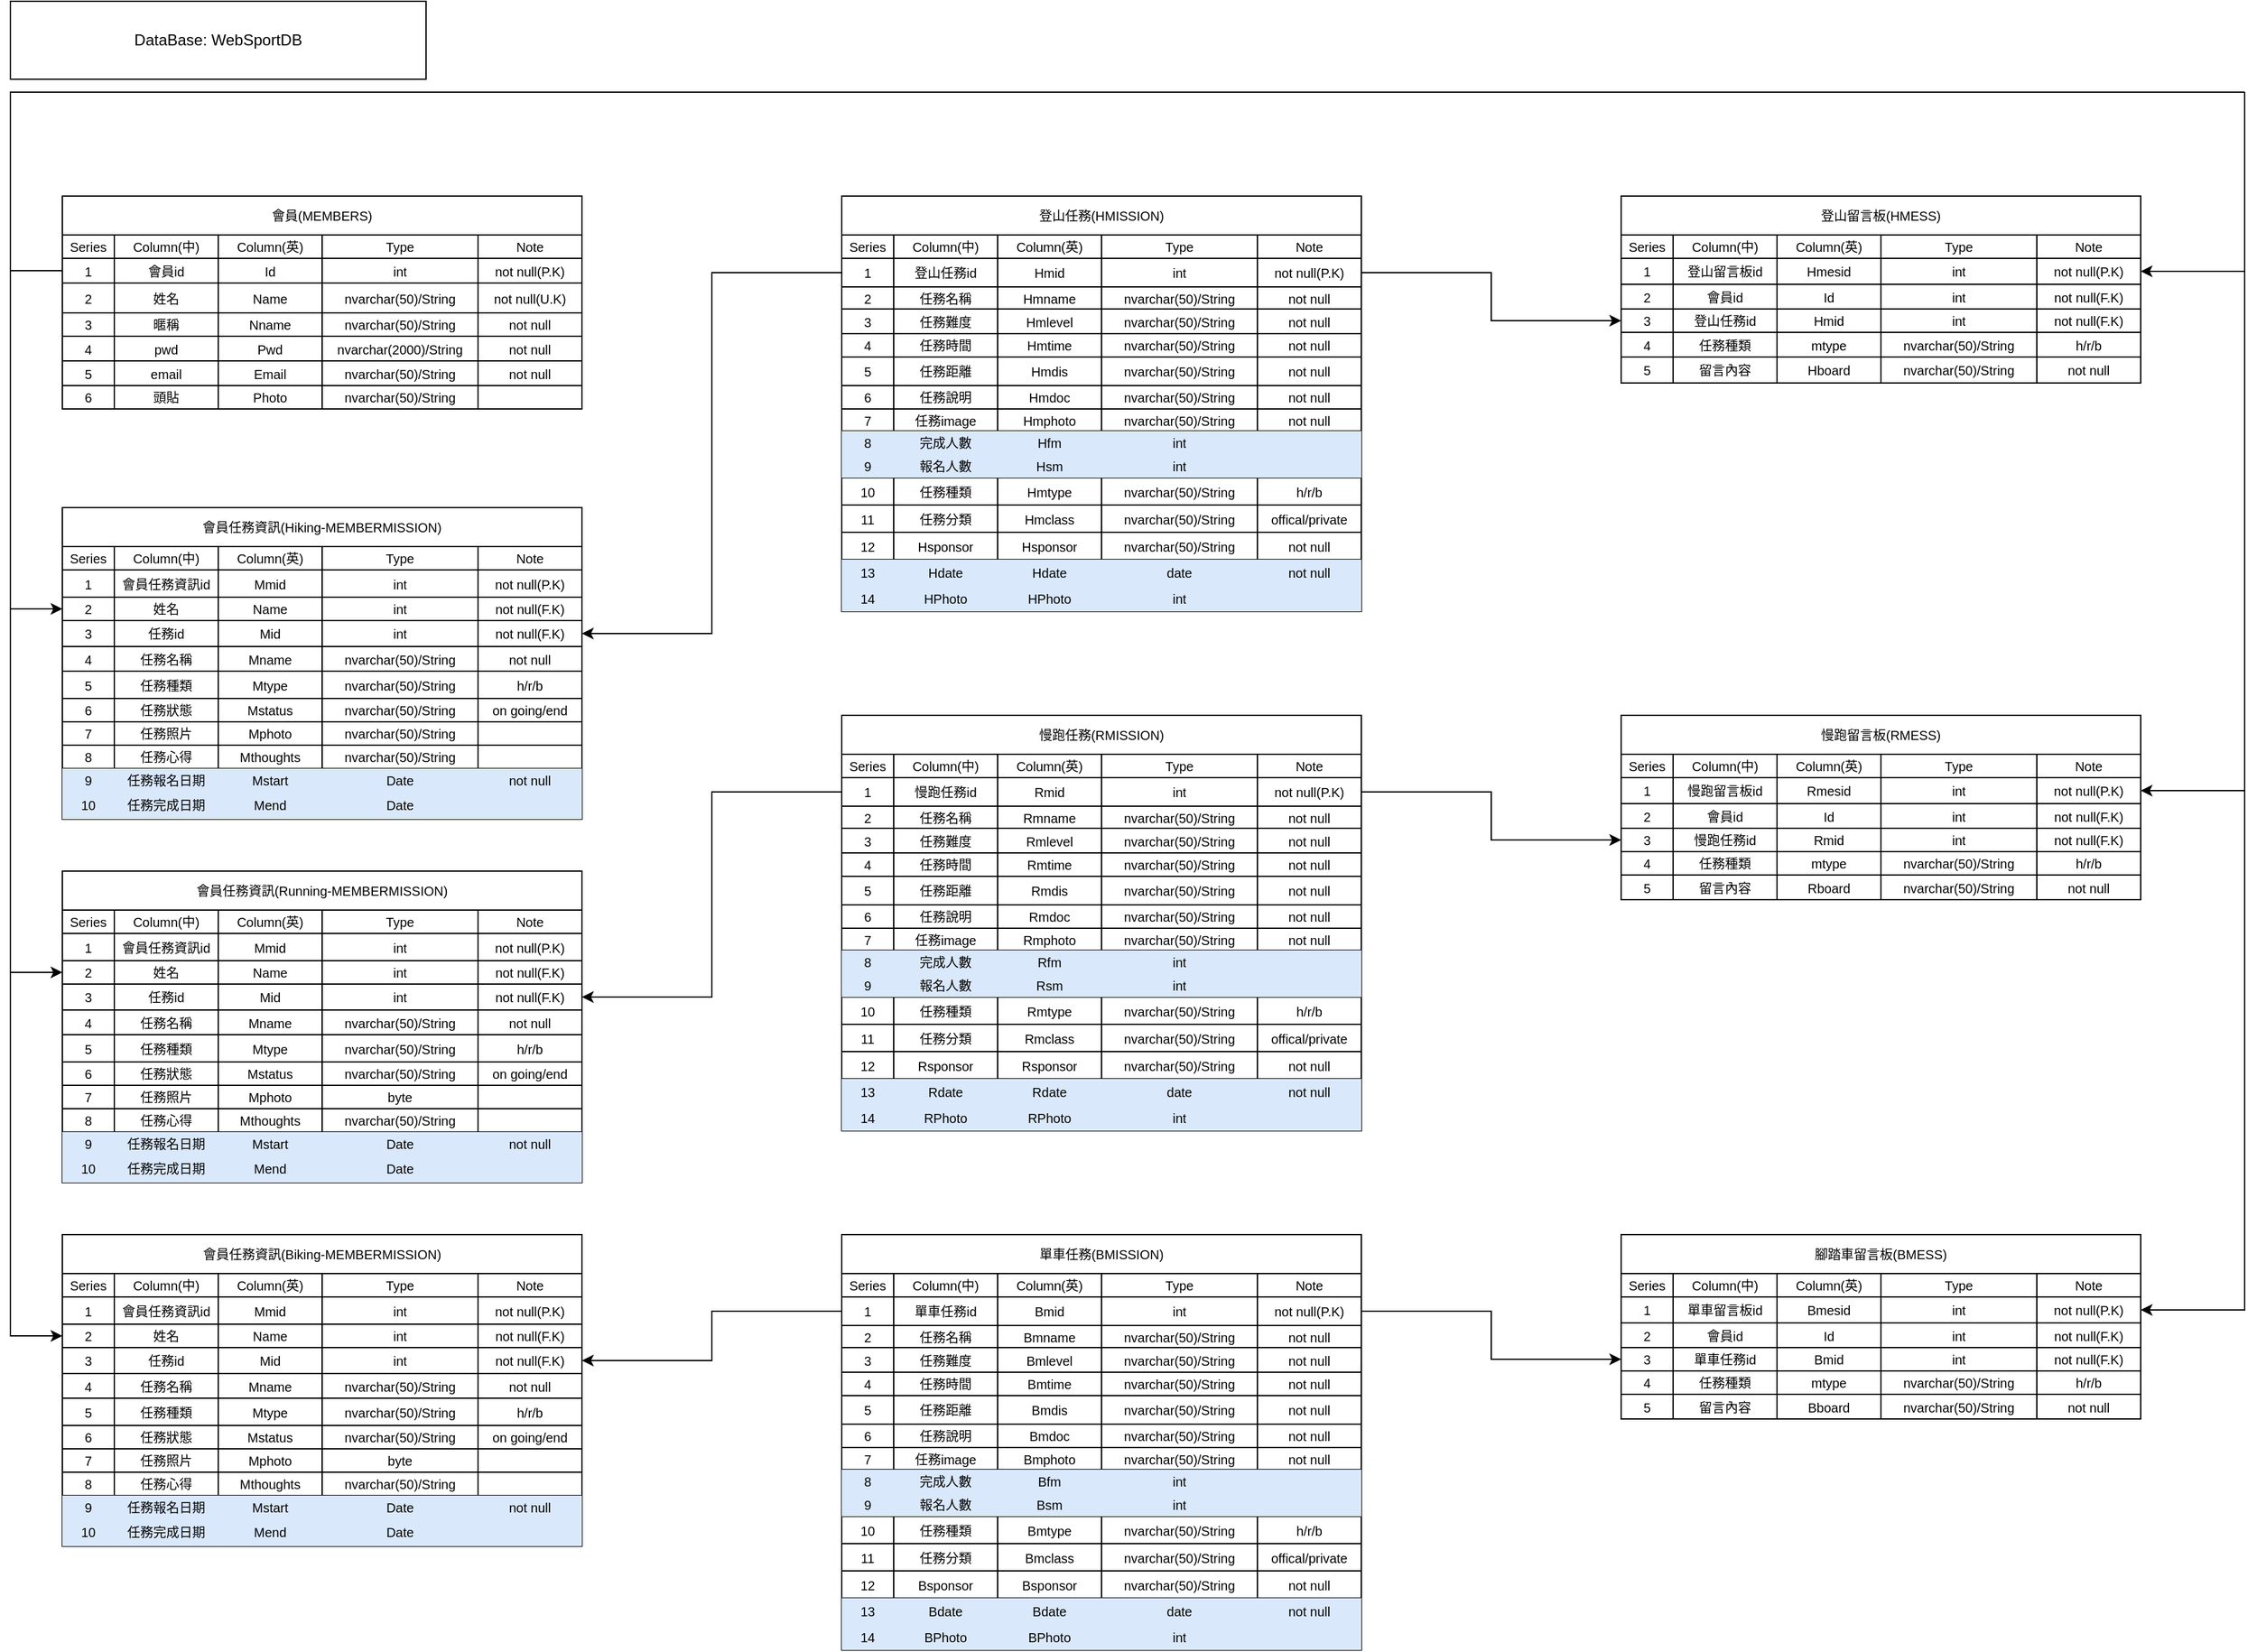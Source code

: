 <mxfile version="16.5.1" type="device"><diagram id="f8gnWxsFMk-duQABDNsU" name="第1頁"><mxGraphModel dx="1422" dy="865" grid="1" gridSize="10" guides="1" tooltips="1" connect="1" arrows="1" fold="1" page="1" pageScale="1" pageWidth="3300" pageHeight="2339" math="0" shadow="0"><root><mxCell id="0"/><mxCell id="1" parent="0"/><mxCell id="yjG-C1AxXMoF8CSoxMrm-121" style="edgeStyle=orthogonalEdgeStyle;rounded=0;orthogonalLoop=1;jettySize=auto;html=1;exitX=1;exitY=0.5;exitDx=0;exitDy=0;fontSize=10;" parent="1" edge="1"><mxGeometry relative="1" as="geometry"><mxPoint x="240" y="275.2" as="targetPoint"/><mxPoint x="240" y="275" as="sourcePoint"/></mxGeometry></mxCell><mxCell id="yjG-C1AxXMoF8CSoxMrm-164" value="會員(MEMBERS)" style="shape=table;startSize=30;container=1;collapsible=0;childLayout=tableLayout;fontSize=10;strokeColor=default;arcSize=15;" parent="1" vertex="1"><mxGeometry x="120" y="160" width="400" height="164" as="geometry"/></mxCell><mxCell id="yjG-C1AxXMoF8CSoxMrm-165" value="" style="shape=tableRow;horizontal=0;startSize=0;swimlaneHead=0;swimlaneBody=0;top=0;left=0;bottom=0;right=0;collapsible=0;dropTarget=0;fillColor=none;points=[[0,0.5],[1,0.5]];portConstraint=eastwest;fontSize=10;strokeColor=default;" parent="yjG-C1AxXMoF8CSoxMrm-164" vertex="1"><mxGeometry y="30" width="400" height="18" as="geometry"/></mxCell><mxCell id="yjG-C1AxXMoF8CSoxMrm-166" value="Series" style="shape=partialRectangle;html=1;whiteSpace=wrap;connectable=0;overflow=hidden;fillColor=none;top=0;left=0;bottom=0;right=0;pointerEvents=1;fontSize=10;strokeColor=default;" parent="yjG-C1AxXMoF8CSoxMrm-165" vertex="1"><mxGeometry width="40" height="18" as="geometry"><mxRectangle width="40" height="18" as="alternateBounds"/></mxGeometry></mxCell><mxCell id="yjG-C1AxXMoF8CSoxMrm-167" value="Column(中)" style="shape=partialRectangle;html=1;whiteSpace=wrap;connectable=0;overflow=hidden;fillColor=none;top=0;left=0;bottom=0;right=0;pointerEvents=1;fontSize=10;strokeColor=default;" parent="yjG-C1AxXMoF8CSoxMrm-165" vertex="1"><mxGeometry x="40" width="80" height="18" as="geometry"><mxRectangle width="80" height="18" as="alternateBounds"/></mxGeometry></mxCell><mxCell id="yjG-C1AxXMoF8CSoxMrm-168" value="Column(英)" style="shape=partialRectangle;html=1;whiteSpace=wrap;connectable=0;overflow=hidden;fillColor=none;top=0;left=0;bottom=0;right=0;pointerEvents=1;fontSize=10;strokeColor=default;" parent="yjG-C1AxXMoF8CSoxMrm-165" vertex="1"><mxGeometry x="120" width="80" height="18" as="geometry"><mxRectangle width="80" height="18" as="alternateBounds"/></mxGeometry></mxCell><mxCell id="yjG-C1AxXMoF8CSoxMrm-169" value="Type" style="shape=partialRectangle;html=1;whiteSpace=wrap;connectable=0;overflow=hidden;fillColor=none;top=0;left=0;bottom=0;right=0;pointerEvents=1;fontSize=10;strokeColor=default;" parent="yjG-C1AxXMoF8CSoxMrm-165" vertex="1"><mxGeometry x="200" width="120" height="18" as="geometry"><mxRectangle width="120" height="18" as="alternateBounds"/></mxGeometry></mxCell><mxCell id="yjG-C1AxXMoF8CSoxMrm-170" value="Note" style="shape=partialRectangle;html=1;whiteSpace=wrap;connectable=0;overflow=hidden;fillColor=none;top=0;left=0;bottom=0;right=0;pointerEvents=1;fontSize=10;strokeColor=default;" parent="yjG-C1AxXMoF8CSoxMrm-165" vertex="1"><mxGeometry x="320" width="80" height="18" as="geometry"><mxRectangle width="80" height="18" as="alternateBounds"/></mxGeometry></mxCell><mxCell id="yjG-C1AxXMoF8CSoxMrm-171" value="" style="shape=tableRow;horizontal=0;startSize=0;swimlaneHead=0;swimlaneBody=0;top=0;left=0;bottom=0;right=0;collapsible=0;dropTarget=0;fillColor=none;points=[[0,0.5],[1,0.5]];portConstraint=eastwest;fontSize=10;strokeColor=default;" parent="yjG-C1AxXMoF8CSoxMrm-164" vertex="1"><mxGeometry y="48" width="400" height="19" as="geometry"/></mxCell><mxCell id="yjG-C1AxXMoF8CSoxMrm-172" value="1" style="shape=partialRectangle;html=1;whiteSpace=wrap;connectable=0;overflow=hidden;fillColor=none;top=0;left=0;bottom=0;right=0;pointerEvents=1;fontSize=10;strokeColor=default;" parent="yjG-C1AxXMoF8CSoxMrm-171" vertex="1"><mxGeometry width="40" height="19" as="geometry"><mxRectangle width="40" height="19" as="alternateBounds"/></mxGeometry></mxCell><mxCell id="yjG-C1AxXMoF8CSoxMrm-173" value="會員id" style="shape=partialRectangle;html=1;whiteSpace=wrap;connectable=0;overflow=hidden;fillColor=none;top=0;left=0;bottom=0;right=0;pointerEvents=1;fontSize=10;strokeColor=default;" parent="yjG-C1AxXMoF8CSoxMrm-171" vertex="1"><mxGeometry x="40" width="80" height="19" as="geometry"><mxRectangle width="80" height="19" as="alternateBounds"/></mxGeometry></mxCell><mxCell id="yjG-C1AxXMoF8CSoxMrm-174" value="Id" style="shape=partialRectangle;html=1;whiteSpace=wrap;connectable=0;overflow=hidden;fillColor=none;top=0;left=0;bottom=0;right=0;pointerEvents=1;fontSize=10;strokeColor=default;" parent="yjG-C1AxXMoF8CSoxMrm-171" vertex="1"><mxGeometry x="120" width="80" height="19" as="geometry"><mxRectangle width="80" height="19" as="alternateBounds"/></mxGeometry></mxCell><mxCell id="yjG-C1AxXMoF8CSoxMrm-175" value="int" style="shape=partialRectangle;html=1;whiteSpace=wrap;connectable=0;overflow=hidden;fillColor=none;top=0;left=0;bottom=0;right=0;pointerEvents=1;fontSize=10;strokeColor=default;" parent="yjG-C1AxXMoF8CSoxMrm-171" vertex="1"><mxGeometry x="200" width="120" height="19" as="geometry"><mxRectangle width="120" height="19" as="alternateBounds"/></mxGeometry></mxCell><mxCell id="yjG-C1AxXMoF8CSoxMrm-176" value="not null(P.K)" style="shape=partialRectangle;html=1;whiteSpace=wrap;connectable=0;overflow=hidden;fillColor=none;top=0;left=0;bottom=0;right=0;pointerEvents=1;fontSize=10;strokeColor=default;" parent="yjG-C1AxXMoF8CSoxMrm-171" vertex="1"><mxGeometry x="320" width="80" height="19" as="geometry"><mxRectangle width="80" height="19" as="alternateBounds"/></mxGeometry></mxCell><mxCell id="yjG-C1AxXMoF8CSoxMrm-177" value="" style="shape=tableRow;horizontal=0;startSize=0;swimlaneHead=0;swimlaneBody=0;top=0;left=0;bottom=0;right=0;collapsible=0;dropTarget=0;fillColor=none;points=[[0,0.5],[1,0.5]];portConstraint=eastwest;fontSize=10;strokeColor=default;" parent="yjG-C1AxXMoF8CSoxMrm-164" vertex="1"><mxGeometry y="67" width="400" height="23" as="geometry"/></mxCell><mxCell id="yjG-C1AxXMoF8CSoxMrm-178" value="2" style="shape=partialRectangle;html=1;whiteSpace=wrap;connectable=0;overflow=hidden;fillColor=none;top=0;left=0;bottom=0;right=0;pointerEvents=1;fontSize=10;strokeColor=default;" parent="yjG-C1AxXMoF8CSoxMrm-177" vertex="1"><mxGeometry width="40" height="23" as="geometry"><mxRectangle width="40" height="23" as="alternateBounds"/></mxGeometry></mxCell><mxCell id="yjG-C1AxXMoF8CSoxMrm-179" value="姓名" style="shape=partialRectangle;html=1;whiteSpace=wrap;connectable=0;overflow=hidden;fillColor=none;top=0;left=0;bottom=0;right=0;pointerEvents=1;fontSize=10;strokeColor=default;" parent="yjG-C1AxXMoF8CSoxMrm-177" vertex="1"><mxGeometry x="40" width="80" height="23" as="geometry"><mxRectangle width="80" height="23" as="alternateBounds"/></mxGeometry></mxCell><mxCell id="yjG-C1AxXMoF8CSoxMrm-180" value="Name" style="shape=partialRectangle;html=1;whiteSpace=wrap;connectable=0;overflow=hidden;fillColor=none;top=0;left=0;bottom=0;right=0;pointerEvents=1;fontSize=10;strokeColor=default;" parent="yjG-C1AxXMoF8CSoxMrm-177" vertex="1"><mxGeometry x="120" width="80" height="23" as="geometry"><mxRectangle width="80" height="23" as="alternateBounds"/></mxGeometry></mxCell><mxCell id="yjG-C1AxXMoF8CSoxMrm-181" value="nvarchar(50)/String" style="shape=partialRectangle;html=1;whiteSpace=wrap;connectable=0;overflow=hidden;fillColor=none;top=0;left=0;bottom=0;right=0;pointerEvents=1;fontSize=10;strokeColor=default;" parent="yjG-C1AxXMoF8CSoxMrm-177" vertex="1"><mxGeometry x="200" width="120" height="23" as="geometry"><mxRectangle width="120" height="23" as="alternateBounds"/></mxGeometry></mxCell><mxCell id="yjG-C1AxXMoF8CSoxMrm-182" value="not null(U.K)" style="shape=partialRectangle;html=1;whiteSpace=wrap;connectable=0;overflow=hidden;fillColor=none;top=0;left=0;bottom=0;right=0;pointerEvents=1;fontSize=10;strokeColor=default;" parent="yjG-C1AxXMoF8CSoxMrm-177" vertex="1"><mxGeometry x="320" width="80" height="23" as="geometry"><mxRectangle width="80" height="23" as="alternateBounds"/></mxGeometry></mxCell><mxCell id="yjG-C1AxXMoF8CSoxMrm-183" value="" style="shape=tableRow;horizontal=0;startSize=0;swimlaneHead=0;swimlaneBody=0;top=0;left=0;bottom=0;right=0;collapsible=0;dropTarget=0;fillColor=none;points=[[0,0.5],[1,0.5]];portConstraint=eastwest;fontSize=10;strokeColor=default;" parent="yjG-C1AxXMoF8CSoxMrm-164" vertex="1"><mxGeometry y="90" width="400" height="18" as="geometry"/></mxCell><mxCell id="yjG-C1AxXMoF8CSoxMrm-184" value="3" style="shape=partialRectangle;html=1;whiteSpace=wrap;connectable=0;overflow=hidden;fillColor=none;top=0;left=0;bottom=0;right=0;pointerEvents=1;fontSize=10;strokeColor=default;" parent="yjG-C1AxXMoF8CSoxMrm-183" vertex="1"><mxGeometry width="40" height="18" as="geometry"><mxRectangle width="40" height="18" as="alternateBounds"/></mxGeometry></mxCell><mxCell id="yjG-C1AxXMoF8CSoxMrm-185" value="暱稱" style="shape=partialRectangle;html=1;whiteSpace=wrap;connectable=0;overflow=hidden;fillColor=none;top=0;left=0;bottom=0;right=0;pointerEvents=1;fontSize=10;strokeColor=default;" parent="yjG-C1AxXMoF8CSoxMrm-183" vertex="1"><mxGeometry x="40" width="80" height="18" as="geometry"><mxRectangle width="80" height="18" as="alternateBounds"/></mxGeometry></mxCell><mxCell id="yjG-C1AxXMoF8CSoxMrm-186" value="Nname" style="shape=partialRectangle;html=1;whiteSpace=wrap;connectable=0;overflow=hidden;fillColor=none;top=0;left=0;bottom=0;right=0;pointerEvents=1;fontSize=10;strokeColor=default;" parent="yjG-C1AxXMoF8CSoxMrm-183" vertex="1"><mxGeometry x="120" width="80" height="18" as="geometry"><mxRectangle width="80" height="18" as="alternateBounds"/></mxGeometry></mxCell><mxCell id="yjG-C1AxXMoF8CSoxMrm-187" value="nvarchar(50)/String" style="shape=partialRectangle;html=1;whiteSpace=wrap;connectable=0;overflow=hidden;fillColor=none;top=0;left=0;bottom=0;right=0;pointerEvents=1;fontSize=10;strokeColor=default;" parent="yjG-C1AxXMoF8CSoxMrm-183" vertex="1"><mxGeometry x="200" width="120" height="18" as="geometry"><mxRectangle width="120" height="18" as="alternateBounds"/></mxGeometry></mxCell><mxCell id="yjG-C1AxXMoF8CSoxMrm-188" value="not null" style="shape=partialRectangle;html=1;whiteSpace=wrap;connectable=0;overflow=hidden;fillColor=none;top=0;left=0;bottom=0;right=0;pointerEvents=1;fontSize=10;strokeColor=default;" parent="yjG-C1AxXMoF8CSoxMrm-183" vertex="1"><mxGeometry x="320" width="80" height="18" as="geometry"><mxRectangle width="80" height="18" as="alternateBounds"/></mxGeometry></mxCell><mxCell id="yjG-C1AxXMoF8CSoxMrm-189" value="" style="shape=tableRow;horizontal=0;startSize=0;swimlaneHead=0;swimlaneBody=0;top=0;left=0;bottom=0;right=0;collapsible=0;dropTarget=0;fillColor=none;points=[[0,0.5],[1,0.5]];portConstraint=eastwest;fontSize=10;strokeColor=default;" parent="yjG-C1AxXMoF8CSoxMrm-164" vertex="1"><mxGeometry y="108" width="400" height="19" as="geometry"/></mxCell><mxCell id="yjG-C1AxXMoF8CSoxMrm-190" value="4" style="shape=partialRectangle;html=1;whiteSpace=wrap;connectable=0;overflow=hidden;fillColor=none;top=0;left=0;bottom=0;right=0;pointerEvents=1;fontSize=10;strokeColor=default;" parent="yjG-C1AxXMoF8CSoxMrm-189" vertex="1"><mxGeometry width="40" height="19" as="geometry"><mxRectangle width="40" height="19" as="alternateBounds"/></mxGeometry></mxCell><mxCell id="yjG-C1AxXMoF8CSoxMrm-191" value="pwd" style="shape=partialRectangle;html=1;whiteSpace=wrap;connectable=0;overflow=hidden;fillColor=none;top=0;left=0;bottom=0;right=0;pointerEvents=1;fontSize=10;strokeColor=default;" parent="yjG-C1AxXMoF8CSoxMrm-189" vertex="1"><mxGeometry x="40" width="80" height="19" as="geometry"><mxRectangle width="80" height="19" as="alternateBounds"/></mxGeometry></mxCell><mxCell id="yjG-C1AxXMoF8CSoxMrm-192" value="Pwd" style="shape=partialRectangle;html=1;whiteSpace=wrap;connectable=0;overflow=hidden;fillColor=none;top=0;left=0;bottom=0;right=0;pointerEvents=1;fontSize=10;strokeColor=default;" parent="yjG-C1AxXMoF8CSoxMrm-189" vertex="1"><mxGeometry x="120" width="80" height="19" as="geometry"><mxRectangle width="80" height="19" as="alternateBounds"/></mxGeometry></mxCell><mxCell id="yjG-C1AxXMoF8CSoxMrm-193" value="nvarchar(2000)/String" style="shape=partialRectangle;html=1;whiteSpace=wrap;connectable=0;overflow=hidden;fillColor=none;top=0;left=0;bottom=0;right=0;pointerEvents=1;fontSize=10;strokeColor=default;" parent="yjG-C1AxXMoF8CSoxMrm-189" vertex="1"><mxGeometry x="200" width="120" height="19" as="geometry"><mxRectangle width="120" height="19" as="alternateBounds"/></mxGeometry></mxCell><mxCell id="yjG-C1AxXMoF8CSoxMrm-194" value="not null" style="shape=partialRectangle;html=1;whiteSpace=wrap;connectable=0;overflow=hidden;fillColor=none;top=0;left=0;bottom=0;right=0;pointerEvents=1;fontSize=10;strokeColor=default;" parent="yjG-C1AxXMoF8CSoxMrm-189" vertex="1"><mxGeometry x="320" width="80" height="19" as="geometry"><mxRectangle width="80" height="19" as="alternateBounds"/></mxGeometry></mxCell><mxCell id="yjG-C1AxXMoF8CSoxMrm-195" value="" style="shape=tableRow;horizontal=0;startSize=0;swimlaneHead=0;swimlaneBody=0;top=0;left=0;bottom=0;right=0;collapsible=0;dropTarget=0;fillColor=none;points=[[0,0.5],[1,0.5]];portConstraint=eastwest;fontSize=10;strokeColor=default;" parent="yjG-C1AxXMoF8CSoxMrm-164" vertex="1"><mxGeometry y="127" width="400" height="19" as="geometry"/></mxCell><mxCell id="yjG-C1AxXMoF8CSoxMrm-196" value="5" style="shape=partialRectangle;html=1;whiteSpace=wrap;connectable=0;overflow=hidden;fillColor=none;top=0;left=0;bottom=0;right=0;pointerEvents=1;fontSize=10;strokeColor=default;" parent="yjG-C1AxXMoF8CSoxMrm-195" vertex="1"><mxGeometry width="40" height="19" as="geometry"><mxRectangle width="40" height="19" as="alternateBounds"/></mxGeometry></mxCell><mxCell id="yjG-C1AxXMoF8CSoxMrm-197" value="email" style="shape=partialRectangle;html=1;whiteSpace=wrap;connectable=0;overflow=hidden;fillColor=none;top=0;left=0;bottom=0;right=0;pointerEvents=1;fontSize=10;strokeColor=default;" parent="yjG-C1AxXMoF8CSoxMrm-195" vertex="1"><mxGeometry x="40" width="80" height="19" as="geometry"><mxRectangle width="80" height="19" as="alternateBounds"/></mxGeometry></mxCell><mxCell id="yjG-C1AxXMoF8CSoxMrm-198" value="Email" style="shape=partialRectangle;html=1;whiteSpace=wrap;connectable=0;overflow=hidden;fillColor=none;top=0;left=0;bottom=0;right=0;pointerEvents=1;fontSize=10;strokeColor=default;" parent="yjG-C1AxXMoF8CSoxMrm-195" vertex="1"><mxGeometry x="120" width="80" height="19" as="geometry"><mxRectangle width="80" height="19" as="alternateBounds"/></mxGeometry></mxCell><mxCell id="yjG-C1AxXMoF8CSoxMrm-199" value="nvarchar(50)/String" style="shape=partialRectangle;html=1;whiteSpace=wrap;connectable=0;overflow=hidden;fillColor=none;top=0;left=0;bottom=0;right=0;pointerEvents=1;fontSize=10;strokeColor=default;" parent="yjG-C1AxXMoF8CSoxMrm-195" vertex="1"><mxGeometry x="200" width="120" height="19" as="geometry"><mxRectangle width="120" height="19" as="alternateBounds"/></mxGeometry></mxCell><mxCell id="yjG-C1AxXMoF8CSoxMrm-200" value="not null" style="shape=partialRectangle;html=1;whiteSpace=wrap;connectable=0;overflow=hidden;fillColor=none;top=0;left=0;bottom=0;right=0;pointerEvents=1;fontSize=10;strokeColor=default;" parent="yjG-C1AxXMoF8CSoxMrm-195" vertex="1"><mxGeometry x="320" width="80" height="19" as="geometry"><mxRectangle width="80" height="19" as="alternateBounds"/></mxGeometry></mxCell><mxCell id="yjG-C1AxXMoF8CSoxMrm-201" value="" style="shape=tableRow;horizontal=0;startSize=0;swimlaneHead=0;swimlaneBody=0;top=0;left=0;bottom=0;right=0;collapsible=0;dropTarget=0;fillColor=none;points=[[0,0.5],[1,0.5]];portConstraint=eastwest;fontSize=10;strokeColor=default;" parent="yjG-C1AxXMoF8CSoxMrm-164" vertex="1"><mxGeometry y="146" width="400" height="18" as="geometry"/></mxCell><mxCell id="yjG-C1AxXMoF8CSoxMrm-202" value="6" style="shape=partialRectangle;html=1;whiteSpace=wrap;connectable=0;overflow=hidden;fillColor=none;top=0;left=0;bottom=0;right=0;pointerEvents=1;fontSize=10;strokeColor=default;" parent="yjG-C1AxXMoF8CSoxMrm-201" vertex="1"><mxGeometry width="40" height="18" as="geometry"><mxRectangle width="40" height="18" as="alternateBounds"/></mxGeometry></mxCell><mxCell id="yjG-C1AxXMoF8CSoxMrm-203" value="頭貼" style="shape=partialRectangle;html=1;whiteSpace=wrap;connectable=0;overflow=hidden;fillColor=none;top=0;left=0;bottom=0;right=0;pointerEvents=1;fontSize=10;strokeColor=default;" parent="yjG-C1AxXMoF8CSoxMrm-201" vertex="1"><mxGeometry x="40" width="80" height="18" as="geometry"><mxRectangle width="80" height="18" as="alternateBounds"/></mxGeometry></mxCell><mxCell id="yjG-C1AxXMoF8CSoxMrm-204" value="Photo" style="shape=partialRectangle;html=1;whiteSpace=wrap;connectable=0;overflow=hidden;fillColor=none;top=0;left=0;bottom=0;right=0;pointerEvents=1;fontSize=10;strokeColor=default;" parent="yjG-C1AxXMoF8CSoxMrm-201" vertex="1"><mxGeometry x="120" width="80" height="18" as="geometry"><mxRectangle width="80" height="18" as="alternateBounds"/></mxGeometry></mxCell><mxCell id="yjG-C1AxXMoF8CSoxMrm-205" value="nvarchar(50)/String" style="shape=partialRectangle;html=1;whiteSpace=wrap;connectable=0;overflow=hidden;fillColor=none;top=0;left=0;bottom=0;right=0;pointerEvents=1;fontSize=10;strokeColor=default;" parent="yjG-C1AxXMoF8CSoxMrm-201" vertex="1"><mxGeometry x="200" width="120" height="18" as="geometry"><mxRectangle width="120" height="18" as="alternateBounds"/></mxGeometry></mxCell><mxCell id="yjG-C1AxXMoF8CSoxMrm-206" value="" style="shape=partialRectangle;html=1;whiteSpace=wrap;connectable=0;overflow=hidden;fillColor=none;top=0;left=0;bottom=0;right=0;pointerEvents=1;fontSize=10;strokeColor=default;" parent="yjG-C1AxXMoF8CSoxMrm-201" vertex="1"><mxGeometry x="320" width="80" height="18" as="geometry"><mxRectangle width="80" height="18" as="alternateBounds"/></mxGeometry></mxCell><mxCell id="yjG-C1AxXMoF8CSoxMrm-207" value="會員任務資訊(Hiking-MEMBERMISSION)" style="shape=table;startSize=30;container=1;collapsible=0;childLayout=tableLayout;fontSize=10;strokeColor=default;arcSize=15;" parent="1" vertex="1"><mxGeometry x="120" y="400" width="400" height="240" as="geometry"/></mxCell><mxCell id="yjG-C1AxXMoF8CSoxMrm-208" value="" style="shape=tableRow;horizontal=0;startSize=0;swimlaneHead=0;swimlaneBody=0;top=0;left=0;bottom=0;right=0;collapsible=0;dropTarget=0;fillColor=none;points=[[0,0.5],[1,0.5]];portConstraint=eastwest;fontSize=10;strokeColor=default;" parent="yjG-C1AxXMoF8CSoxMrm-207" vertex="1"><mxGeometry y="30" width="400" height="18" as="geometry"/></mxCell><mxCell id="yjG-C1AxXMoF8CSoxMrm-209" value="Series" style="shape=partialRectangle;html=1;whiteSpace=wrap;connectable=0;overflow=hidden;fillColor=none;top=0;left=0;bottom=0;right=0;pointerEvents=1;fontSize=10;strokeColor=default;" parent="yjG-C1AxXMoF8CSoxMrm-208" vertex="1"><mxGeometry width="40" height="18" as="geometry"><mxRectangle width="40" height="18" as="alternateBounds"/></mxGeometry></mxCell><mxCell id="yjG-C1AxXMoF8CSoxMrm-210" value="Column(中)" style="shape=partialRectangle;html=1;whiteSpace=wrap;connectable=0;overflow=hidden;fillColor=none;top=0;left=0;bottom=0;right=0;pointerEvents=1;fontSize=10;strokeColor=default;" parent="yjG-C1AxXMoF8CSoxMrm-208" vertex="1"><mxGeometry x="40" width="80" height="18" as="geometry"><mxRectangle width="80" height="18" as="alternateBounds"/></mxGeometry></mxCell><mxCell id="yjG-C1AxXMoF8CSoxMrm-211" value="Column(英)" style="shape=partialRectangle;html=1;whiteSpace=wrap;connectable=0;overflow=hidden;fillColor=none;top=0;left=0;bottom=0;right=0;pointerEvents=1;fontSize=10;strokeColor=default;" parent="yjG-C1AxXMoF8CSoxMrm-208" vertex="1"><mxGeometry x="120" width="80" height="18" as="geometry"><mxRectangle width="80" height="18" as="alternateBounds"/></mxGeometry></mxCell><mxCell id="yjG-C1AxXMoF8CSoxMrm-212" value="Type" style="shape=partialRectangle;html=1;whiteSpace=wrap;connectable=0;overflow=hidden;fillColor=none;top=0;left=0;bottom=0;right=0;pointerEvents=1;fontSize=10;strokeColor=default;" parent="yjG-C1AxXMoF8CSoxMrm-208" vertex="1"><mxGeometry x="200" width="120" height="18" as="geometry"><mxRectangle width="120" height="18" as="alternateBounds"/></mxGeometry></mxCell><mxCell id="yjG-C1AxXMoF8CSoxMrm-213" value="Note" style="shape=partialRectangle;html=1;whiteSpace=wrap;connectable=0;overflow=hidden;fillColor=none;top=0;left=0;bottom=0;right=0;pointerEvents=1;fontSize=10;strokeColor=default;" parent="yjG-C1AxXMoF8CSoxMrm-208" vertex="1"><mxGeometry x="320" width="80" height="18" as="geometry"><mxRectangle width="80" height="18" as="alternateBounds"/></mxGeometry></mxCell><mxCell id="yjG-C1AxXMoF8CSoxMrm-214" value="" style="shape=tableRow;horizontal=0;startSize=0;swimlaneHead=0;swimlaneBody=0;top=0;left=0;bottom=0;right=0;collapsible=0;dropTarget=0;fillColor=none;points=[[0,0.5],[1,0.5]];portConstraint=eastwest;fontSize=10;strokeColor=default;" parent="yjG-C1AxXMoF8CSoxMrm-207" vertex="1"><mxGeometry y="48" width="400" height="21" as="geometry"/></mxCell><mxCell id="yjG-C1AxXMoF8CSoxMrm-215" value="1" style="shape=partialRectangle;html=1;whiteSpace=wrap;connectable=0;overflow=hidden;fillColor=none;top=0;left=0;bottom=0;right=0;pointerEvents=1;fontSize=10;strokeColor=default;" parent="yjG-C1AxXMoF8CSoxMrm-214" vertex="1"><mxGeometry width="40" height="21" as="geometry"><mxRectangle width="40" height="21" as="alternateBounds"/></mxGeometry></mxCell><mxCell id="yjG-C1AxXMoF8CSoxMrm-216" value="會員任務資訊id" style="shape=partialRectangle;html=1;whiteSpace=wrap;connectable=0;overflow=hidden;fillColor=none;top=0;left=0;bottom=0;right=0;pointerEvents=1;fontSize=10;strokeColor=default;" parent="yjG-C1AxXMoF8CSoxMrm-214" vertex="1"><mxGeometry x="40" width="80" height="21" as="geometry"><mxRectangle width="80" height="21" as="alternateBounds"/></mxGeometry></mxCell><mxCell id="yjG-C1AxXMoF8CSoxMrm-217" value="Mmid" style="shape=partialRectangle;html=1;whiteSpace=wrap;connectable=0;overflow=hidden;fillColor=none;top=0;left=0;bottom=0;right=0;pointerEvents=1;fontSize=10;strokeColor=default;" parent="yjG-C1AxXMoF8CSoxMrm-214" vertex="1"><mxGeometry x="120" width="80" height="21" as="geometry"><mxRectangle width="80" height="21" as="alternateBounds"/></mxGeometry></mxCell><mxCell id="yjG-C1AxXMoF8CSoxMrm-218" value="int" style="shape=partialRectangle;html=1;whiteSpace=wrap;connectable=0;overflow=hidden;fillColor=none;top=0;left=0;bottom=0;right=0;pointerEvents=1;fontSize=10;strokeColor=default;" parent="yjG-C1AxXMoF8CSoxMrm-214" vertex="1"><mxGeometry x="200" width="120" height="21" as="geometry"><mxRectangle width="120" height="21" as="alternateBounds"/></mxGeometry></mxCell><mxCell id="yjG-C1AxXMoF8CSoxMrm-219" value="not null(P.K)" style="shape=partialRectangle;html=1;whiteSpace=wrap;connectable=0;overflow=hidden;fillColor=none;top=0;left=0;bottom=0;right=0;pointerEvents=1;fontSize=10;strokeColor=default;" parent="yjG-C1AxXMoF8CSoxMrm-214" vertex="1"><mxGeometry x="320" width="80" height="21" as="geometry"><mxRectangle width="80" height="21" as="alternateBounds"/></mxGeometry></mxCell><mxCell id="yjG-C1AxXMoF8CSoxMrm-220" value="" style="shape=tableRow;horizontal=0;startSize=0;swimlaneHead=0;swimlaneBody=0;top=0;left=0;bottom=0;right=0;collapsible=0;dropTarget=0;fillColor=none;points=[[0,0.5],[1,0.5]];portConstraint=eastwest;fontSize=10;strokeColor=default;" parent="yjG-C1AxXMoF8CSoxMrm-207" vertex="1"><mxGeometry y="69" width="400" height="18" as="geometry"/></mxCell><mxCell id="yjG-C1AxXMoF8CSoxMrm-221" value="2" style="shape=partialRectangle;html=1;whiteSpace=wrap;connectable=0;overflow=hidden;fillColor=none;top=0;left=0;bottom=0;right=0;pointerEvents=1;fontSize=10;strokeColor=default;" parent="yjG-C1AxXMoF8CSoxMrm-220" vertex="1"><mxGeometry width="40" height="18" as="geometry"><mxRectangle width="40" height="18" as="alternateBounds"/></mxGeometry></mxCell><mxCell id="yjG-C1AxXMoF8CSoxMrm-222" value="姓名" style="shape=partialRectangle;html=1;whiteSpace=wrap;connectable=0;overflow=hidden;fillColor=none;top=0;left=0;bottom=0;right=0;pointerEvents=1;fontSize=10;strokeColor=default;" parent="yjG-C1AxXMoF8CSoxMrm-220" vertex="1"><mxGeometry x="40" width="80" height="18" as="geometry"><mxRectangle width="80" height="18" as="alternateBounds"/></mxGeometry></mxCell><mxCell id="yjG-C1AxXMoF8CSoxMrm-223" value="Name" style="shape=partialRectangle;html=1;whiteSpace=wrap;connectable=0;overflow=hidden;fillColor=none;top=0;left=0;bottom=0;right=0;pointerEvents=1;fontSize=10;strokeColor=default;" parent="yjG-C1AxXMoF8CSoxMrm-220" vertex="1"><mxGeometry x="120" width="80" height="18" as="geometry"><mxRectangle width="80" height="18" as="alternateBounds"/></mxGeometry></mxCell><mxCell id="yjG-C1AxXMoF8CSoxMrm-224" value="int" style="shape=partialRectangle;html=1;whiteSpace=wrap;connectable=0;overflow=hidden;fillColor=none;top=0;left=0;bottom=0;right=0;pointerEvents=1;fontSize=10;strokeColor=default;" parent="yjG-C1AxXMoF8CSoxMrm-220" vertex="1"><mxGeometry x="200" width="120" height="18" as="geometry"><mxRectangle width="120" height="18" as="alternateBounds"/></mxGeometry></mxCell><mxCell id="yjG-C1AxXMoF8CSoxMrm-225" value="not null(F.K)" style="shape=partialRectangle;html=1;whiteSpace=wrap;connectable=0;overflow=hidden;fillColor=none;top=0;left=0;bottom=0;right=0;pointerEvents=1;fontSize=10;strokeColor=default;" parent="yjG-C1AxXMoF8CSoxMrm-220" vertex="1"><mxGeometry x="320" width="80" height="18" as="geometry"><mxRectangle width="80" height="18" as="alternateBounds"/></mxGeometry></mxCell><mxCell id="yjG-C1AxXMoF8CSoxMrm-226" value="" style="shape=tableRow;horizontal=0;startSize=0;swimlaneHead=0;swimlaneBody=0;top=0;left=0;bottom=0;right=0;collapsible=0;dropTarget=0;fillColor=none;points=[[0,0.5],[1,0.5]];portConstraint=eastwest;fontSize=10;strokeColor=default;" parent="yjG-C1AxXMoF8CSoxMrm-207" vertex="1"><mxGeometry y="87" width="400" height="20" as="geometry"/></mxCell><mxCell id="yjG-C1AxXMoF8CSoxMrm-227" value="3" style="shape=partialRectangle;html=1;whiteSpace=wrap;connectable=0;overflow=hidden;fillColor=none;top=0;left=0;bottom=0;right=0;pointerEvents=1;fontSize=10;strokeColor=default;" parent="yjG-C1AxXMoF8CSoxMrm-226" vertex="1"><mxGeometry width="40" height="20" as="geometry"><mxRectangle width="40" height="20" as="alternateBounds"/></mxGeometry></mxCell><mxCell id="yjG-C1AxXMoF8CSoxMrm-228" value="任務id" style="shape=partialRectangle;html=1;whiteSpace=wrap;connectable=0;overflow=hidden;fillColor=none;top=0;left=0;bottom=0;right=0;pointerEvents=1;fontSize=10;strokeColor=default;" parent="yjG-C1AxXMoF8CSoxMrm-226" vertex="1"><mxGeometry x="40" width="80" height="20" as="geometry"><mxRectangle width="80" height="20" as="alternateBounds"/></mxGeometry></mxCell><mxCell id="yjG-C1AxXMoF8CSoxMrm-229" value="Mid" style="shape=partialRectangle;html=1;whiteSpace=wrap;connectable=0;overflow=hidden;fillColor=none;top=0;left=0;bottom=0;right=0;pointerEvents=1;fontSize=10;strokeColor=default;" parent="yjG-C1AxXMoF8CSoxMrm-226" vertex="1"><mxGeometry x="120" width="80" height="20" as="geometry"><mxRectangle width="80" height="20" as="alternateBounds"/></mxGeometry></mxCell><mxCell id="yjG-C1AxXMoF8CSoxMrm-230" value="int" style="shape=partialRectangle;html=1;whiteSpace=wrap;connectable=0;overflow=hidden;fillColor=none;top=0;left=0;bottom=0;right=0;pointerEvents=1;fontSize=10;strokeColor=default;" parent="yjG-C1AxXMoF8CSoxMrm-226" vertex="1"><mxGeometry x="200" width="120" height="20" as="geometry"><mxRectangle width="120" height="20" as="alternateBounds"/></mxGeometry></mxCell><mxCell id="yjG-C1AxXMoF8CSoxMrm-231" value="not null(F.K)" style="shape=partialRectangle;html=1;whiteSpace=wrap;connectable=0;overflow=hidden;fillColor=none;top=0;left=0;bottom=0;right=0;pointerEvents=1;fontSize=10;strokeColor=default;" parent="yjG-C1AxXMoF8CSoxMrm-226" vertex="1"><mxGeometry x="320" width="80" height="20" as="geometry"><mxRectangle width="80" height="20" as="alternateBounds"/></mxGeometry></mxCell><mxCell id="yjG-C1AxXMoF8CSoxMrm-232" value="" style="shape=tableRow;horizontal=0;startSize=0;swimlaneHead=0;swimlaneBody=0;top=0;left=0;bottom=0;right=0;collapsible=0;dropTarget=0;fillColor=none;points=[[0,0.5],[1,0.5]];portConstraint=eastwest;fontSize=10;strokeColor=default;" parent="yjG-C1AxXMoF8CSoxMrm-207" vertex="1"><mxGeometry y="107" width="400" height="19" as="geometry"/></mxCell><mxCell id="yjG-C1AxXMoF8CSoxMrm-233" value="4" style="shape=partialRectangle;html=1;whiteSpace=wrap;connectable=0;overflow=hidden;fillColor=none;top=0;left=0;bottom=0;right=0;pointerEvents=1;fontSize=10;strokeColor=default;" parent="yjG-C1AxXMoF8CSoxMrm-232" vertex="1"><mxGeometry width="40" height="19" as="geometry"><mxRectangle width="40" height="19" as="alternateBounds"/></mxGeometry></mxCell><mxCell id="yjG-C1AxXMoF8CSoxMrm-234" value="任務名稱" style="shape=partialRectangle;html=1;whiteSpace=wrap;connectable=0;overflow=hidden;fillColor=none;top=0;left=0;bottom=0;right=0;pointerEvents=1;fontSize=10;strokeColor=default;" parent="yjG-C1AxXMoF8CSoxMrm-232" vertex="1"><mxGeometry x="40" width="80" height="19" as="geometry"><mxRectangle width="80" height="19" as="alternateBounds"/></mxGeometry></mxCell><mxCell id="yjG-C1AxXMoF8CSoxMrm-235" value="Mname" style="shape=partialRectangle;html=1;whiteSpace=wrap;connectable=0;overflow=hidden;fillColor=none;top=0;left=0;bottom=0;right=0;pointerEvents=1;fontSize=10;strokeColor=default;" parent="yjG-C1AxXMoF8CSoxMrm-232" vertex="1"><mxGeometry x="120" width="80" height="19" as="geometry"><mxRectangle width="80" height="19" as="alternateBounds"/></mxGeometry></mxCell><mxCell id="yjG-C1AxXMoF8CSoxMrm-236" value="nvarchar(50)/String" style="shape=partialRectangle;html=1;whiteSpace=wrap;connectable=0;overflow=hidden;fillColor=none;top=0;left=0;bottom=0;right=0;pointerEvents=1;fontSize=10;strokeColor=default;" parent="yjG-C1AxXMoF8CSoxMrm-232" vertex="1"><mxGeometry x="200" width="120" height="19" as="geometry"><mxRectangle width="120" height="19" as="alternateBounds"/></mxGeometry></mxCell><mxCell id="yjG-C1AxXMoF8CSoxMrm-237" value="not null" style="shape=partialRectangle;html=1;whiteSpace=wrap;connectable=0;overflow=hidden;fillColor=none;top=0;left=0;bottom=0;right=0;pointerEvents=1;fontSize=10;strokeColor=default;" parent="yjG-C1AxXMoF8CSoxMrm-232" vertex="1"><mxGeometry x="320" width="80" height="19" as="geometry"><mxRectangle width="80" height="19" as="alternateBounds"/></mxGeometry></mxCell><mxCell id="yjG-C1AxXMoF8CSoxMrm-238" value="" style="shape=tableRow;horizontal=0;startSize=0;swimlaneHead=0;swimlaneBody=0;top=0;left=0;bottom=0;right=0;collapsible=0;dropTarget=0;fillColor=none;points=[[0,0.5],[1,0.5]];portConstraint=eastwest;fontSize=10;strokeColor=default;" parent="yjG-C1AxXMoF8CSoxMrm-207" vertex="1"><mxGeometry y="126" width="400" height="21" as="geometry"/></mxCell><mxCell id="yjG-C1AxXMoF8CSoxMrm-239" value="5" style="shape=partialRectangle;html=1;whiteSpace=wrap;connectable=0;overflow=hidden;fillColor=none;top=0;left=0;bottom=0;right=0;pointerEvents=1;fontSize=10;strokeColor=default;" parent="yjG-C1AxXMoF8CSoxMrm-238" vertex="1"><mxGeometry width="40" height="21" as="geometry"><mxRectangle width="40" height="21" as="alternateBounds"/></mxGeometry></mxCell><mxCell id="yjG-C1AxXMoF8CSoxMrm-240" value="任務種類" style="shape=partialRectangle;html=1;whiteSpace=wrap;connectable=0;overflow=hidden;fillColor=none;top=0;left=0;bottom=0;right=0;pointerEvents=1;fontSize=10;strokeColor=default;" parent="yjG-C1AxXMoF8CSoxMrm-238" vertex="1"><mxGeometry x="40" width="80" height="21" as="geometry"><mxRectangle width="80" height="21" as="alternateBounds"/></mxGeometry></mxCell><mxCell id="yjG-C1AxXMoF8CSoxMrm-241" value="Mtype" style="shape=partialRectangle;html=1;whiteSpace=wrap;connectable=0;overflow=hidden;fillColor=none;top=0;left=0;bottom=0;right=0;pointerEvents=1;fontSize=10;strokeColor=default;" parent="yjG-C1AxXMoF8CSoxMrm-238" vertex="1"><mxGeometry x="120" width="80" height="21" as="geometry"><mxRectangle width="80" height="21" as="alternateBounds"/></mxGeometry></mxCell><mxCell id="yjG-C1AxXMoF8CSoxMrm-242" value="nvarchar(50)/String" style="shape=partialRectangle;html=1;whiteSpace=wrap;connectable=0;overflow=hidden;fillColor=none;top=0;left=0;bottom=0;right=0;pointerEvents=1;fontSize=10;strokeColor=default;" parent="yjG-C1AxXMoF8CSoxMrm-238" vertex="1"><mxGeometry x="200" width="120" height="21" as="geometry"><mxRectangle width="120" height="21" as="alternateBounds"/></mxGeometry></mxCell><mxCell id="yjG-C1AxXMoF8CSoxMrm-243" value="h/r/b" style="shape=partialRectangle;html=1;whiteSpace=wrap;connectable=0;overflow=hidden;fillColor=none;top=0;left=0;bottom=0;right=0;pointerEvents=1;fontSize=10;strokeColor=default;" parent="yjG-C1AxXMoF8CSoxMrm-238" vertex="1"><mxGeometry x="320" width="80" height="21" as="geometry"><mxRectangle width="80" height="21" as="alternateBounds"/></mxGeometry></mxCell><mxCell id="yjG-C1AxXMoF8CSoxMrm-244" value="" style="shape=tableRow;horizontal=0;startSize=0;swimlaneHead=0;swimlaneBody=0;top=0;left=0;bottom=0;right=0;collapsible=0;dropTarget=0;fillColor=none;points=[[0,0.5],[1,0.5]];portConstraint=eastwest;fontSize=10;strokeColor=default;" parent="yjG-C1AxXMoF8CSoxMrm-207" vertex="1"><mxGeometry y="147" width="400" height="18" as="geometry"/></mxCell><mxCell id="yjG-C1AxXMoF8CSoxMrm-245" value="6" style="shape=partialRectangle;html=1;whiteSpace=wrap;connectable=0;overflow=hidden;fillColor=none;top=0;left=0;bottom=0;right=0;pointerEvents=1;fontSize=10;strokeColor=default;" parent="yjG-C1AxXMoF8CSoxMrm-244" vertex="1"><mxGeometry width="40" height="18" as="geometry"><mxRectangle width="40" height="18" as="alternateBounds"/></mxGeometry></mxCell><mxCell id="yjG-C1AxXMoF8CSoxMrm-246" value="任務狀態" style="shape=partialRectangle;html=1;whiteSpace=wrap;connectable=0;overflow=hidden;fillColor=none;top=0;left=0;bottom=0;right=0;pointerEvents=1;fontSize=10;strokeColor=default;" parent="yjG-C1AxXMoF8CSoxMrm-244" vertex="1"><mxGeometry x="40" width="80" height="18" as="geometry"><mxRectangle width="80" height="18" as="alternateBounds"/></mxGeometry></mxCell><mxCell id="yjG-C1AxXMoF8CSoxMrm-247" value="Mstatus" style="shape=partialRectangle;html=1;whiteSpace=wrap;connectable=0;overflow=hidden;fillColor=none;top=0;left=0;bottom=0;right=0;pointerEvents=1;fontSize=10;strokeColor=default;" parent="yjG-C1AxXMoF8CSoxMrm-244" vertex="1"><mxGeometry x="120" width="80" height="18" as="geometry"><mxRectangle width="80" height="18" as="alternateBounds"/></mxGeometry></mxCell><mxCell id="yjG-C1AxXMoF8CSoxMrm-248" value="nvarchar(50)/String" style="shape=partialRectangle;html=1;whiteSpace=wrap;connectable=0;overflow=hidden;fillColor=none;top=0;left=0;bottom=0;right=0;pointerEvents=1;fontSize=10;strokeColor=default;" parent="yjG-C1AxXMoF8CSoxMrm-244" vertex="1"><mxGeometry x="200" width="120" height="18" as="geometry"><mxRectangle width="120" height="18" as="alternateBounds"/></mxGeometry></mxCell><mxCell id="yjG-C1AxXMoF8CSoxMrm-249" value="on going/end" style="shape=partialRectangle;html=1;whiteSpace=wrap;connectable=0;overflow=hidden;fillColor=none;top=0;left=0;bottom=0;right=0;pointerEvents=1;fontSize=10;strokeColor=default;" parent="yjG-C1AxXMoF8CSoxMrm-244" vertex="1"><mxGeometry x="320" width="80" height="18" as="geometry"><mxRectangle width="80" height="18" as="alternateBounds"/></mxGeometry></mxCell><mxCell id="yjG-C1AxXMoF8CSoxMrm-250" value="" style="shape=tableRow;horizontal=0;startSize=0;swimlaneHead=0;swimlaneBody=0;top=0;left=0;bottom=0;right=0;collapsible=0;dropTarget=0;fillColor=none;points=[[0,0.5],[1,0.5]];portConstraint=eastwest;fontSize=10;strokeColor=default;" parent="yjG-C1AxXMoF8CSoxMrm-207" vertex="1"><mxGeometry y="165" width="400" height="18" as="geometry"/></mxCell><mxCell id="yjG-C1AxXMoF8CSoxMrm-251" value="7" style="shape=partialRectangle;html=1;whiteSpace=wrap;connectable=0;overflow=hidden;fillColor=none;top=0;left=0;bottom=0;right=0;pointerEvents=1;fontSize=10;strokeColor=default;" parent="yjG-C1AxXMoF8CSoxMrm-250" vertex="1"><mxGeometry width="40" height="18" as="geometry"><mxRectangle width="40" height="18" as="alternateBounds"/></mxGeometry></mxCell><mxCell id="yjG-C1AxXMoF8CSoxMrm-252" value="任務照片" style="shape=partialRectangle;html=1;whiteSpace=wrap;connectable=0;overflow=hidden;fillColor=none;top=0;left=0;bottom=0;right=0;pointerEvents=1;fontSize=10;strokeColor=default;" parent="yjG-C1AxXMoF8CSoxMrm-250" vertex="1"><mxGeometry x="40" width="80" height="18" as="geometry"><mxRectangle width="80" height="18" as="alternateBounds"/></mxGeometry></mxCell><mxCell id="yjG-C1AxXMoF8CSoxMrm-253" value="Mphoto" style="shape=partialRectangle;html=1;whiteSpace=wrap;connectable=0;overflow=hidden;fillColor=none;top=0;left=0;bottom=0;right=0;pointerEvents=1;fontSize=10;strokeColor=default;" parent="yjG-C1AxXMoF8CSoxMrm-250" vertex="1"><mxGeometry x="120" width="80" height="18" as="geometry"><mxRectangle width="80" height="18" as="alternateBounds"/></mxGeometry></mxCell><mxCell id="yjG-C1AxXMoF8CSoxMrm-254" value="nvarchar(50)/String" style="shape=partialRectangle;html=1;whiteSpace=wrap;connectable=0;overflow=hidden;fillColor=none;top=0;left=0;bottom=0;right=0;pointerEvents=1;fontSize=10;strokeColor=default;" parent="yjG-C1AxXMoF8CSoxMrm-250" vertex="1"><mxGeometry x="200" width="120" height="18" as="geometry"><mxRectangle width="120" height="18" as="alternateBounds"/></mxGeometry></mxCell><mxCell id="yjG-C1AxXMoF8CSoxMrm-255" value="" style="shape=partialRectangle;html=1;whiteSpace=wrap;connectable=0;overflow=hidden;fillColor=none;top=0;left=0;bottom=0;right=0;pointerEvents=1;fontSize=10;strokeColor=default;" parent="yjG-C1AxXMoF8CSoxMrm-250" vertex="1"><mxGeometry x="320" width="80" height="18" as="geometry"><mxRectangle width="80" height="18" as="alternateBounds"/></mxGeometry></mxCell><mxCell id="yjG-C1AxXMoF8CSoxMrm-256" value="" style="shape=tableRow;horizontal=0;startSize=0;swimlaneHead=0;swimlaneBody=0;top=0;left=0;bottom=0;right=0;collapsible=0;dropTarget=0;fillColor=none;points=[[0,0.5],[1,0.5]];portConstraint=eastwest;fontSize=10;strokeColor=default;" parent="yjG-C1AxXMoF8CSoxMrm-207" vertex="1"><mxGeometry y="183" width="400" height="18" as="geometry"/></mxCell><mxCell id="yjG-C1AxXMoF8CSoxMrm-257" value="8" style="shape=partialRectangle;html=1;whiteSpace=wrap;connectable=0;overflow=hidden;fillColor=none;top=0;left=0;bottom=0;right=0;pointerEvents=1;fontSize=10;strokeColor=default;" parent="yjG-C1AxXMoF8CSoxMrm-256" vertex="1"><mxGeometry width="40" height="18" as="geometry"><mxRectangle width="40" height="18" as="alternateBounds"/></mxGeometry></mxCell><mxCell id="yjG-C1AxXMoF8CSoxMrm-258" value="任務心得" style="shape=partialRectangle;html=1;whiteSpace=wrap;connectable=0;overflow=hidden;fillColor=none;top=0;left=0;bottom=0;right=0;pointerEvents=1;fontSize=10;strokeColor=default;" parent="yjG-C1AxXMoF8CSoxMrm-256" vertex="1"><mxGeometry x="40" width="80" height="18" as="geometry"><mxRectangle width="80" height="18" as="alternateBounds"/></mxGeometry></mxCell><mxCell id="yjG-C1AxXMoF8CSoxMrm-259" value="Mthoughts" style="shape=partialRectangle;html=1;whiteSpace=wrap;connectable=0;overflow=hidden;fillColor=none;top=0;left=0;bottom=0;right=0;pointerEvents=1;fontSize=10;strokeColor=default;" parent="yjG-C1AxXMoF8CSoxMrm-256" vertex="1"><mxGeometry x="120" width="80" height="18" as="geometry"><mxRectangle width="80" height="18" as="alternateBounds"/></mxGeometry></mxCell><mxCell id="yjG-C1AxXMoF8CSoxMrm-260" value="nvarchar(50)/String" style="shape=partialRectangle;html=1;whiteSpace=wrap;connectable=0;overflow=hidden;fillColor=none;top=0;left=0;bottom=0;right=0;pointerEvents=1;fontSize=10;strokeColor=default;" parent="yjG-C1AxXMoF8CSoxMrm-256" vertex="1"><mxGeometry x="200" width="120" height="18" as="geometry"><mxRectangle width="120" height="18" as="alternateBounds"/></mxGeometry></mxCell><mxCell id="yjG-C1AxXMoF8CSoxMrm-261" value="" style="shape=partialRectangle;html=1;whiteSpace=wrap;connectable=0;overflow=hidden;fillColor=none;top=0;left=0;bottom=0;right=0;pointerEvents=1;fontSize=10;strokeColor=default;" parent="yjG-C1AxXMoF8CSoxMrm-256" vertex="1"><mxGeometry x="320" width="80" height="18" as="geometry"><mxRectangle width="80" height="18" as="alternateBounds"/></mxGeometry></mxCell><mxCell id="yjG-C1AxXMoF8CSoxMrm-262" value="" style="shape=tableRow;horizontal=0;startSize=0;swimlaneHead=0;swimlaneBody=0;top=0;left=0;bottom=0;right=0;collapsible=0;dropTarget=0;fillColor=none;points=[[0,0.5],[1,0.5]];portConstraint=eastwest;fontSize=10;strokeColor=default;" parent="yjG-C1AxXMoF8CSoxMrm-207" vertex="1"><mxGeometry y="201" width="400" height="17" as="geometry"/></mxCell><mxCell id="yjG-C1AxXMoF8CSoxMrm-263" value="9" style="shape=partialRectangle;html=1;whiteSpace=wrap;connectable=0;overflow=hidden;fillColor=#dae8fc;top=0;left=0;bottom=0;right=0;pointerEvents=1;fontSize=10;strokeColor=#6c8ebf;" parent="yjG-C1AxXMoF8CSoxMrm-262" vertex="1"><mxGeometry width="40" height="17" as="geometry"><mxRectangle width="40" height="17" as="alternateBounds"/></mxGeometry></mxCell><mxCell id="yjG-C1AxXMoF8CSoxMrm-264" value="任務報名日期" style="shape=partialRectangle;html=1;whiteSpace=wrap;connectable=0;overflow=hidden;fillColor=#dae8fc;top=0;left=0;bottom=0;right=0;pointerEvents=1;fontSize=10;strokeColor=#6c8ebf;" parent="yjG-C1AxXMoF8CSoxMrm-262" vertex="1"><mxGeometry x="40" width="80" height="17" as="geometry"><mxRectangle width="80" height="17" as="alternateBounds"/></mxGeometry></mxCell><mxCell id="yjG-C1AxXMoF8CSoxMrm-265" value="Mstart" style="shape=partialRectangle;html=1;whiteSpace=wrap;connectable=0;overflow=hidden;fillColor=#dae8fc;top=0;left=0;bottom=0;right=0;pointerEvents=1;fontSize=10;strokeColor=#6c8ebf;" parent="yjG-C1AxXMoF8CSoxMrm-262" vertex="1"><mxGeometry x="120" width="80" height="17" as="geometry"><mxRectangle width="80" height="17" as="alternateBounds"/></mxGeometry></mxCell><mxCell id="yjG-C1AxXMoF8CSoxMrm-266" value="Date" style="shape=partialRectangle;html=1;whiteSpace=wrap;connectable=0;overflow=hidden;fillColor=#dae8fc;top=0;left=0;bottom=0;right=0;pointerEvents=1;fontSize=10;strokeColor=#6c8ebf;" parent="yjG-C1AxXMoF8CSoxMrm-262" vertex="1"><mxGeometry x="200" width="120" height="17" as="geometry"><mxRectangle width="120" height="17" as="alternateBounds"/></mxGeometry></mxCell><mxCell id="yjG-C1AxXMoF8CSoxMrm-267" value="not null" style="shape=partialRectangle;html=1;whiteSpace=wrap;connectable=0;overflow=hidden;fillColor=#dae8fc;top=0;left=0;bottom=0;right=0;pointerEvents=1;fontSize=10;strokeColor=#6c8ebf;" parent="yjG-C1AxXMoF8CSoxMrm-262" vertex="1"><mxGeometry x="320" width="80" height="17" as="geometry"><mxRectangle width="80" height="17" as="alternateBounds"/></mxGeometry></mxCell><mxCell id="yjG-C1AxXMoF8CSoxMrm-364" value="" style="shape=tableRow;horizontal=0;startSize=0;swimlaneHead=0;swimlaneBody=0;top=0;left=0;bottom=0;right=0;collapsible=0;dropTarget=0;fillColor=none;points=[[0,0.5],[1,0.5]];portConstraint=eastwest;fontSize=10;strokeColor=default;" parent="yjG-C1AxXMoF8CSoxMrm-207" vertex="1"><mxGeometry y="218" width="400" height="22" as="geometry"/></mxCell><mxCell id="yjG-C1AxXMoF8CSoxMrm-365" value="10" style="shape=partialRectangle;html=1;whiteSpace=wrap;connectable=0;overflow=hidden;fillColor=#dae8fc;top=0;left=0;bottom=0;right=0;pointerEvents=1;fontSize=10;strokeColor=#6c8ebf;" parent="yjG-C1AxXMoF8CSoxMrm-364" vertex="1"><mxGeometry width="40" height="22" as="geometry"><mxRectangle width="40" height="22" as="alternateBounds"/></mxGeometry></mxCell><mxCell id="yjG-C1AxXMoF8CSoxMrm-366" value="任務完成日期" style="shape=partialRectangle;html=1;whiteSpace=wrap;connectable=0;overflow=hidden;fillColor=#dae8fc;top=0;left=0;bottom=0;right=0;pointerEvents=1;fontSize=10;strokeColor=#6c8ebf;" parent="yjG-C1AxXMoF8CSoxMrm-364" vertex="1"><mxGeometry x="40" width="80" height="22" as="geometry"><mxRectangle width="80" height="22" as="alternateBounds"/></mxGeometry></mxCell><mxCell id="yjG-C1AxXMoF8CSoxMrm-367" value="Mend" style="shape=partialRectangle;html=1;whiteSpace=wrap;connectable=0;overflow=hidden;fillColor=#dae8fc;top=0;left=0;bottom=0;right=0;pointerEvents=1;fontSize=10;strokeColor=#6c8ebf;" parent="yjG-C1AxXMoF8CSoxMrm-364" vertex="1"><mxGeometry x="120" width="80" height="22" as="geometry"><mxRectangle width="80" height="22" as="alternateBounds"/></mxGeometry></mxCell><mxCell id="yjG-C1AxXMoF8CSoxMrm-368" value="Date" style="shape=partialRectangle;html=1;whiteSpace=wrap;connectable=0;overflow=hidden;fillColor=#dae8fc;top=0;left=0;bottom=0;right=0;pointerEvents=1;fontSize=10;strokeColor=#6c8ebf;" parent="yjG-C1AxXMoF8CSoxMrm-364" vertex="1"><mxGeometry x="200" width="120" height="22" as="geometry"><mxRectangle width="120" height="22" as="alternateBounds"/></mxGeometry></mxCell><mxCell id="yjG-C1AxXMoF8CSoxMrm-369" value="" style="shape=partialRectangle;html=1;whiteSpace=wrap;connectable=0;overflow=hidden;fillColor=#dae8fc;top=0;left=0;bottom=0;right=0;pointerEvents=1;fontSize=10;strokeColor=#6c8ebf;" parent="yjG-C1AxXMoF8CSoxMrm-364" vertex="1"><mxGeometry x="320" width="80" height="22" as="geometry"><mxRectangle width="80" height="22" as="alternateBounds"/></mxGeometry></mxCell><mxCell id="yjG-C1AxXMoF8CSoxMrm-371" value="登山任務(HMISSION)" style="shape=table;startSize=30;container=1;collapsible=0;childLayout=tableLayout;fontSize=10;strokeColor=default;arcSize=15;" parent="1" vertex="1"><mxGeometry x="720" y="160" width="400" height="320" as="geometry"/></mxCell><mxCell id="yjG-C1AxXMoF8CSoxMrm-372" value="" style="shape=tableRow;horizontal=0;startSize=0;swimlaneHead=0;swimlaneBody=0;top=0;left=0;bottom=0;right=0;collapsible=0;dropTarget=0;fillColor=none;points=[[0,0.5],[1,0.5]];portConstraint=eastwest;fontSize=10;strokeColor=default;" parent="yjG-C1AxXMoF8CSoxMrm-371" vertex="1"><mxGeometry y="30" width="400" height="18" as="geometry"/></mxCell><mxCell id="yjG-C1AxXMoF8CSoxMrm-373" value="Series" style="shape=partialRectangle;html=1;whiteSpace=wrap;connectable=0;overflow=hidden;fillColor=none;top=0;left=0;bottom=0;right=0;pointerEvents=1;fontSize=10;strokeColor=default;" parent="yjG-C1AxXMoF8CSoxMrm-372" vertex="1"><mxGeometry width="40" height="18" as="geometry"><mxRectangle width="40" height="18" as="alternateBounds"/></mxGeometry></mxCell><mxCell id="yjG-C1AxXMoF8CSoxMrm-374" value="Column(中)" style="shape=partialRectangle;html=1;whiteSpace=wrap;connectable=0;overflow=hidden;fillColor=none;top=0;left=0;bottom=0;right=0;pointerEvents=1;fontSize=10;strokeColor=default;" parent="yjG-C1AxXMoF8CSoxMrm-372" vertex="1"><mxGeometry x="40" width="80" height="18" as="geometry"><mxRectangle width="80" height="18" as="alternateBounds"/></mxGeometry></mxCell><mxCell id="yjG-C1AxXMoF8CSoxMrm-375" value="Column(英)" style="shape=partialRectangle;html=1;whiteSpace=wrap;connectable=0;overflow=hidden;fillColor=none;top=0;left=0;bottom=0;right=0;pointerEvents=1;fontSize=10;strokeColor=default;" parent="yjG-C1AxXMoF8CSoxMrm-372" vertex="1"><mxGeometry x="120" width="80" height="18" as="geometry"><mxRectangle width="80" height="18" as="alternateBounds"/></mxGeometry></mxCell><mxCell id="yjG-C1AxXMoF8CSoxMrm-376" value="Type" style="shape=partialRectangle;html=1;whiteSpace=wrap;connectable=0;overflow=hidden;fillColor=none;top=0;left=0;bottom=0;right=0;pointerEvents=1;fontSize=10;strokeColor=default;" parent="yjG-C1AxXMoF8CSoxMrm-372" vertex="1"><mxGeometry x="200" width="120" height="18" as="geometry"><mxRectangle width="120" height="18" as="alternateBounds"/></mxGeometry></mxCell><mxCell id="yjG-C1AxXMoF8CSoxMrm-377" value="Note" style="shape=partialRectangle;html=1;whiteSpace=wrap;connectable=0;overflow=hidden;fillColor=none;top=0;left=0;bottom=0;right=0;pointerEvents=1;fontSize=10;strokeColor=default;" parent="yjG-C1AxXMoF8CSoxMrm-372" vertex="1"><mxGeometry x="320" width="80" height="18" as="geometry"><mxRectangle width="80" height="18" as="alternateBounds"/></mxGeometry></mxCell><mxCell id="yjG-C1AxXMoF8CSoxMrm-378" value="" style="shape=tableRow;horizontal=0;startSize=0;swimlaneHead=0;swimlaneBody=0;top=0;left=0;bottom=0;right=0;collapsible=0;dropTarget=0;fillColor=none;points=[[0,0.5],[1,0.5]];portConstraint=eastwest;fontSize=10;strokeColor=default;" parent="yjG-C1AxXMoF8CSoxMrm-371" vertex="1"><mxGeometry y="48" width="400" height="22" as="geometry"/></mxCell><mxCell id="yjG-C1AxXMoF8CSoxMrm-379" value="1" style="shape=partialRectangle;html=1;whiteSpace=wrap;connectable=0;overflow=hidden;fillColor=none;top=0;left=0;bottom=0;right=0;pointerEvents=1;fontSize=10;strokeColor=default;" parent="yjG-C1AxXMoF8CSoxMrm-378" vertex="1"><mxGeometry width="40" height="22" as="geometry"><mxRectangle width="40" height="22" as="alternateBounds"/></mxGeometry></mxCell><mxCell id="yjG-C1AxXMoF8CSoxMrm-380" value="登山任務id" style="shape=partialRectangle;html=1;whiteSpace=wrap;connectable=0;overflow=hidden;fillColor=none;top=0;left=0;bottom=0;right=0;pointerEvents=1;fontSize=10;strokeColor=default;" parent="yjG-C1AxXMoF8CSoxMrm-378" vertex="1"><mxGeometry x="40" width="80" height="22" as="geometry"><mxRectangle width="80" height="22" as="alternateBounds"/></mxGeometry></mxCell><mxCell id="yjG-C1AxXMoF8CSoxMrm-381" value="Hmid" style="shape=partialRectangle;html=1;whiteSpace=wrap;connectable=0;overflow=hidden;fillColor=none;top=0;left=0;bottom=0;right=0;pointerEvents=1;fontSize=10;strokeColor=default;" parent="yjG-C1AxXMoF8CSoxMrm-378" vertex="1"><mxGeometry x="120" width="80" height="22" as="geometry"><mxRectangle width="80" height="22" as="alternateBounds"/></mxGeometry></mxCell><mxCell id="yjG-C1AxXMoF8CSoxMrm-382" value="int" style="shape=partialRectangle;html=1;whiteSpace=wrap;connectable=0;overflow=hidden;fillColor=none;top=0;left=0;bottom=0;right=0;pointerEvents=1;fontSize=10;strokeColor=default;" parent="yjG-C1AxXMoF8CSoxMrm-378" vertex="1"><mxGeometry x="200" width="120" height="22" as="geometry"><mxRectangle width="120" height="22" as="alternateBounds"/></mxGeometry></mxCell><mxCell id="yjG-C1AxXMoF8CSoxMrm-383" value="not null(P.K)" style="shape=partialRectangle;html=1;whiteSpace=wrap;connectable=0;overflow=hidden;fillColor=none;top=0;left=0;bottom=0;right=0;pointerEvents=1;fontSize=10;strokeColor=default;" parent="yjG-C1AxXMoF8CSoxMrm-378" vertex="1"><mxGeometry x="320" width="80" height="22" as="geometry"><mxRectangle width="80" height="22" as="alternateBounds"/></mxGeometry></mxCell><mxCell id="yjG-C1AxXMoF8CSoxMrm-384" value="" style="shape=tableRow;horizontal=0;startSize=0;swimlaneHead=0;swimlaneBody=0;top=0;left=0;bottom=0;right=0;collapsible=0;dropTarget=0;fillColor=none;points=[[0,0.5],[1,0.5]];portConstraint=eastwest;fontSize=10;strokeColor=default;" parent="yjG-C1AxXMoF8CSoxMrm-371" vertex="1"><mxGeometry y="70" width="400" height="17" as="geometry"/></mxCell><mxCell id="yjG-C1AxXMoF8CSoxMrm-385" value="2" style="shape=partialRectangle;html=1;whiteSpace=wrap;connectable=0;overflow=hidden;fillColor=none;top=0;left=0;bottom=0;right=0;pointerEvents=1;fontSize=10;strokeColor=default;" parent="yjG-C1AxXMoF8CSoxMrm-384" vertex="1"><mxGeometry width="40" height="17" as="geometry"><mxRectangle width="40" height="17" as="alternateBounds"/></mxGeometry></mxCell><mxCell id="yjG-C1AxXMoF8CSoxMrm-386" value="任務名稱" style="shape=partialRectangle;html=1;whiteSpace=wrap;connectable=0;overflow=hidden;fillColor=none;top=0;left=0;bottom=0;right=0;pointerEvents=1;fontSize=10;strokeColor=default;" parent="yjG-C1AxXMoF8CSoxMrm-384" vertex="1"><mxGeometry x="40" width="80" height="17" as="geometry"><mxRectangle width="80" height="17" as="alternateBounds"/></mxGeometry></mxCell><mxCell id="yjG-C1AxXMoF8CSoxMrm-387" value="Hmname" style="shape=partialRectangle;html=1;whiteSpace=wrap;connectable=0;overflow=hidden;fillColor=none;top=0;left=0;bottom=0;right=0;pointerEvents=1;fontSize=10;strokeColor=default;" parent="yjG-C1AxXMoF8CSoxMrm-384" vertex="1"><mxGeometry x="120" width="80" height="17" as="geometry"><mxRectangle width="80" height="17" as="alternateBounds"/></mxGeometry></mxCell><mxCell id="yjG-C1AxXMoF8CSoxMrm-388" value="nvarchar(50)/String" style="shape=partialRectangle;html=1;whiteSpace=wrap;connectable=0;overflow=hidden;fillColor=none;top=0;left=0;bottom=0;right=0;pointerEvents=1;fontSize=10;strokeColor=default;" parent="yjG-C1AxXMoF8CSoxMrm-384" vertex="1"><mxGeometry x="200" width="120" height="17" as="geometry"><mxRectangle width="120" height="17" as="alternateBounds"/></mxGeometry></mxCell><mxCell id="yjG-C1AxXMoF8CSoxMrm-389" value="not null" style="shape=partialRectangle;html=1;whiteSpace=wrap;connectable=0;overflow=hidden;fillColor=none;top=0;left=0;bottom=0;right=0;pointerEvents=1;fontSize=10;strokeColor=default;" parent="yjG-C1AxXMoF8CSoxMrm-384" vertex="1"><mxGeometry x="320" width="80" height="17" as="geometry"><mxRectangle width="80" height="17" as="alternateBounds"/></mxGeometry></mxCell><mxCell id="yjG-C1AxXMoF8CSoxMrm-390" value="" style="shape=tableRow;horizontal=0;startSize=0;swimlaneHead=0;swimlaneBody=0;top=0;left=0;bottom=0;right=0;collapsible=0;dropTarget=0;fillColor=none;points=[[0,0.5],[1,0.5]];portConstraint=eastwest;fontSize=10;strokeColor=default;" parent="yjG-C1AxXMoF8CSoxMrm-371" vertex="1"><mxGeometry y="87" width="400" height="19" as="geometry"/></mxCell><mxCell id="yjG-C1AxXMoF8CSoxMrm-391" value="3" style="shape=partialRectangle;html=1;whiteSpace=wrap;connectable=0;overflow=hidden;fillColor=none;top=0;left=0;bottom=0;right=0;pointerEvents=1;fontSize=10;strokeColor=default;" parent="yjG-C1AxXMoF8CSoxMrm-390" vertex="1"><mxGeometry width="40" height="19" as="geometry"><mxRectangle width="40" height="19" as="alternateBounds"/></mxGeometry></mxCell><mxCell id="yjG-C1AxXMoF8CSoxMrm-392" value="任務難度" style="shape=partialRectangle;html=1;whiteSpace=wrap;connectable=0;overflow=hidden;fillColor=none;top=0;left=0;bottom=0;right=0;pointerEvents=1;fontSize=10;strokeColor=default;" parent="yjG-C1AxXMoF8CSoxMrm-390" vertex="1"><mxGeometry x="40" width="80" height="19" as="geometry"><mxRectangle width="80" height="19" as="alternateBounds"/></mxGeometry></mxCell><mxCell id="yjG-C1AxXMoF8CSoxMrm-393" value="Hmlevel" style="shape=partialRectangle;html=1;whiteSpace=wrap;connectable=0;overflow=hidden;fillColor=none;top=0;left=0;bottom=0;right=0;pointerEvents=1;fontSize=10;strokeColor=default;" parent="yjG-C1AxXMoF8CSoxMrm-390" vertex="1"><mxGeometry x="120" width="80" height="19" as="geometry"><mxRectangle width="80" height="19" as="alternateBounds"/></mxGeometry></mxCell><mxCell id="yjG-C1AxXMoF8CSoxMrm-394" value="nvarchar(50)/String" style="shape=partialRectangle;html=1;whiteSpace=wrap;connectable=0;overflow=hidden;fillColor=none;top=0;left=0;bottom=0;right=0;pointerEvents=1;fontSize=10;strokeColor=default;" parent="yjG-C1AxXMoF8CSoxMrm-390" vertex="1"><mxGeometry x="200" width="120" height="19" as="geometry"><mxRectangle width="120" height="19" as="alternateBounds"/></mxGeometry></mxCell><mxCell id="yjG-C1AxXMoF8CSoxMrm-395" value="not null" style="shape=partialRectangle;html=1;whiteSpace=wrap;connectable=0;overflow=hidden;fillColor=none;top=0;left=0;bottom=0;right=0;pointerEvents=1;fontSize=10;strokeColor=default;" parent="yjG-C1AxXMoF8CSoxMrm-390" vertex="1"><mxGeometry x="320" width="80" height="19" as="geometry"><mxRectangle width="80" height="19" as="alternateBounds"/></mxGeometry></mxCell><mxCell id="yjG-C1AxXMoF8CSoxMrm-396" value="" style="shape=tableRow;horizontal=0;startSize=0;swimlaneHead=0;swimlaneBody=0;top=0;left=0;bottom=0;right=0;collapsible=0;dropTarget=0;fillColor=none;points=[[0,0.5],[1,0.5]];portConstraint=eastwest;fontSize=10;strokeColor=default;" parent="yjG-C1AxXMoF8CSoxMrm-371" vertex="1"><mxGeometry y="106" width="400" height="18" as="geometry"/></mxCell><mxCell id="yjG-C1AxXMoF8CSoxMrm-397" value="4" style="shape=partialRectangle;html=1;whiteSpace=wrap;connectable=0;overflow=hidden;fillColor=none;top=0;left=0;bottom=0;right=0;pointerEvents=1;fontSize=10;strokeColor=default;" parent="yjG-C1AxXMoF8CSoxMrm-396" vertex="1"><mxGeometry width="40" height="18" as="geometry"><mxRectangle width="40" height="18" as="alternateBounds"/></mxGeometry></mxCell><mxCell id="yjG-C1AxXMoF8CSoxMrm-398" value="任務時間" style="shape=partialRectangle;html=1;whiteSpace=wrap;connectable=0;overflow=hidden;fillColor=none;top=0;left=0;bottom=0;right=0;pointerEvents=1;fontSize=10;strokeColor=default;" parent="yjG-C1AxXMoF8CSoxMrm-396" vertex="1"><mxGeometry x="40" width="80" height="18" as="geometry"><mxRectangle width="80" height="18" as="alternateBounds"/></mxGeometry></mxCell><mxCell id="yjG-C1AxXMoF8CSoxMrm-399" value="Hmtime" style="shape=partialRectangle;html=1;whiteSpace=wrap;connectable=0;overflow=hidden;fillColor=none;top=0;left=0;bottom=0;right=0;pointerEvents=1;fontSize=10;strokeColor=default;" parent="yjG-C1AxXMoF8CSoxMrm-396" vertex="1"><mxGeometry x="120" width="80" height="18" as="geometry"><mxRectangle width="80" height="18" as="alternateBounds"/></mxGeometry></mxCell><mxCell id="yjG-C1AxXMoF8CSoxMrm-400" value="nvarchar(50)/String" style="shape=partialRectangle;html=1;whiteSpace=wrap;connectable=0;overflow=hidden;fillColor=none;top=0;left=0;bottom=0;right=0;pointerEvents=1;fontSize=10;strokeColor=default;" parent="yjG-C1AxXMoF8CSoxMrm-396" vertex="1"><mxGeometry x="200" width="120" height="18" as="geometry"><mxRectangle width="120" height="18" as="alternateBounds"/></mxGeometry></mxCell><mxCell id="yjG-C1AxXMoF8CSoxMrm-401" value="not null" style="shape=partialRectangle;html=1;whiteSpace=wrap;connectable=0;overflow=hidden;fillColor=none;top=0;left=0;bottom=0;right=0;pointerEvents=1;fontSize=10;strokeColor=default;" parent="yjG-C1AxXMoF8CSoxMrm-396" vertex="1"><mxGeometry x="320" width="80" height="18" as="geometry"><mxRectangle width="80" height="18" as="alternateBounds"/></mxGeometry></mxCell><mxCell id="yjG-C1AxXMoF8CSoxMrm-402" value="" style="shape=tableRow;horizontal=0;startSize=0;swimlaneHead=0;swimlaneBody=0;top=0;left=0;bottom=0;right=0;collapsible=0;dropTarget=0;fillColor=none;points=[[0,0.5],[1,0.5]];portConstraint=eastwest;fontSize=10;strokeColor=default;" parent="yjG-C1AxXMoF8CSoxMrm-371" vertex="1"><mxGeometry y="124" width="400" height="22" as="geometry"/></mxCell><mxCell id="yjG-C1AxXMoF8CSoxMrm-403" value="5" style="shape=partialRectangle;html=1;whiteSpace=wrap;connectable=0;overflow=hidden;fillColor=none;top=0;left=0;bottom=0;right=0;pointerEvents=1;fontSize=10;strokeColor=default;" parent="yjG-C1AxXMoF8CSoxMrm-402" vertex="1"><mxGeometry width="40" height="22" as="geometry"><mxRectangle width="40" height="22" as="alternateBounds"/></mxGeometry></mxCell><mxCell id="yjG-C1AxXMoF8CSoxMrm-404" value="任務距離" style="shape=partialRectangle;html=1;whiteSpace=wrap;connectable=0;overflow=hidden;fillColor=none;top=0;left=0;bottom=0;right=0;pointerEvents=1;fontSize=10;strokeColor=default;" parent="yjG-C1AxXMoF8CSoxMrm-402" vertex="1"><mxGeometry x="40" width="80" height="22" as="geometry"><mxRectangle width="80" height="22" as="alternateBounds"/></mxGeometry></mxCell><mxCell id="yjG-C1AxXMoF8CSoxMrm-405" value="Hmdis" style="shape=partialRectangle;html=1;whiteSpace=wrap;connectable=0;overflow=hidden;fillColor=none;top=0;left=0;bottom=0;right=0;pointerEvents=1;fontSize=10;strokeColor=default;" parent="yjG-C1AxXMoF8CSoxMrm-402" vertex="1"><mxGeometry x="120" width="80" height="22" as="geometry"><mxRectangle width="80" height="22" as="alternateBounds"/></mxGeometry></mxCell><mxCell id="yjG-C1AxXMoF8CSoxMrm-406" value="nvarchar(50)/String" style="shape=partialRectangle;html=1;whiteSpace=wrap;connectable=0;overflow=hidden;fillColor=none;top=0;left=0;bottom=0;right=0;pointerEvents=1;fontSize=10;strokeColor=default;" parent="yjG-C1AxXMoF8CSoxMrm-402" vertex="1"><mxGeometry x="200" width="120" height="22" as="geometry"><mxRectangle width="120" height="22" as="alternateBounds"/></mxGeometry></mxCell><mxCell id="yjG-C1AxXMoF8CSoxMrm-407" value="not null" style="shape=partialRectangle;html=1;whiteSpace=wrap;connectable=0;overflow=hidden;fillColor=none;top=0;left=0;bottom=0;right=0;pointerEvents=1;fontSize=10;strokeColor=default;" parent="yjG-C1AxXMoF8CSoxMrm-402" vertex="1"><mxGeometry x="320" width="80" height="22" as="geometry"><mxRectangle width="80" height="22" as="alternateBounds"/></mxGeometry></mxCell><mxCell id="yjG-C1AxXMoF8CSoxMrm-408" value="" style="shape=tableRow;horizontal=0;startSize=0;swimlaneHead=0;swimlaneBody=0;top=0;left=0;bottom=0;right=0;collapsible=0;dropTarget=0;fillColor=none;points=[[0,0.5],[1,0.5]];portConstraint=eastwest;fontSize=10;strokeColor=default;" parent="yjG-C1AxXMoF8CSoxMrm-371" vertex="1"><mxGeometry y="146" width="400" height="18" as="geometry"/></mxCell><mxCell id="yjG-C1AxXMoF8CSoxMrm-409" value="6" style="shape=partialRectangle;html=1;whiteSpace=wrap;connectable=0;overflow=hidden;fillColor=none;top=0;left=0;bottom=0;right=0;pointerEvents=1;fontSize=10;strokeColor=default;" parent="yjG-C1AxXMoF8CSoxMrm-408" vertex="1"><mxGeometry width="40" height="18" as="geometry"><mxRectangle width="40" height="18" as="alternateBounds"/></mxGeometry></mxCell><mxCell id="yjG-C1AxXMoF8CSoxMrm-410" value="任務說明" style="shape=partialRectangle;html=1;whiteSpace=wrap;connectable=0;overflow=hidden;fillColor=none;top=0;left=0;bottom=0;right=0;pointerEvents=1;fontSize=10;strokeColor=default;" parent="yjG-C1AxXMoF8CSoxMrm-408" vertex="1"><mxGeometry x="40" width="80" height="18" as="geometry"><mxRectangle width="80" height="18" as="alternateBounds"/></mxGeometry></mxCell><mxCell id="yjG-C1AxXMoF8CSoxMrm-411" value="Hmdoc" style="shape=partialRectangle;html=1;whiteSpace=wrap;connectable=0;overflow=hidden;fillColor=none;top=0;left=0;bottom=0;right=0;pointerEvents=1;fontSize=10;strokeColor=default;" parent="yjG-C1AxXMoF8CSoxMrm-408" vertex="1"><mxGeometry x="120" width="80" height="18" as="geometry"><mxRectangle width="80" height="18" as="alternateBounds"/></mxGeometry></mxCell><mxCell id="yjG-C1AxXMoF8CSoxMrm-412" value="nvarchar(50)/String" style="shape=partialRectangle;html=1;whiteSpace=wrap;connectable=0;overflow=hidden;fillColor=none;top=0;left=0;bottom=0;right=0;pointerEvents=1;fontSize=10;strokeColor=default;" parent="yjG-C1AxXMoF8CSoxMrm-408" vertex="1"><mxGeometry x="200" width="120" height="18" as="geometry"><mxRectangle width="120" height="18" as="alternateBounds"/></mxGeometry></mxCell><mxCell id="yjG-C1AxXMoF8CSoxMrm-413" value="not null" style="shape=partialRectangle;html=1;whiteSpace=wrap;connectable=0;overflow=hidden;fillColor=none;top=0;left=0;bottom=0;right=0;pointerEvents=1;fontSize=10;strokeColor=default;" parent="yjG-C1AxXMoF8CSoxMrm-408" vertex="1"><mxGeometry x="320" width="80" height="18" as="geometry"><mxRectangle width="80" height="18" as="alternateBounds"/></mxGeometry></mxCell><mxCell id="yjG-C1AxXMoF8CSoxMrm-414" value="" style="shape=tableRow;horizontal=0;startSize=0;swimlaneHead=0;swimlaneBody=0;top=0;left=0;bottom=0;right=0;collapsible=0;dropTarget=0;fillColor=none;points=[[0,0.5],[1,0.5]];portConstraint=eastwest;fontSize=10;strokeColor=default;" parent="yjG-C1AxXMoF8CSoxMrm-371" vertex="1"><mxGeometry y="164" width="400" height="17" as="geometry"/></mxCell><mxCell id="yjG-C1AxXMoF8CSoxMrm-415" value="7" style="shape=partialRectangle;html=1;whiteSpace=wrap;connectable=0;overflow=hidden;fillColor=none;top=0;left=0;bottom=0;right=0;pointerEvents=1;fontSize=10;strokeColor=default;" parent="yjG-C1AxXMoF8CSoxMrm-414" vertex="1"><mxGeometry width="40" height="17" as="geometry"><mxRectangle width="40" height="17" as="alternateBounds"/></mxGeometry></mxCell><mxCell id="yjG-C1AxXMoF8CSoxMrm-416" value="任務image" style="shape=partialRectangle;html=1;whiteSpace=wrap;connectable=0;overflow=hidden;fillColor=none;top=0;left=0;bottom=0;right=0;pointerEvents=1;fontSize=10;strokeColor=default;" parent="yjG-C1AxXMoF8CSoxMrm-414" vertex="1"><mxGeometry x="40" width="80" height="17" as="geometry"><mxRectangle width="80" height="17" as="alternateBounds"/></mxGeometry></mxCell><mxCell id="yjG-C1AxXMoF8CSoxMrm-417" value="Hmphoto" style="shape=partialRectangle;html=1;whiteSpace=wrap;connectable=0;overflow=hidden;fillColor=none;top=0;left=0;bottom=0;right=0;pointerEvents=1;fontSize=10;strokeColor=default;" parent="yjG-C1AxXMoF8CSoxMrm-414" vertex="1"><mxGeometry x="120" width="80" height="17" as="geometry"><mxRectangle width="80" height="17" as="alternateBounds"/></mxGeometry></mxCell><mxCell id="yjG-C1AxXMoF8CSoxMrm-418" value="nvarchar(50)/String" style="shape=partialRectangle;html=1;whiteSpace=wrap;connectable=0;overflow=hidden;fillColor=none;top=0;left=0;bottom=0;right=0;pointerEvents=1;fontSize=10;strokeColor=default;" parent="yjG-C1AxXMoF8CSoxMrm-414" vertex="1"><mxGeometry x="200" width="120" height="17" as="geometry"><mxRectangle width="120" height="17" as="alternateBounds"/></mxGeometry></mxCell><mxCell id="yjG-C1AxXMoF8CSoxMrm-419" value="&lt;span&gt;not null&lt;/span&gt;" style="shape=partialRectangle;html=1;whiteSpace=wrap;connectable=0;overflow=hidden;fillColor=none;top=0;left=0;bottom=0;right=0;pointerEvents=1;fontSize=10;strokeColor=default;" parent="yjG-C1AxXMoF8CSoxMrm-414" vertex="1"><mxGeometry x="320" width="80" height="17" as="geometry"><mxRectangle width="80" height="17" as="alternateBounds"/></mxGeometry></mxCell><mxCell id="yjG-C1AxXMoF8CSoxMrm-420" value="" style="shape=tableRow;horizontal=0;startSize=0;swimlaneHead=0;swimlaneBody=0;top=0;left=0;bottom=0;right=0;collapsible=0;dropTarget=0;fillColor=none;points=[[0,0.5],[1,0.5]];portConstraint=eastwest;fontSize=10;strokeColor=default;" parent="yjG-C1AxXMoF8CSoxMrm-371" vertex="1"><mxGeometry y="181" width="400" height="18" as="geometry"/></mxCell><mxCell id="yjG-C1AxXMoF8CSoxMrm-421" value="8" style="shape=partialRectangle;html=1;whiteSpace=wrap;connectable=0;overflow=hidden;fillColor=#dae8fc;top=0;left=0;bottom=0;right=0;pointerEvents=1;fontSize=10;strokeColor=#6c8ebf;fontStyle=0;" parent="yjG-C1AxXMoF8CSoxMrm-420" vertex="1"><mxGeometry width="40" height="18" as="geometry"><mxRectangle width="40" height="18" as="alternateBounds"/></mxGeometry></mxCell><mxCell id="yjG-C1AxXMoF8CSoxMrm-422" value="完成人數" style="shape=partialRectangle;html=1;whiteSpace=wrap;connectable=0;overflow=hidden;fillColor=#dae8fc;top=0;left=0;bottom=0;right=0;pointerEvents=1;fontSize=10;strokeColor=#6c8ebf;fontStyle=0;" parent="yjG-C1AxXMoF8CSoxMrm-420" vertex="1"><mxGeometry x="40" width="80" height="18" as="geometry"><mxRectangle width="80" height="18" as="alternateBounds"/></mxGeometry></mxCell><mxCell id="yjG-C1AxXMoF8CSoxMrm-423" value="Hfm" style="shape=partialRectangle;html=1;whiteSpace=wrap;connectable=0;overflow=hidden;fillColor=#dae8fc;top=0;left=0;bottom=0;right=0;pointerEvents=1;fontSize=10;strokeColor=#6c8ebf;fontStyle=0;" parent="yjG-C1AxXMoF8CSoxMrm-420" vertex="1"><mxGeometry x="120" width="80" height="18" as="geometry"><mxRectangle width="80" height="18" as="alternateBounds"/></mxGeometry></mxCell><mxCell id="yjG-C1AxXMoF8CSoxMrm-424" value="int" style="shape=partialRectangle;html=1;whiteSpace=wrap;connectable=0;overflow=hidden;fillColor=#dae8fc;top=0;left=0;bottom=0;right=0;pointerEvents=1;fontSize=10;strokeColor=#6c8ebf;fontStyle=0;" parent="yjG-C1AxXMoF8CSoxMrm-420" vertex="1"><mxGeometry x="200" width="120" height="18" as="geometry"><mxRectangle width="120" height="18" as="alternateBounds"/></mxGeometry></mxCell><mxCell id="yjG-C1AxXMoF8CSoxMrm-425" value="" style="shape=partialRectangle;html=1;whiteSpace=wrap;connectable=0;overflow=hidden;fillColor=#dae8fc;top=0;left=0;bottom=0;right=0;pointerEvents=1;fontSize=10;strokeColor=#6c8ebf;fontStyle=0;" parent="yjG-C1AxXMoF8CSoxMrm-420" vertex="1"><mxGeometry x="320" width="80" height="18" as="geometry"><mxRectangle width="80" height="18" as="alternateBounds"/></mxGeometry></mxCell><mxCell id="yjG-C1AxXMoF8CSoxMrm-426" value="" style="shape=tableRow;horizontal=0;startSize=0;swimlaneHead=0;swimlaneBody=0;top=0;left=0;bottom=0;right=0;collapsible=0;dropTarget=0;fillColor=none;points=[[0,0.5],[1,0.5]];portConstraint=eastwest;fontSize=10;strokeColor=default;" parent="yjG-C1AxXMoF8CSoxMrm-371" vertex="1"><mxGeometry y="199" width="400" height="18" as="geometry"/></mxCell><mxCell id="yjG-C1AxXMoF8CSoxMrm-427" value="9" style="shape=partialRectangle;html=1;whiteSpace=wrap;connectable=0;overflow=hidden;fillColor=#dae8fc;top=0;left=0;bottom=0;right=0;pointerEvents=1;fontSize=10;strokeColor=#6c8ebf;fontStyle=0;" parent="yjG-C1AxXMoF8CSoxMrm-426" vertex="1"><mxGeometry width="40" height="18" as="geometry"><mxRectangle width="40" height="18" as="alternateBounds"/></mxGeometry></mxCell><mxCell id="yjG-C1AxXMoF8CSoxMrm-428" value="報名人數" style="shape=partialRectangle;html=1;whiteSpace=wrap;connectable=0;overflow=hidden;fillColor=#dae8fc;top=0;left=0;bottom=0;right=0;pointerEvents=1;fontSize=10;strokeColor=#6c8ebf;fontStyle=0;" parent="yjG-C1AxXMoF8CSoxMrm-426" vertex="1"><mxGeometry x="40" width="80" height="18" as="geometry"><mxRectangle width="80" height="18" as="alternateBounds"/></mxGeometry></mxCell><mxCell id="yjG-C1AxXMoF8CSoxMrm-429" value="Hsm" style="shape=partialRectangle;html=1;whiteSpace=wrap;connectable=0;overflow=hidden;fillColor=#dae8fc;top=0;left=0;bottom=0;right=0;pointerEvents=1;fontSize=10;strokeColor=#6c8ebf;fontStyle=0;" parent="yjG-C1AxXMoF8CSoxMrm-426" vertex="1"><mxGeometry x="120" width="80" height="18" as="geometry"><mxRectangle width="80" height="18" as="alternateBounds"/></mxGeometry></mxCell><mxCell id="yjG-C1AxXMoF8CSoxMrm-430" value="int" style="shape=partialRectangle;html=1;whiteSpace=wrap;connectable=0;overflow=hidden;fillColor=#dae8fc;top=0;left=0;bottom=0;right=0;pointerEvents=1;fontSize=10;strokeColor=#6c8ebf;fontStyle=0;" parent="yjG-C1AxXMoF8CSoxMrm-426" vertex="1"><mxGeometry x="200" width="120" height="18" as="geometry"><mxRectangle width="120" height="18" as="alternateBounds"/></mxGeometry></mxCell><mxCell id="yjG-C1AxXMoF8CSoxMrm-431" value="" style="shape=partialRectangle;html=1;whiteSpace=wrap;connectable=0;overflow=hidden;fillColor=#dae8fc;top=0;left=0;bottom=0;right=0;pointerEvents=1;fontSize=10;strokeColor=#6c8ebf;fontStyle=0;" parent="yjG-C1AxXMoF8CSoxMrm-426" vertex="1"><mxGeometry x="320" width="80" height="18" as="geometry"><mxRectangle width="80" height="18" as="alternateBounds"/></mxGeometry></mxCell><mxCell id="yjG-C1AxXMoF8CSoxMrm-432" value="" style="shape=tableRow;horizontal=0;startSize=0;swimlaneHead=0;swimlaneBody=0;top=0;left=0;bottom=0;right=0;collapsible=0;dropTarget=0;fillColor=none;points=[[0,0.5],[1,0.5]];portConstraint=eastwest;fontSize=10;strokeColor=default;" parent="yjG-C1AxXMoF8CSoxMrm-371" vertex="1"><mxGeometry y="217" width="400" height="21" as="geometry"/></mxCell><mxCell id="yjG-C1AxXMoF8CSoxMrm-433" value="10" style="shape=partialRectangle;html=1;whiteSpace=wrap;connectable=0;overflow=hidden;fillColor=none;top=0;left=0;bottom=0;right=0;pointerEvents=1;fontSize=10;strokeColor=default;" parent="yjG-C1AxXMoF8CSoxMrm-432" vertex="1"><mxGeometry width="40" height="21" as="geometry"><mxRectangle width="40" height="21" as="alternateBounds"/></mxGeometry></mxCell><mxCell id="yjG-C1AxXMoF8CSoxMrm-434" value="任務種類" style="shape=partialRectangle;html=1;whiteSpace=wrap;connectable=0;overflow=hidden;fillColor=none;top=0;left=0;bottom=0;right=0;pointerEvents=1;fontSize=10;strokeColor=default;" parent="yjG-C1AxXMoF8CSoxMrm-432" vertex="1"><mxGeometry x="40" width="80" height="21" as="geometry"><mxRectangle width="80" height="21" as="alternateBounds"/></mxGeometry></mxCell><mxCell id="yjG-C1AxXMoF8CSoxMrm-435" value="Hmtype" style="shape=partialRectangle;html=1;whiteSpace=wrap;connectable=0;overflow=hidden;fillColor=none;top=0;left=0;bottom=0;right=0;pointerEvents=1;fontSize=10;strokeColor=default;" parent="yjG-C1AxXMoF8CSoxMrm-432" vertex="1"><mxGeometry x="120" width="80" height="21" as="geometry"><mxRectangle width="80" height="21" as="alternateBounds"/></mxGeometry></mxCell><mxCell id="yjG-C1AxXMoF8CSoxMrm-436" value="nvarchar(50)/String" style="shape=partialRectangle;html=1;whiteSpace=wrap;connectable=0;overflow=hidden;fillColor=none;top=0;left=0;bottom=0;right=0;pointerEvents=1;fontSize=10;strokeColor=default;" parent="yjG-C1AxXMoF8CSoxMrm-432" vertex="1"><mxGeometry x="200" width="120" height="21" as="geometry"><mxRectangle width="120" height="21" as="alternateBounds"/></mxGeometry></mxCell><mxCell id="yjG-C1AxXMoF8CSoxMrm-437" value="&lt;span&gt;h/r/b&lt;/span&gt;" style="shape=partialRectangle;html=1;whiteSpace=wrap;connectable=0;overflow=hidden;fillColor=none;top=0;left=0;bottom=0;right=0;pointerEvents=1;fontSize=10;strokeColor=default;" parent="yjG-C1AxXMoF8CSoxMrm-432" vertex="1"><mxGeometry x="320" width="80" height="21" as="geometry"><mxRectangle width="80" height="21" as="alternateBounds"/></mxGeometry></mxCell><mxCell id="yjG-C1AxXMoF8CSoxMrm-438" value="" style="shape=tableRow;horizontal=0;startSize=0;swimlaneHead=0;swimlaneBody=0;top=0;left=0;bottom=0;right=0;collapsible=0;dropTarget=0;fillColor=none;points=[[0,0.5],[1,0.5]];portConstraint=eastwest;fontSize=10;strokeColor=default;" parent="yjG-C1AxXMoF8CSoxMrm-371" vertex="1"><mxGeometry y="238" width="400" height="21" as="geometry"/></mxCell><mxCell id="yjG-C1AxXMoF8CSoxMrm-439" value="11" style="shape=partialRectangle;html=1;whiteSpace=wrap;connectable=0;overflow=hidden;fillColor=none;top=0;left=0;bottom=0;right=0;pointerEvents=1;fontSize=10;strokeColor=default;" parent="yjG-C1AxXMoF8CSoxMrm-438" vertex="1"><mxGeometry width="40" height="21" as="geometry"><mxRectangle width="40" height="21" as="alternateBounds"/></mxGeometry></mxCell><mxCell id="yjG-C1AxXMoF8CSoxMrm-440" value="任務分類" style="shape=partialRectangle;html=1;whiteSpace=wrap;connectable=0;overflow=hidden;fillColor=none;top=0;left=0;bottom=0;right=0;pointerEvents=1;fontSize=10;strokeColor=default;" parent="yjG-C1AxXMoF8CSoxMrm-438" vertex="1"><mxGeometry x="40" width="80" height="21" as="geometry"><mxRectangle width="80" height="21" as="alternateBounds"/></mxGeometry></mxCell><mxCell id="yjG-C1AxXMoF8CSoxMrm-441" value="Hmclass" style="shape=partialRectangle;html=1;whiteSpace=wrap;connectable=0;overflow=hidden;fillColor=none;top=0;left=0;bottom=0;right=0;pointerEvents=1;fontSize=10;strokeColor=default;" parent="yjG-C1AxXMoF8CSoxMrm-438" vertex="1"><mxGeometry x="120" width="80" height="21" as="geometry"><mxRectangle width="80" height="21" as="alternateBounds"/></mxGeometry></mxCell><mxCell id="yjG-C1AxXMoF8CSoxMrm-442" value="nvarchar(50)/String" style="shape=partialRectangle;html=1;whiteSpace=wrap;connectable=0;overflow=hidden;fillColor=none;top=0;left=0;bottom=0;right=0;pointerEvents=1;fontSize=10;strokeColor=default;" parent="yjG-C1AxXMoF8CSoxMrm-438" vertex="1"><mxGeometry x="200" width="120" height="21" as="geometry"><mxRectangle width="120" height="21" as="alternateBounds"/></mxGeometry></mxCell><mxCell id="yjG-C1AxXMoF8CSoxMrm-443" value="offical/private" style="shape=partialRectangle;html=1;whiteSpace=wrap;connectable=0;overflow=hidden;fillColor=none;top=0;left=0;bottom=0;right=0;pointerEvents=1;fontSize=10;strokeColor=default;" parent="yjG-C1AxXMoF8CSoxMrm-438" vertex="1"><mxGeometry x="320" width="80" height="21" as="geometry"><mxRectangle width="80" height="21" as="alternateBounds"/></mxGeometry></mxCell><mxCell id="yjG-C1AxXMoF8CSoxMrm-445" value="" style="shape=tableRow;horizontal=0;startSize=0;swimlaneHead=0;swimlaneBody=0;top=0;left=0;bottom=0;right=0;collapsible=0;dropTarget=0;fillColor=none;points=[[0,0.5],[1,0.5]];portConstraint=eastwest;fontSize=10;strokeColor=default;" parent="yjG-C1AxXMoF8CSoxMrm-371" vertex="1"><mxGeometry y="259" width="400" height="21" as="geometry"/></mxCell><mxCell id="yjG-C1AxXMoF8CSoxMrm-446" value="12" style="shape=partialRectangle;html=1;whiteSpace=wrap;connectable=0;overflow=hidden;fillColor=none;top=0;left=0;bottom=0;right=0;pointerEvents=1;fontSize=10;strokeColor=default;" parent="yjG-C1AxXMoF8CSoxMrm-445" vertex="1"><mxGeometry width="40" height="21" as="geometry"><mxRectangle width="40" height="21" as="alternateBounds"/></mxGeometry></mxCell><mxCell id="yjG-C1AxXMoF8CSoxMrm-447" value="Hsponsor" style="shape=partialRectangle;html=1;whiteSpace=wrap;connectable=0;overflow=hidden;fillColor=none;top=0;left=0;bottom=0;right=0;pointerEvents=1;fontSize=10;strokeColor=default;" parent="yjG-C1AxXMoF8CSoxMrm-445" vertex="1"><mxGeometry x="40" width="80" height="21" as="geometry"><mxRectangle width="80" height="21" as="alternateBounds"/></mxGeometry></mxCell><mxCell id="yjG-C1AxXMoF8CSoxMrm-448" value="Hsponsor" style="shape=partialRectangle;html=1;whiteSpace=wrap;connectable=0;overflow=hidden;fillColor=none;top=0;left=0;bottom=0;right=0;pointerEvents=1;fontSize=10;strokeColor=default;" parent="yjG-C1AxXMoF8CSoxMrm-445" vertex="1"><mxGeometry x="120" width="80" height="21" as="geometry"><mxRectangle width="80" height="21" as="alternateBounds"/></mxGeometry></mxCell><mxCell id="yjG-C1AxXMoF8CSoxMrm-449" value="nvarchar(50)/String" style="shape=partialRectangle;html=1;whiteSpace=wrap;connectable=0;overflow=hidden;fillColor=none;top=0;left=0;bottom=0;right=0;pointerEvents=1;fontSize=10;strokeColor=default;" parent="yjG-C1AxXMoF8CSoxMrm-445" vertex="1"><mxGeometry x="200" width="120" height="21" as="geometry"><mxRectangle width="120" height="21" as="alternateBounds"/></mxGeometry></mxCell><mxCell id="yjG-C1AxXMoF8CSoxMrm-450" value="not null" style="shape=partialRectangle;html=1;whiteSpace=wrap;connectable=0;overflow=hidden;fillColor=none;top=0;left=0;bottom=0;right=0;pointerEvents=1;fontSize=10;strokeColor=default;" parent="yjG-C1AxXMoF8CSoxMrm-445" vertex="1"><mxGeometry x="320" width="80" height="21" as="geometry"><mxRectangle width="80" height="21" as="alternateBounds"/></mxGeometry></mxCell><mxCell id="yjG-C1AxXMoF8CSoxMrm-451" value="" style="shape=tableRow;horizontal=0;startSize=0;swimlaneHead=0;swimlaneBody=0;top=0;left=0;bottom=0;right=0;collapsible=0;dropTarget=0;fillColor=none;points=[[0,0.5],[1,0.5]];portConstraint=eastwest;fontSize=10;strokeColor=default;" parent="yjG-C1AxXMoF8CSoxMrm-371" vertex="1"><mxGeometry y="280" width="400" height="19" as="geometry"/></mxCell><mxCell id="yjG-C1AxXMoF8CSoxMrm-452" value="13" style="shape=partialRectangle;html=1;whiteSpace=wrap;connectable=0;overflow=hidden;top=0;left=0;bottom=0;right=0;pointerEvents=1;fontSize=10;fillColor=#dae8fc;strokeColor=#6c8ebf;" parent="yjG-C1AxXMoF8CSoxMrm-451" vertex="1"><mxGeometry width="40" height="19" as="geometry"><mxRectangle width="40" height="19" as="alternateBounds"/></mxGeometry></mxCell><mxCell id="yjG-C1AxXMoF8CSoxMrm-453" value="Hdate" style="shape=partialRectangle;html=1;whiteSpace=wrap;connectable=0;overflow=hidden;top=0;left=0;bottom=0;right=0;pointerEvents=1;fontSize=10;fillColor=#dae8fc;strokeColor=#6c8ebf;" parent="yjG-C1AxXMoF8CSoxMrm-451" vertex="1"><mxGeometry x="40" width="80" height="19" as="geometry"><mxRectangle width="80" height="19" as="alternateBounds"/></mxGeometry></mxCell><mxCell id="yjG-C1AxXMoF8CSoxMrm-454" value="Hdate" style="shape=partialRectangle;html=1;whiteSpace=wrap;connectable=0;overflow=hidden;top=0;left=0;bottom=0;right=0;pointerEvents=1;fontSize=10;fillColor=#dae8fc;strokeColor=#6c8ebf;" parent="yjG-C1AxXMoF8CSoxMrm-451" vertex="1"><mxGeometry x="120" width="80" height="19" as="geometry"><mxRectangle width="80" height="19" as="alternateBounds"/></mxGeometry></mxCell><mxCell id="yjG-C1AxXMoF8CSoxMrm-455" value="date" style="shape=partialRectangle;html=1;whiteSpace=wrap;connectable=0;overflow=hidden;top=0;left=0;bottom=0;right=0;pointerEvents=1;fontSize=10;fillColor=#dae8fc;strokeColor=#6c8ebf;" parent="yjG-C1AxXMoF8CSoxMrm-451" vertex="1"><mxGeometry x="200" width="120" height="19" as="geometry"><mxRectangle width="120" height="19" as="alternateBounds"/></mxGeometry></mxCell><mxCell id="yjG-C1AxXMoF8CSoxMrm-456" value="not null" style="shape=partialRectangle;html=1;whiteSpace=wrap;connectable=0;overflow=hidden;top=0;left=0;bottom=0;right=0;pointerEvents=1;fontSize=10;fillColor=#dae8fc;strokeColor=#6c8ebf;" parent="yjG-C1AxXMoF8CSoxMrm-451" vertex="1"><mxGeometry x="320" width="80" height="19" as="geometry"><mxRectangle width="80" height="19" as="alternateBounds"/></mxGeometry></mxCell><mxCell id="yjG-C1AxXMoF8CSoxMrm-457" value="" style="shape=tableRow;horizontal=0;startSize=0;swimlaneHead=0;swimlaneBody=0;top=0;left=0;bottom=0;right=0;collapsible=0;dropTarget=0;fillColor=none;points=[[0,0.5],[1,0.5]];portConstraint=eastwest;fontSize=10;strokeColor=default;" parent="yjG-C1AxXMoF8CSoxMrm-371" vertex="1"><mxGeometry y="299" width="400" height="21" as="geometry"/></mxCell><mxCell id="yjG-C1AxXMoF8CSoxMrm-458" value="14" style="shape=partialRectangle;html=1;whiteSpace=wrap;connectable=0;overflow=hidden;top=0;left=0;bottom=0;right=0;pointerEvents=1;fontSize=10;fontStyle=0;fillColor=#dae8fc;strokeColor=#6c8ebf;" parent="yjG-C1AxXMoF8CSoxMrm-457" vertex="1"><mxGeometry width="40" height="21" as="geometry"><mxRectangle width="40" height="21" as="alternateBounds"/></mxGeometry></mxCell><mxCell id="yjG-C1AxXMoF8CSoxMrm-459" value="HPhoto" style="shape=partialRectangle;html=1;whiteSpace=wrap;connectable=0;overflow=hidden;top=0;left=0;bottom=0;right=0;pointerEvents=1;fontSize=10;fontStyle=0;fillColor=#dae8fc;strokeColor=#6c8ebf;" parent="yjG-C1AxXMoF8CSoxMrm-457" vertex="1"><mxGeometry x="40" width="80" height="21" as="geometry"><mxRectangle width="80" height="21" as="alternateBounds"/></mxGeometry></mxCell><mxCell id="yjG-C1AxXMoF8CSoxMrm-460" value="HPhoto" style="shape=partialRectangle;html=1;whiteSpace=wrap;connectable=0;overflow=hidden;top=0;left=0;bottom=0;right=0;pointerEvents=1;fontSize=10;fontStyle=0;fillColor=#dae8fc;strokeColor=#6c8ebf;" parent="yjG-C1AxXMoF8CSoxMrm-457" vertex="1"><mxGeometry x="120" width="80" height="21" as="geometry"><mxRectangle width="80" height="21" as="alternateBounds"/></mxGeometry></mxCell><mxCell id="yjG-C1AxXMoF8CSoxMrm-461" value="int" style="shape=partialRectangle;html=1;whiteSpace=wrap;connectable=0;overflow=hidden;top=0;left=0;bottom=0;right=0;pointerEvents=1;fontSize=10;fontStyle=0;fillColor=#dae8fc;strokeColor=#6c8ebf;" parent="yjG-C1AxXMoF8CSoxMrm-457" vertex="1"><mxGeometry x="200" width="120" height="21" as="geometry"><mxRectangle width="120" height="21" as="alternateBounds"/></mxGeometry></mxCell><mxCell id="yjG-C1AxXMoF8CSoxMrm-462" value="" style="shape=partialRectangle;html=1;whiteSpace=wrap;connectable=0;overflow=hidden;top=0;left=0;bottom=0;right=0;pointerEvents=1;fontSize=10;fontStyle=0;fillColor=#dae8fc;strokeColor=#6c8ebf;" parent="yjG-C1AxXMoF8CSoxMrm-457" vertex="1"><mxGeometry x="320" width="80" height="21" as="geometry"><mxRectangle width="80" height="21" as="alternateBounds"/></mxGeometry></mxCell><mxCell id="yjG-C1AxXMoF8CSoxMrm-464" value="慢跑任務(RMISSION)" style="shape=table;startSize=30;container=1;collapsible=0;childLayout=tableLayout;fontSize=10;strokeColor=default;arcSize=15;" parent="1" vertex="1"><mxGeometry x="720" y="560" width="400" height="320" as="geometry"/></mxCell><mxCell id="yjG-C1AxXMoF8CSoxMrm-465" value="" style="shape=tableRow;horizontal=0;startSize=0;swimlaneHead=0;swimlaneBody=0;top=0;left=0;bottom=0;right=0;collapsible=0;dropTarget=0;fillColor=none;points=[[0,0.5],[1,0.5]];portConstraint=eastwest;fontSize=10;strokeColor=default;" parent="yjG-C1AxXMoF8CSoxMrm-464" vertex="1"><mxGeometry y="30" width="400" height="18" as="geometry"/></mxCell><mxCell id="yjG-C1AxXMoF8CSoxMrm-466" value="Series" style="shape=partialRectangle;html=1;whiteSpace=wrap;connectable=0;overflow=hidden;fillColor=none;top=0;left=0;bottom=0;right=0;pointerEvents=1;fontSize=10;strokeColor=default;" parent="yjG-C1AxXMoF8CSoxMrm-465" vertex="1"><mxGeometry width="40" height="18" as="geometry"><mxRectangle width="40" height="18" as="alternateBounds"/></mxGeometry></mxCell><mxCell id="yjG-C1AxXMoF8CSoxMrm-467" value="Column(中)" style="shape=partialRectangle;html=1;whiteSpace=wrap;connectable=0;overflow=hidden;fillColor=none;top=0;left=0;bottom=0;right=0;pointerEvents=1;fontSize=10;strokeColor=default;" parent="yjG-C1AxXMoF8CSoxMrm-465" vertex="1"><mxGeometry x="40" width="80" height="18" as="geometry"><mxRectangle width="80" height="18" as="alternateBounds"/></mxGeometry></mxCell><mxCell id="yjG-C1AxXMoF8CSoxMrm-468" value="Column(英)" style="shape=partialRectangle;html=1;whiteSpace=wrap;connectable=0;overflow=hidden;fillColor=none;top=0;left=0;bottom=0;right=0;pointerEvents=1;fontSize=10;strokeColor=default;" parent="yjG-C1AxXMoF8CSoxMrm-465" vertex="1"><mxGeometry x="120" width="80" height="18" as="geometry"><mxRectangle width="80" height="18" as="alternateBounds"/></mxGeometry></mxCell><mxCell id="yjG-C1AxXMoF8CSoxMrm-469" value="Type" style="shape=partialRectangle;html=1;whiteSpace=wrap;connectable=0;overflow=hidden;fillColor=none;top=0;left=0;bottom=0;right=0;pointerEvents=1;fontSize=10;strokeColor=default;" parent="yjG-C1AxXMoF8CSoxMrm-465" vertex="1"><mxGeometry x="200" width="120" height="18" as="geometry"><mxRectangle width="120" height="18" as="alternateBounds"/></mxGeometry></mxCell><mxCell id="yjG-C1AxXMoF8CSoxMrm-470" value="Note" style="shape=partialRectangle;html=1;whiteSpace=wrap;connectable=0;overflow=hidden;fillColor=none;top=0;left=0;bottom=0;right=0;pointerEvents=1;fontSize=10;strokeColor=default;" parent="yjG-C1AxXMoF8CSoxMrm-465" vertex="1"><mxGeometry x="320" width="80" height="18" as="geometry"><mxRectangle width="80" height="18" as="alternateBounds"/></mxGeometry></mxCell><mxCell id="yjG-C1AxXMoF8CSoxMrm-471" value="" style="shape=tableRow;horizontal=0;startSize=0;swimlaneHead=0;swimlaneBody=0;top=0;left=0;bottom=0;right=0;collapsible=0;dropTarget=0;fillColor=none;points=[[0,0.5],[1,0.5]];portConstraint=eastwest;fontSize=10;strokeColor=default;" parent="yjG-C1AxXMoF8CSoxMrm-464" vertex="1"><mxGeometry y="48" width="400" height="22" as="geometry"/></mxCell><mxCell id="yjG-C1AxXMoF8CSoxMrm-472" value="1" style="shape=partialRectangle;html=1;whiteSpace=wrap;connectable=0;overflow=hidden;fillColor=none;top=0;left=0;bottom=0;right=0;pointerEvents=1;fontSize=10;strokeColor=default;" parent="yjG-C1AxXMoF8CSoxMrm-471" vertex="1"><mxGeometry width="40" height="22" as="geometry"><mxRectangle width="40" height="22" as="alternateBounds"/></mxGeometry></mxCell><mxCell id="yjG-C1AxXMoF8CSoxMrm-473" value="慢跑任務id" style="shape=partialRectangle;html=1;whiteSpace=wrap;connectable=0;overflow=hidden;fillColor=none;top=0;left=0;bottom=0;right=0;pointerEvents=1;fontSize=10;strokeColor=default;" parent="yjG-C1AxXMoF8CSoxMrm-471" vertex="1"><mxGeometry x="40" width="80" height="22" as="geometry"><mxRectangle width="80" height="22" as="alternateBounds"/></mxGeometry></mxCell><mxCell id="yjG-C1AxXMoF8CSoxMrm-474" value="Rmid" style="shape=partialRectangle;html=1;whiteSpace=wrap;connectable=0;overflow=hidden;fillColor=none;top=0;left=0;bottom=0;right=0;pointerEvents=1;fontSize=10;strokeColor=default;" parent="yjG-C1AxXMoF8CSoxMrm-471" vertex="1"><mxGeometry x="120" width="80" height="22" as="geometry"><mxRectangle width="80" height="22" as="alternateBounds"/></mxGeometry></mxCell><mxCell id="yjG-C1AxXMoF8CSoxMrm-475" value="int" style="shape=partialRectangle;html=1;whiteSpace=wrap;connectable=0;overflow=hidden;fillColor=none;top=0;left=0;bottom=0;right=0;pointerEvents=1;fontSize=10;strokeColor=default;" parent="yjG-C1AxXMoF8CSoxMrm-471" vertex="1"><mxGeometry x="200" width="120" height="22" as="geometry"><mxRectangle width="120" height="22" as="alternateBounds"/></mxGeometry></mxCell><mxCell id="yjG-C1AxXMoF8CSoxMrm-476" value="not null(P.K)" style="shape=partialRectangle;html=1;whiteSpace=wrap;connectable=0;overflow=hidden;fillColor=none;top=0;left=0;bottom=0;right=0;pointerEvents=1;fontSize=10;strokeColor=default;" parent="yjG-C1AxXMoF8CSoxMrm-471" vertex="1"><mxGeometry x="320" width="80" height="22" as="geometry"><mxRectangle width="80" height="22" as="alternateBounds"/></mxGeometry></mxCell><mxCell id="yjG-C1AxXMoF8CSoxMrm-477" value="" style="shape=tableRow;horizontal=0;startSize=0;swimlaneHead=0;swimlaneBody=0;top=0;left=0;bottom=0;right=0;collapsible=0;dropTarget=0;fillColor=none;points=[[0,0.5],[1,0.5]];portConstraint=eastwest;fontSize=10;strokeColor=default;" parent="yjG-C1AxXMoF8CSoxMrm-464" vertex="1"><mxGeometry y="70" width="400" height="17" as="geometry"/></mxCell><mxCell id="yjG-C1AxXMoF8CSoxMrm-478" value="2" style="shape=partialRectangle;html=1;whiteSpace=wrap;connectable=0;overflow=hidden;fillColor=none;top=0;left=0;bottom=0;right=0;pointerEvents=1;fontSize=10;strokeColor=default;" parent="yjG-C1AxXMoF8CSoxMrm-477" vertex="1"><mxGeometry width="40" height="17" as="geometry"><mxRectangle width="40" height="17" as="alternateBounds"/></mxGeometry></mxCell><mxCell id="yjG-C1AxXMoF8CSoxMrm-479" value="任務名稱" style="shape=partialRectangle;html=1;whiteSpace=wrap;connectable=0;overflow=hidden;fillColor=none;top=0;left=0;bottom=0;right=0;pointerEvents=1;fontSize=10;strokeColor=default;" parent="yjG-C1AxXMoF8CSoxMrm-477" vertex="1"><mxGeometry x="40" width="80" height="17" as="geometry"><mxRectangle width="80" height="17" as="alternateBounds"/></mxGeometry></mxCell><mxCell id="yjG-C1AxXMoF8CSoxMrm-480" value="Rmname" style="shape=partialRectangle;html=1;whiteSpace=wrap;connectable=0;overflow=hidden;fillColor=none;top=0;left=0;bottom=0;right=0;pointerEvents=1;fontSize=10;strokeColor=default;" parent="yjG-C1AxXMoF8CSoxMrm-477" vertex="1"><mxGeometry x="120" width="80" height="17" as="geometry"><mxRectangle width="80" height="17" as="alternateBounds"/></mxGeometry></mxCell><mxCell id="yjG-C1AxXMoF8CSoxMrm-481" value="nvarchar(50)/String" style="shape=partialRectangle;html=1;whiteSpace=wrap;connectable=0;overflow=hidden;fillColor=none;top=0;left=0;bottom=0;right=0;pointerEvents=1;fontSize=10;strokeColor=default;" parent="yjG-C1AxXMoF8CSoxMrm-477" vertex="1"><mxGeometry x="200" width="120" height="17" as="geometry"><mxRectangle width="120" height="17" as="alternateBounds"/></mxGeometry></mxCell><mxCell id="yjG-C1AxXMoF8CSoxMrm-482" value="not null" style="shape=partialRectangle;html=1;whiteSpace=wrap;connectable=0;overflow=hidden;fillColor=none;top=0;left=0;bottom=0;right=0;pointerEvents=1;fontSize=10;strokeColor=default;" parent="yjG-C1AxXMoF8CSoxMrm-477" vertex="1"><mxGeometry x="320" width="80" height="17" as="geometry"><mxRectangle width="80" height="17" as="alternateBounds"/></mxGeometry></mxCell><mxCell id="yjG-C1AxXMoF8CSoxMrm-483" value="" style="shape=tableRow;horizontal=0;startSize=0;swimlaneHead=0;swimlaneBody=0;top=0;left=0;bottom=0;right=0;collapsible=0;dropTarget=0;fillColor=none;points=[[0,0.5],[1,0.5]];portConstraint=eastwest;fontSize=10;strokeColor=default;" parent="yjG-C1AxXMoF8CSoxMrm-464" vertex="1"><mxGeometry y="87" width="400" height="19" as="geometry"/></mxCell><mxCell id="yjG-C1AxXMoF8CSoxMrm-484" value="3" style="shape=partialRectangle;html=1;whiteSpace=wrap;connectable=0;overflow=hidden;fillColor=none;top=0;left=0;bottom=0;right=0;pointerEvents=1;fontSize=10;strokeColor=default;" parent="yjG-C1AxXMoF8CSoxMrm-483" vertex="1"><mxGeometry width="40" height="19" as="geometry"><mxRectangle width="40" height="19" as="alternateBounds"/></mxGeometry></mxCell><mxCell id="yjG-C1AxXMoF8CSoxMrm-485" value="任務難度" style="shape=partialRectangle;html=1;whiteSpace=wrap;connectable=0;overflow=hidden;fillColor=none;top=0;left=0;bottom=0;right=0;pointerEvents=1;fontSize=10;strokeColor=default;" parent="yjG-C1AxXMoF8CSoxMrm-483" vertex="1"><mxGeometry x="40" width="80" height="19" as="geometry"><mxRectangle width="80" height="19" as="alternateBounds"/></mxGeometry></mxCell><mxCell id="yjG-C1AxXMoF8CSoxMrm-486" value="Rmlevel" style="shape=partialRectangle;html=1;whiteSpace=wrap;connectable=0;overflow=hidden;fillColor=none;top=0;left=0;bottom=0;right=0;pointerEvents=1;fontSize=10;strokeColor=default;" parent="yjG-C1AxXMoF8CSoxMrm-483" vertex="1"><mxGeometry x="120" width="80" height="19" as="geometry"><mxRectangle width="80" height="19" as="alternateBounds"/></mxGeometry></mxCell><mxCell id="yjG-C1AxXMoF8CSoxMrm-487" value="nvarchar(50)/String" style="shape=partialRectangle;html=1;whiteSpace=wrap;connectable=0;overflow=hidden;fillColor=none;top=0;left=0;bottom=0;right=0;pointerEvents=1;fontSize=10;strokeColor=default;" parent="yjG-C1AxXMoF8CSoxMrm-483" vertex="1"><mxGeometry x="200" width="120" height="19" as="geometry"><mxRectangle width="120" height="19" as="alternateBounds"/></mxGeometry></mxCell><mxCell id="yjG-C1AxXMoF8CSoxMrm-488" value="not null" style="shape=partialRectangle;html=1;whiteSpace=wrap;connectable=0;overflow=hidden;fillColor=none;top=0;left=0;bottom=0;right=0;pointerEvents=1;fontSize=10;strokeColor=default;" parent="yjG-C1AxXMoF8CSoxMrm-483" vertex="1"><mxGeometry x="320" width="80" height="19" as="geometry"><mxRectangle width="80" height="19" as="alternateBounds"/></mxGeometry></mxCell><mxCell id="yjG-C1AxXMoF8CSoxMrm-489" value="" style="shape=tableRow;horizontal=0;startSize=0;swimlaneHead=0;swimlaneBody=0;top=0;left=0;bottom=0;right=0;collapsible=0;dropTarget=0;fillColor=none;points=[[0,0.5],[1,0.5]];portConstraint=eastwest;fontSize=10;strokeColor=default;" parent="yjG-C1AxXMoF8CSoxMrm-464" vertex="1"><mxGeometry y="106" width="400" height="18" as="geometry"/></mxCell><mxCell id="yjG-C1AxXMoF8CSoxMrm-490" value="4" style="shape=partialRectangle;html=1;whiteSpace=wrap;connectable=0;overflow=hidden;fillColor=none;top=0;left=0;bottom=0;right=0;pointerEvents=1;fontSize=10;strokeColor=default;" parent="yjG-C1AxXMoF8CSoxMrm-489" vertex="1"><mxGeometry width="40" height="18" as="geometry"><mxRectangle width="40" height="18" as="alternateBounds"/></mxGeometry></mxCell><mxCell id="yjG-C1AxXMoF8CSoxMrm-491" value="任務時間" style="shape=partialRectangle;html=1;whiteSpace=wrap;connectable=0;overflow=hidden;fillColor=none;top=0;left=0;bottom=0;right=0;pointerEvents=1;fontSize=10;strokeColor=default;" parent="yjG-C1AxXMoF8CSoxMrm-489" vertex="1"><mxGeometry x="40" width="80" height="18" as="geometry"><mxRectangle width="80" height="18" as="alternateBounds"/></mxGeometry></mxCell><mxCell id="yjG-C1AxXMoF8CSoxMrm-492" value="Rmtime" style="shape=partialRectangle;html=1;whiteSpace=wrap;connectable=0;overflow=hidden;fillColor=none;top=0;left=0;bottom=0;right=0;pointerEvents=1;fontSize=10;strokeColor=default;" parent="yjG-C1AxXMoF8CSoxMrm-489" vertex="1"><mxGeometry x="120" width="80" height="18" as="geometry"><mxRectangle width="80" height="18" as="alternateBounds"/></mxGeometry></mxCell><mxCell id="yjG-C1AxXMoF8CSoxMrm-493" value="nvarchar(50)/String" style="shape=partialRectangle;html=1;whiteSpace=wrap;connectable=0;overflow=hidden;fillColor=none;top=0;left=0;bottom=0;right=0;pointerEvents=1;fontSize=10;strokeColor=default;" parent="yjG-C1AxXMoF8CSoxMrm-489" vertex="1"><mxGeometry x="200" width="120" height="18" as="geometry"><mxRectangle width="120" height="18" as="alternateBounds"/></mxGeometry></mxCell><mxCell id="yjG-C1AxXMoF8CSoxMrm-494" value="not null" style="shape=partialRectangle;html=1;whiteSpace=wrap;connectable=0;overflow=hidden;fillColor=none;top=0;left=0;bottom=0;right=0;pointerEvents=1;fontSize=10;strokeColor=default;" parent="yjG-C1AxXMoF8CSoxMrm-489" vertex="1"><mxGeometry x="320" width="80" height="18" as="geometry"><mxRectangle width="80" height="18" as="alternateBounds"/></mxGeometry></mxCell><mxCell id="yjG-C1AxXMoF8CSoxMrm-495" value="" style="shape=tableRow;horizontal=0;startSize=0;swimlaneHead=0;swimlaneBody=0;top=0;left=0;bottom=0;right=0;collapsible=0;dropTarget=0;fillColor=none;points=[[0,0.5],[1,0.5]];portConstraint=eastwest;fontSize=10;strokeColor=default;" parent="yjG-C1AxXMoF8CSoxMrm-464" vertex="1"><mxGeometry y="124" width="400" height="22" as="geometry"/></mxCell><mxCell id="yjG-C1AxXMoF8CSoxMrm-496" value="5" style="shape=partialRectangle;html=1;whiteSpace=wrap;connectable=0;overflow=hidden;fillColor=none;top=0;left=0;bottom=0;right=0;pointerEvents=1;fontSize=10;strokeColor=default;" parent="yjG-C1AxXMoF8CSoxMrm-495" vertex="1"><mxGeometry width="40" height="22" as="geometry"><mxRectangle width="40" height="22" as="alternateBounds"/></mxGeometry></mxCell><mxCell id="yjG-C1AxXMoF8CSoxMrm-497" value="任務距離" style="shape=partialRectangle;html=1;whiteSpace=wrap;connectable=0;overflow=hidden;fillColor=none;top=0;left=0;bottom=0;right=0;pointerEvents=1;fontSize=10;strokeColor=default;" parent="yjG-C1AxXMoF8CSoxMrm-495" vertex="1"><mxGeometry x="40" width="80" height="22" as="geometry"><mxRectangle width="80" height="22" as="alternateBounds"/></mxGeometry></mxCell><mxCell id="yjG-C1AxXMoF8CSoxMrm-498" value="Rmdis" style="shape=partialRectangle;html=1;whiteSpace=wrap;connectable=0;overflow=hidden;fillColor=none;top=0;left=0;bottom=0;right=0;pointerEvents=1;fontSize=10;strokeColor=default;" parent="yjG-C1AxXMoF8CSoxMrm-495" vertex="1"><mxGeometry x="120" width="80" height="22" as="geometry"><mxRectangle width="80" height="22" as="alternateBounds"/></mxGeometry></mxCell><mxCell id="yjG-C1AxXMoF8CSoxMrm-499" value="nvarchar(50)/String" style="shape=partialRectangle;html=1;whiteSpace=wrap;connectable=0;overflow=hidden;fillColor=none;top=0;left=0;bottom=0;right=0;pointerEvents=1;fontSize=10;strokeColor=default;" parent="yjG-C1AxXMoF8CSoxMrm-495" vertex="1"><mxGeometry x="200" width="120" height="22" as="geometry"><mxRectangle width="120" height="22" as="alternateBounds"/></mxGeometry></mxCell><mxCell id="yjG-C1AxXMoF8CSoxMrm-500" value="not null" style="shape=partialRectangle;html=1;whiteSpace=wrap;connectable=0;overflow=hidden;fillColor=none;top=0;left=0;bottom=0;right=0;pointerEvents=1;fontSize=10;strokeColor=default;" parent="yjG-C1AxXMoF8CSoxMrm-495" vertex="1"><mxGeometry x="320" width="80" height="22" as="geometry"><mxRectangle width="80" height="22" as="alternateBounds"/></mxGeometry></mxCell><mxCell id="yjG-C1AxXMoF8CSoxMrm-501" value="" style="shape=tableRow;horizontal=0;startSize=0;swimlaneHead=0;swimlaneBody=0;top=0;left=0;bottom=0;right=0;collapsible=0;dropTarget=0;fillColor=none;points=[[0,0.5],[1,0.5]];portConstraint=eastwest;fontSize=10;strokeColor=default;" parent="yjG-C1AxXMoF8CSoxMrm-464" vertex="1"><mxGeometry y="146" width="400" height="18" as="geometry"/></mxCell><mxCell id="yjG-C1AxXMoF8CSoxMrm-502" value="6" style="shape=partialRectangle;html=1;whiteSpace=wrap;connectable=0;overflow=hidden;fillColor=none;top=0;left=0;bottom=0;right=0;pointerEvents=1;fontSize=10;strokeColor=default;" parent="yjG-C1AxXMoF8CSoxMrm-501" vertex="1"><mxGeometry width="40" height="18" as="geometry"><mxRectangle width="40" height="18" as="alternateBounds"/></mxGeometry></mxCell><mxCell id="yjG-C1AxXMoF8CSoxMrm-503" value="任務說明" style="shape=partialRectangle;html=1;whiteSpace=wrap;connectable=0;overflow=hidden;fillColor=none;top=0;left=0;bottom=0;right=0;pointerEvents=1;fontSize=10;strokeColor=default;" parent="yjG-C1AxXMoF8CSoxMrm-501" vertex="1"><mxGeometry x="40" width="80" height="18" as="geometry"><mxRectangle width="80" height="18" as="alternateBounds"/></mxGeometry></mxCell><mxCell id="yjG-C1AxXMoF8CSoxMrm-504" value="Rmdoc" style="shape=partialRectangle;html=1;whiteSpace=wrap;connectable=0;overflow=hidden;fillColor=none;top=0;left=0;bottom=0;right=0;pointerEvents=1;fontSize=10;strokeColor=default;" parent="yjG-C1AxXMoF8CSoxMrm-501" vertex="1"><mxGeometry x="120" width="80" height="18" as="geometry"><mxRectangle width="80" height="18" as="alternateBounds"/></mxGeometry></mxCell><mxCell id="yjG-C1AxXMoF8CSoxMrm-505" value="nvarchar(50)/String" style="shape=partialRectangle;html=1;whiteSpace=wrap;connectable=0;overflow=hidden;fillColor=none;top=0;left=0;bottom=0;right=0;pointerEvents=1;fontSize=10;strokeColor=default;" parent="yjG-C1AxXMoF8CSoxMrm-501" vertex="1"><mxGeometry x="200" width="120" height="18" as="geometry"><mxRectangle width="120" height="18" as="alternateBounds"/></mxGeometry></mxCell><mxCell id="yjG-C1AxXMoF8CSoxMrm-506" value="not null" style="shape=partialRectangle;html=1;whiteSpace=wrap;connectable=0;overflow=hidden;fillColor=none;top=0;left=0;bottom=0;right=0;pointerEvents=1;fontSize=10;strokeColor=default;" parent="yjG-C1AxXMoF8CSoxMrm-501" vertex="1"><mxGeometry x="320" width="80" height="18" as="geometry"><mxRectangle width="80" height="18" as="alternateBounds"/></mxGeometry></mxCell><mxCell id="yjG-C1AxXMoF8CSoxMrm-507" value="" style="shape=tableRow;horizontal=0;startSize=0;swimlaneHead=0;swimlaneBody=0;top=0;left=0;bottom=0;right=0;collapsible=0;dropTarget=0;fillColor=none;points=[[0,0.5],[1,0.5]];portConstraint=eastwest;fontSize=10;strokeColor=default;" parent="yjG-C1AxXMoF8CSoxMrm-464" vertex="1"><mxGeometry y="164" width="400" height="17" as="geometry"/></mxCell><mxCell id="yjG-C1AxXMoF8CSoxMrm-508" value="7" style="shape=partialRectangle;html=1;whiteSpace=wrap;connectable=0;overflow=hidden;fillColor=none;top=0;left=0;bottom=0;right=0;pointerEvents=1;fontSize=10;strokeColor=default;" parent="yjG-C1AxXMoF8CSoxMrm-507" vertex="1"><mxGeometry width="40" height="17" as="geometry"><mxRectangle width="40" height="17" as="alternateBounds"/></mxGeometry></mxCell><mxCell id="yjG-C1AxXMoF8CSoxMrm-509" value="任務image" style="shape=partialRectangle;html=1;whiteSpace=wrap;connectable=0;overflow=hidden;fillColor=none;top=0;left=0;bottom=0;right=0;pointerEvents=1;fontSize=10;strokeColor=default;" parent="yjG-C1AxXMoF8CSoxMrm-507" vertex="1"><mxGeometry x="40" width="80" height="17" as="geometry"><mxRectangle width="80" height="17" as="alternateBounds"/></mxGeometry></mxCell><mxCell id="yjG-C1AxXMoF8CSoxMrm-510" value="Rmphoto" style="shape=partialRectangle;html=1;whiteSpace=wrap;connectable=0;overflow=hidden;fillColor=none;top=0;left=0;bottom=0;right=0;pointerEvents=1;fontSize=10;strokeColor=default;" parent="yjG-C1AxXMoF8CSoxMrm-507" vertex="1"><mxGeometry x="120" width="80" height="17" as="geometry"><mxRectangle width="80" height="17" as="alternateBounds"/></mxGeometry></mxCell><mxCell id="yjG-C1AxXMoF8CSoxMrm-511" value="nvarchar(50)/String" style="shape=partialRectangle;html=1;whiteSpace=wrap;connectable=0;overflow=hidden;fillColor=none;top=0;left=0;bottom=0;right=0;pointerEvents=1;fontSize=10;strokeColor=default;" parent="yjG-C1AxXMoF8CSoxMrm-507" vertex="1"><mxGeometry x="200" width="120" height="17" as="geometry"><mxRectangle width="120" height="17" as="alternateBounds"/></mxGeometry></mxCell><mxCell id="yjG-C1AxXMoF8CSoxMrm-512" value="&lt;span&gt;not null&lt;/span&gt;" style="shape=partialRectangle;html=1;whiteSpace=wrap;connectable=0;overflow=hidden;fillColor=none;top=0;left=0;bottom=0;right=0;pointerEvents=1;fontSize=10;strokeColor=default;" parent="yjG-C1AxXMoF8CSoxMrm-507" vertex="1"><mxGeometry x="320" width="80" height="17" as="geometry"><mxRectangle width="80" height="17" as="alternateBounds"/></mxGeometry></mxCell><mxCell id="yjG-C1AxXMoF8CSoxMrm-513" value="" style="shape=tableRow;horizontal=0;startSize=0;swimlaneHead=0;swimlaneBody=0;top=0;left=0;bottom=0;right=0;collapsible=0;dropTarget=0;fillColor=none;points=[[0,0.5],[1,0.5]];portConstraint=eastwest;fontSize=10;strokeColor=default;" parent="yjG-C1AxXMoF8CSoxMrm-464" vertex="1"><mxGeometry y="181" width="400" height="18" as="geometry"/></mxCell><mxCell id="yjG-C1AxXMoF8CSoxMrm-514" value="8" style="shape=partialRectangle;html=1;whiteSpace=wrap;connectable=0;overflow=hidden;fillColor=#dae8fc;top=0;left=0;bottom=0;right=0;pointerEvents=1;fontSize=10;strokeColor=#6c8ebf;" parent="yjG-C1AxXMoF8CSoxMrm-513" vertex="1"><mxGeometry width="40" height="18" as="geometry"><mxRectangle width="40" height="18" as="alternateBounds"/></mxGeometry></mxCell><mxCell id="yjG-C1AxXMoF8CSoxMrm-515" value="完成人數" style="shape=partialRectangle;html=1;whiteSpace=wrap;connectable=0;overflow=hidden;fillColor=#dae8fc;top=0;left=0;bottom=0;right=0;pointerEvents=1;fontSize=10;strokeColor=#6c8ebf;" parent="yjG-C1AxXMoF8CSoxMrm-513" vertex="1"><mxGeometry x="40" width="80" height="18" as="geometry"><mxRectangle width="80" height="18" as="alternateBounds"/></mxGeometry></mxCell><mxCell id="yjG-C1AxXMoF8CSoxMrm-516" value="Rfm" style="shape=partialRectangle;html=1;whiteSpace=wrap;connectable=0;overflow=hidden;fillColor=#dae8fc;top=0;left=0;bottom=0;right=0;pointerEvents=1;fontSize=10;strokeColor=#6c8ebf;" parent="yjG-C1AxXMoF8CSoxMrm-513" vertex="1"><mxGeometry x="120" width="80" height="18" as="geometry"><mxRectangle width="80" height="18" as="alternateBounds"/></mxGeometry></mxCell><mxCell id="yjG-C1AxXMoF8CSoxMrm-517" value="int" style="shape=partialRectangle;html=1;whiteSpace=wrap;connectable=0;overflow=hidden;fillColor=#dae8fc;top=0;left=0;bottom=0;right=0;pointerEvents=1;fontSize=10;strokeColor=#6c8ebf;" parent="yjG-C1AxXMoF8CSoxMrm-513" vertex="1"><mxGeometry x="200" width="120" height="18" as="geometry"><mxRectangle width="120" height="18" as="alternateBounds"/></mxGeometry></mxCell><mxCell id="yjG-C1AxXMoF8CSoxMrm-518" value="" style="shape=partialRectangle;html=1;whiteSpace=wrap;connectable=0;overflow=hidden;fillColor=#dae8fc;top=0;left=0;bottom=0;right=0;pointerEvents=1;fontSize=10;strokeColor=#6c8ebf;" parent="yjG-C1AxXMoF8CSoxMrm-513" vertex="1"><mxGeometry x="320" width="80" height="18" as="geometry"><mxRectangle width="80" height="18" as="alternateBounds"/></mxGeometry></mxCell><mxCell id="yjG-C1AxXMoF8CSoxMrm-519" value="" style="shape=tableRow;horizontal=0;startSize=0;swimlaneHead=0;swimlaneBody=0;top=0;left=0;bottom=0;right=0;collapsible=0;dropTarget=0;fillColor=none;points=[[0,0.5],[1,0.5]];portConstraint=eastwest;fontSize=10;strokeColor=default;" parent="yjG-C1AxXMoF8CSoxMrm-464" vertex="1"><mxGeometry y="199" width="400" height="18" as="geometry"/></mxCell><mxCell id="yjG-C1AxXMoF8CSoxMrm-520" value="9" style="shape=partialRectangle;html=1;whiteSpace=wrap;connectable=0;overflow=hidden;fillColor=#dae8fc;top=0;left=0;bottom=0;right=0;pointerEvents=1;fontSize=10;strokeColor=#6c8ebf;" parent="yjG-C1AxXMoF8CSoxMrm-519" vertex="1"><mxGeometry width="40" height="18" as="geometry"><mxRectangle width="40" height="18" as="alternateBounds"/></mxGeometry></mxCell><mxCell id="yjG-C1AxXMoF8CSoxMrm-521" value="報名人數" style="shape=partialRectangle;html=1;whiteSpace=wrap;connectable=0;overflow=hidden;fillColor=#dae8fc;top=0;left=0;bottom=0;right=0;pointerEvents=1;fontSize=10;strokeColor=#6c8ebf;" parent="yjG-C1AxXMoF8CSoxMrm-519" vertex="1"><mxGeometry x="40" width="80" height="18" as="geometry"><mxRectangle width="80" height="18" as="alternateBounds"/></mxGeometry></mxCell><mxCell id="yjG-C1AxXMoF8CSoxMrm-522" value="Rsm" style="shape=partialRectangle;html=1;whiteSpace=wrap;connectable=0;overflow=hidden;fillColor=#dae8fc;top=0;left=0;bottom=0;right=0;pointerEvents=1;fontSize=10;strokeColor=#6c8ebf;" parent="yjG-C1AxXMoF8CSoxMrm-519" vertex="1"><mxGeometry x="120" width="80" height="18" as="geometry"><mxRectangle width="80" height="18" as="alternateBounds"/></mxGeometry></mxCell><mxCell id="yjG-C1AxXMoF8CSoxMrm-523" value="int" style="shape=partialRectangle;html=1;whiteSpace=wrap;connectable=0;overflow=hidden;fillColor=#dae8fc;top=0;left=0;bottom=0;right=0;pointerEvents=1;fontSize=10;strokeColor=#6c8ebf;" parent="yjG-C1AxXMoF8CSoxMrm-519" vertex="1"><mxGeometry x="200" width="120" height="18" as="geometry"><mxRectangle width="120" height="18" as="alternateBounds"/></mxGeometry></mxCell><mxCell id="yjG-C1AxXMoF8CSoxMrm-524" value="" style="shape=partialRectangle;html=1;whiteSpace=wrap;connectable=0;overflow=hidden;fillColor=#dae8fc;top=0;left=0;bottom=0;right=0;pointerEvents=1;fontSize=10;strokeColor=#6c8ebf;" parent="yjG-C1AxXMoF8CSoxMrm-519" vertex="1"><mxGeometry x="320" width="80" height="18" as="geometry"><mxRectangle width="80" height="18" as="alternateBounds"/></mxGeometry></mxCell><mxCell id="yjG-C1AxXMoF8CSoxMrm-525" value="" style="shape=tableRow;horizontal=0;startSize=0;swimlaneHead=0;swimlaneBody=0;top=0;left=0;bottom=0;right=0;collapsible=0;dropTarget=0;fillColor=none;points=[[0,0.5],[1,0.5]];portConstraint=eastwest;fontSize=10;strokeColor=default;" parent="yjG-C1AxXMoF8CSoxMrm-464" vertex="1"><mxGeometry y="217" width="400" height="21" as="geometry"/></mxCell><mxCell id="yjG-C1AxXMoF8CSoxMrm-526" value="10" style="shape=partialRectangle;html=1;whiteSpace=wrap;connectable=0;overflow=hidden;fillColor=none;top=0;left=0;bottom=0;right=0;pointerEvents=1;fontSize=10;strokeColor=default;" parent="yjG-C1AxXMoF8CSoxMrm-525" vertex="1"><mxGeometry width="40" height="21" as="geometry"><mxRectangle width="40" height="21" as="alternateBounds"/></mxGeometry></mxCell><mxCell id="yjG-C1AxXMoF8CSoxMrm-527" value="任務種類" style="shape=partialRectangle;html=1;whiteSpace=wrap;connectable=0;overflow=hidden;fillColor=none;top=0;left=0;bottom=0;right=0;pointerEvents=1;fontSize=10;strokeColor=default;" parent="yjG-C1AxXMoF8CSoxMrm-525" vertex="1"><mxGeometry x="40" width="80" height="21" as="geometry"><mxRectangle width="80" height="21" as="alternateBounds"/></mxGeometry></mxCell><mxCell id="yjG-C1AxXMoF8CSoxMrm-528" value="Rmtype" style="shape=partialRectangle;html=1;whiteSpace=wrap;connectable=0;overflow=hidden;fillColor=none;top=0;left=0;bottom=0;right=0;pointerEvents=1;fontSize=10;strokeColor=default;" parent="yjG-C1AxXMoF8CSoxMrm-525" vertex="1"><mxGeometry x="120" width="80" height="21" as="geometry"><mxRectangle width="80" height="21" as="alternateBounds"/></mxGeometry></mxCell><mxCell id="yjG-C1AxXMoF8CSoxMrm-529" value="nvarchar(50)/String" style="shape=partialRectangle;html=1;whiteSpace=wrap;connectable=0;overflow=hidden;fillColor=none;top=0;left=0;bottom=0;right=0;pointerEvents=1;fontSize=10;strokeColor=default;" parent="yjG-C1AxXMoF8CSoxMrm-525" vertex="1"><mxGeometry x="200" width="120" height="21" as="geometry"><mxRectangle width="120" height="21" as="alternateBounds"/></mxGeometry></mxCell><mxCell id="yjG-C1AxXMoF8CSoxMrm-530" value="&lt;span&gt;h/r/b&lt;/span&gt;" style="shape=partialRectangle;html=1;whiteSpace=wrap;connectable=0;overflow=hidden;fillColor=none;top=0;left=0;bottom=0;right=0;pointerEvents=1;fontSize=10;strokeColor=default;" parent="yjG-C1AxXMoF8CSoxMrm-525" vertex="1"><mxGeometry x="320" width="80" height="21" as="geometry"><mxRectangle width="80" height="21" as="alternateBounds"/></mxGeometry></mxCell><mxCell id="yjG-C1AxXMoF8CSoxMrm-531" value="" style="shape=tableRow;horizontal=0;startSize=0;swimlaneHead=0;swimlaneBody=0;top=0;left=0;bottom=0;right=0;collapsible=0;dropTarget=0;fillColor=none;points=[[0,0.5],[1,0.5]];portConstraint=eastwest;fontSize=10;strokeColor=default;" parent="yjG-C1AxXMoF8CSoxMrm-464" vertex="1"><mxGeometry y="238" width="400" height="21" as="geometry"/></mxCell><mxCell id="yjG-C1AxXMoF8CSoxMrm-532" value="11" style="shape=partialRectangle;html=1;whiteSpace=wrap;connectable=0;overflow=hidden;fillColor=none;top=0;left=0;bottom=0;right=0;pointerEvents=1;fontSize=10;strokeColor=default;" parent="yjG-C1AxXMoF8CSoxMrm-531" vertex="1"><mxGeometry width="40" height="21" as="geometry"><mxRectangle width="40" height="21" as="alternateBounds"/></mxGeometry></mxCell><mxCell id="yjG-C1AxXMoF8CSoxMrm-533" value="任務分類" style="shape=partialRectangle;html=1;whiteSpace=wrap;connectable=0;overflow=hidden;fillColor=none;top=0;left=0;bottom=0;right=0;pointerEvents=1;fontSize=10;strokeColor=default;" parent="yjG-C1AxXMoF8CSoxMrm-531" vertex="1"><mxGeometry x="40" width="80" height="21" as="geometry"><mxRectangle width="80" height="21" as="alternateBounds"/></mxGeometry></mxCell><mxCell id="yjG-C1AxXMoF8CSoxMrm-534" value="Rmclass" style="shape=partialRectangle;html=1;whiteSpace=wrap;connectable=0;overflow=hidden;fillColor=none;top=0;left=0;bottom=0;right=0;pointerEvents=1;fontSize=10;strokeColor=default;" parent="yjG-C1AxXMoF8CSoxMrm-531" vertex="1"><mxGeometry x="120" width="80" height="21" as="geometry"><mxRectangle width="80" height="21" as="alternateBounds"/></mxGeometry></mxCell><mxCell id="yjG-C1AxXMoF8CSoxMrm-535" value="nvarchar(50)/String" style="shape=partialRectangle;html=1;whiteSpace=wrap;connectable=0;overflow=hidden;fillColor=none;top=0;left=0;bottom=0;right=0;pointerEvents=1;fontSize=10;strokeColor=default;" parent="yjG-C1AxXMoF8CSoxMrm-531" vertex="1"><mxGeometry x="200" width="120" height="21" as="geometry"><mxRectangle width="120" height="21" as="alternateBounds"/></mxGeometry></mxCell><mxCell id="yjG-C1AxXMoF8CSoxMrm-536" value="offical/private" style="shape=partialRectangle;html=1;whiteSpace=wrap;connectable=0;overflow=hidden;fillColor=none;top=0;left=0;bottom=0;right=0;pointerEvents=1;fontSize=10;strokeColor=default;" parent="yjG-C1AxXMoF8CSoxMrm-531" vertex="1"><mxGeometry x="320" width="80" height="21" as="geometry"><mxRectangle width="80" height="21" as="alternateBounds"/></mxGeometry></mxCell><mxCell id="yjG-C1AxXMoF8CSoxMrm-537" value="" style="shape=tableRow;horizontal=0;startSize=0;swimlaneHead=0;swimlaneBody=0;top=0;left=0;bottom=0;right=0;collapsible=0;dropTarget=0;fillColor=none;points=[[0,0.5],[1,0.5]];portConstraint=eastwest;fontSize=10;strokeColor=default;" parent="yjG-C1AxXMoF8CSoxMrm-464" vertex="1"><mxGeometry y="259" width="400" height="21" as="geometry"/></mxCell><mxCell id="yjG-C1AxXMoF8CSoxMrm-538" value="12" style="shape=partialRectangle;html=1;whiteSpace=wrap;connectable=0;overflow=hidden;fillColor=none;top=0;left=0;bottom=0;right=0;pointerEvents=1;fontSize=10;strokeColor=default;" parent="yjG-C1AxXMoF8CSoxMrm-537" vertex="1"><mxGeometry width="40" height="21" as="geometry"><mxRectangle width="40" height="21" as="alternateBounds"/></mxGeometry></mxCell><mxCell id="yjG-C1AxXMoF8CSoxMrm-539" value="Rsponsor" style="shape=partialRectangle;html=1;whiteSpace=wrap;connectable=0;overflow=hidden;fillColor=none;top=0;left=0;bottom=0;right=0;pointerEvents=1;fontSize=10;strokeColor=default;" parent="yjG-C1AxXMoF8CSoxMrm-537" vertex="1"><mxGeometry x="40" width="80" height="21" as="geometry"><mxRectangle width="80" height="21" as="alternateBounds"/></mxGeometry></mxCell><mxCell id="yjG-C1AxXMoF8CSoxMrm-540" value="Rsponsor" style="shape=partialRectangle;html=1;whiteSpace=wrap;connectable=0;overflow=hidden;fillColor=none;top=0;left=0;bottom=0;right=0;pointerEvents=1;fontSize=10;strokeColor=default;" parent="yjG-C1AxXMoF8CSoxMrm-537" vertex="1"><mxGeometry x="120" width="80" height="21" as="geometry"><mxRectangle width="80" height="21" as="alternateBounds"/></mxGeometry></mxCell><mxCell id="yjG-C1AxXMoF8CSoxMrm-541" value="nvarchar(50)/String" style="shape=partialRectangle;html=1;whiteSpace=wrap;connectable=0;overflow=hidden;fillColor=none;top=0;left=0;bottom=0;right=0;pointerEvents=1;fontSize=10;strokeColor=default;" parent="yjG-C1AxXMoF8CSoxMrm-537" vertex="1"><mxGeometry x="200" width="120" height="21" as="geometry"><mxRectangle width="120" height="21" as="alternateBounds"/></mxGeometry></mxCell><mxCell id="yjG-C1AxXMoF8CSoxMrm-542" value="not null" style="shape=partialRectangle;html=1;whiteSpace=wrap;connectable=0;overflow=hidden;fillColor=none;top=0;left=0;bottom=0;right=0;pointerEvents=1;fontSize=10;strokeColor=default;" parent="yjG-C1AxXMoF8CSoxMrm-537" vertex="1"><mxGeometry x="320" width="80" height="21" as="geometry"><mxRectangle width="80" height="21" as="alternateBounds"/></mxGeometry></mxCell><mxCell id="yjG-C1AxXMoF8CSoxMrm-543" value="" style="shape=tableRow;horizontal=0;startSize=0;swimlaneHead=0;swimlaneBody=0;top=0;left=0;bottom=0;right=0;collapsible=0;dropTarget=0;fillColor=none;points=[[0,0.5],[1,0.5]];portConstraint=eastwest;fontSize=10;strokeColor=default;" parent="yjG-C1AxXMoF8CSoxMrm-464" vertex="1"><mxGeometry y="280" width="400" height="19" as="geometry"/></mxCell><mxCell id="yjG-C1AxXMoF8CSoxMrm-544" value="13" style="shape=partialRectangle;html=1;whiteSpace=wrap;connectable=0;overflow=hidden;fillColor=#dae8fc;top=0;left=0;bottom=0;right=0;pointerEvents=1;fontSize=10;strokeColor=#6c8ebf;" parent="yjG-C1AxXMoF8CSoxMrm-543" vertex="1"><mxGeometry width="40" height="19" as="geometry"><mxRectangle width="40" height="19" as="alternateBounds"/></mxGeometry></mxCell><mxCell id="yjG-C1AxXMoF8CSoxMrm-545" value="Rdate" style="shape=partialRectangle;html=1;whiteSpace=wrap;connectable=0;overflow=hidden;fillColor=#dae8fc;top=0;left=0;bottom=0;right=0;pointerEvents=1;fontSize=10;strokeColor=#6c8ebf;" parent="yjG-C1AxXMoF8CSoxMrm-543" vertex="1"><mxGeometry x="40" width="80" height="19" as="geometry"><mxRectangle width="80" height="19" as="alternateBounds"/></mxGeometry></mxCell><mxCell id="yjG-C1AxXMoF8CSoxMrm-546" value="Rdate" style="shape=partialRectangle;html=1;whiteSpace=wrap;connectable=0;overflow=hidden;fillColor=#dae8fc;top=0;left=0;bottom=0;right=0;pointerEvents=1;fontSize=10;strokeColor=#6c8ebf;" parent="yjG-C1AxXMoF8CSoxMrm-543" vertex="1"><mxGeometry x="120" width="80" height="19" as="geometry"><mxRectangle width="80" height="19" as="alternateBounds"/></mxGeometry></mxCell><mxCell id="yjG-C1AxXMoF8CSoxMrm-547" value="date" style="shape=partialRectangle;html=1;whiteSpace=wrap;connectable=0;overflow=hidden;fillColor=#dae8fc;top=0;left=0;bottom=0;right=0;pointerEvents=1;fontSize=10;strokeColor=#6c8ebf;" parent="yjG-C1AxXMoF8CSoxMrm-543" vertex="1"><mxGeometry x="200" width="120" height="19" as="geometry"><mxRectangle width="120" height="19" as="alternateBounds"/></mxGeometry></mxCell><mxCell id="yjG-C1AxXMoF8CSoxMrm-548" value="not null" style="shape=partialRectangle;html=1;whiteSpace=wrap;connectable=0;overflow=hidden;fillColor=#dae8fc;top=0;left=0;bottom=0;right=0;pointerEvents=1;fontSize=10;strokeColor=#6c8ebf;" parent="yjG-C1AxXMoF8CSoxMrm-543" vertex="1"><mxGeometry x="320" width="80" height="19" as="geometry"><mxRectangle width="80" height="19" as="alternateBounds"/></mxGeometry></mxCell><mxCell id="yjG-C1AxXMoF8CSoxMrm-549" value="" style="shape=tableRow;horizontal=0;startSize=0;swimlaneHead=0;swimlaneBody=0;top=0;left=0;bottom=0;right=0;collapsible=0;dropTarget=0;fillColor=none;points=[[0,0.5],[1,0.5]];portConstraint=eastwest;fontSize=10;strokeColor=default;" parent="yjG-C1AxXMoF8CSoxMrm-464" vertex="1"><mxGeometry y="299" width="400" height="21" as="geometry"/></mxCell><mxCell id="yjG-C1AxXMoF8CSoxMrm-550" value="14" style="shape=partialRectangle;html=1;whiteSpace=wrap;connectable=0;overflow=hidden;fillColor=#dae8fc;top=0;left=0;bottom=0;right=0;pointerEvents=1;fontSize=10;strokeColor=#6c8ebf;" parent="yjG-C1AxXMoF8CSoxMrm-549" vertex="1"><mxGeometry width="40" height="21" as="geometry"><mxRectangle width="40" height="21" as="alternateBounds"/></mxGeometry></mxCell><mxCell id="yjG-C1AxXMoF8CSoxMrm-551" value="RPhoto" style="shape=partialRectangle;html=1;whiteSpace=wrap;connectable=0;overflow=hidden;fillColor=#dae8fc;top=0;left=0;bottom=0;right=0;pointerEvents=1;fontSize=10;strokeColor=#6c8ebf;" parent="yjG-C1AxXMoF8CSoxMrm-549" vertex="1"><mxGeometry x="40" width="80" height="21" as="geometry"><mxRectangle width="80" height="21" as="alternateBounds"/></mxGeometry></mxCell><mxCell id="yjG-C1AxXMoF8CSoxMrm-552" value="RPhoto" style="shape=partialRectangle;html=1;whiteSpace=wrap;connectable=0;overflow=hidden;fillColor=#dae8fc;top=0;left=0;bottom=0;right=0;pointerEvents=1;fontSize=10;strokeColor=#6c8ebf;" parent="yjG-C1AxXMoF8CSoxMrm-549" vertex="1"><mxGeometry x="120" width="80" height="21" as="geometry"><mxRectangle width="80" height="21" as="alternateBounds"/></mxGeometry></mxCell><mxCell id="yjG-C1AxXMoF8CSoxMrm-553" value="int" style="shape=partialRectangle;html=1;whiteSpace=wrap;connectable=0;overflow=hidden;fillColor=#dae8fc;top=0;left=0;bottom=0;right=0;pointerEvents=1;fontSize=10;strokeColor=#6c8ebf;" parent="yjG-C1AxXMoF8CSoxMrm-549" vertex="1"><mxGeometry x="200" width="120" height="21" as="geometry"><mxRectangle width="120" height="21" as="alternateBounds"/></mxGeometry></mxCell><mxCell id="yjG-C1AxXMoF8CSoxMrm-554" value="" style="shape=partialRectangle;html=1;whiteSpace=wrap;connectable=0;overflow=hidden;fillColor=#dae8fc;top=0;left=0;bottom=0;right=0;pointerEvents=1;fontSize=10;strokeColor=#6c8ebf;" parent="yjG-C1AxXMoF8CSoxMrm-549" vertex="1"><mxGeometry x="320" width="80" height="21" as="geometry"><mxRectangle width="80" height="21" as="alternateBounds"/></mxGeometry></mxCell><mxCell id="yjG-C1AxXMoF8CSoxMrm-555" value="單車任務(BMISSION)" style="shape=table;startSize=30;container=1;collapsible=0;childLayout=tableLayout;fontSize=10;strokeColor=default;arcSize=15;" parent="1" vertex="1"><mxGeometry x="720" y="960" width="400" height="320" as="geometry"/></mxCell><mxCell id="yjG-C1AxXMoF8CSoxMrm-556" value="" style="shape=tableRow;horizontal=0;startSize=0;swimlaneHead=0;swimlaneBody=0;top=0;left=0;bottom=0;right=0;collapsible=0;dropTarget=0;fillColor=none;points=[[0,0.5],[1,0.5]];portConstraint=eastwest;fontSize=10;strokeColor=default;" parent="yjG-C1AxXMoF8CSoxMrm-555" vertex="1"><mxGeometry y="30" width="400" height="18" as="geometry"/></mxCell><mxCell id="yjG-C1AxXMoF8CSoxMrm-557" value="Series" style="shape=partialRectangle;html=1;whiteSpace=wrap;connectable=0;overflow=hidden;fillColor=none;top=0;left=0;bottom=0;right=0;pointerEvents=1;fontSize=10;strokeColor=default;" parent="yjG-C1AxXMoF8CSoxMrm-556" vertex="1"><mxGeometry width="40" height="18" as="geometry"><mxRectangle width="40" height="18" as="alternateBounds"/></mxGeometry></mxCell><mxCell id="yjG-C1AxXMoF8CSoxMrm-558" value="Column(中)" style="shape=partialRectangle;html=1;whiteSpace=wrap;connectable=0;overflow=hidden;fillColor=none;top=0;left=0;bottom=0;right=0;pointerEvents=1;fontSize=10;strokeColor=default;" parent="yjG-C1AxXMoF8CSoxMrm-556" vertex="1"><mxGeometry x="40" width="80" height="18" as="geometry"><mxRectangle width="80" height="18" as="alternateBounds"/></mxGeometry></mxCell><mxCell id="yjG-C1AxXMoF8CSoxMrm-559" value="Column(英)" style="shape=partialRectangle;html=1;whiteSpace=wrap;connectable=0;overflow=hidden;fillColor=none;top=0;left=0;bottom=0;right=0;pointerEvents=1;fontSize=10;strokeColor=default;" parent="yjG-C1AxXMoF8CSoxMrm-556" vertex="1"><mxGeometry x="120" width="80" height="18" as="geometry"><mxRectangle width="80" height="18" as="alternateBounds"/></mxGeometry></mxCell><mxCell id="yjG-C1AxXMoF8CSoxMrm-560" value="Type" style="shape=partialRectangle;html=1;whiteSpace=wrap;connectable=0;overflow=hidden;fillColor=none;top=0;left=0;bottom=0;right=0;pointerEvents=1;fontSize=10;strokeColor=default;" parent="yjG-C1AxXMoF8CSoxMrm-556" vertex="1"><mxGeometry x="200" width="120" height="18" as="geometry"><mxRectangle width="120" height="18" as="alternateBounds"/></mxGeometry></mxCell><mxCell id="yjG-C1AxXMoF8CSoxMrm-561" value="Note" style="shape=partialRectangle;html=1;whiteSpace=wrap;connectable=0;overflow=hidden;fillColor=none;top=0;left=0;bottom=0;right=0;pointerEvents=1;fontSize=10;strokeColor=default;" parent="yjG-C1AxXMoF8CSoxMrm-556" vertex="1"><mxGeometry x="320" width="80" height="18" as="geometry"><mxRectangle width="80" height="18" as="alternateBounds"/></mxGeometry></mxCell><mxCell id="yjG-C1AxXMoF8CSoxMrm-562" value="" style="shape=tableRow;horizontal=0;startSize=0;swimlaneHead=0;swimlaneBody=0;top=0;left=0;bottom=0;right=0;collapsible=0;dropTarget=0;fillColor=none;points=[[0,0.5],[1,0.5]];portConstraint=eastwest;fontSize=10;strokeColor=default;" parent="yjG-C1AxXMoF8CSoxMrm-555" vertex="1"><mxGeometry y="48" width="400" height="22" as="geometry"/></mxCell><mxCell id="yjG-C1AxXMoF8CSoxMrm-563" value="1" style="shape=partialRectangle;html=1;whiteSpace=wrap;connectable=0;overflow=hidden;fillColor=none;top=0;left=0;bottom=0;right=0;pointerEvents=1;fontSize=10;strokeColor=default;" parent="yjG-C1AxXMoF8CSoxMrm-562" vertex="1"><mxGeometry width="40" height="22" as="geometry"><mxRectangle width="40" height="22" as="alternateBounds"/></mxGeometry></mxCell><mxCell id="yjG-C1AxXMoF8CSoxMrm-564" value="單車任務id" style="shape=partialRectangle;html=1;whiteSpace=wrap;connectable=0;overflow=hidden;fillColor=none;top=0;left=0;bottom=0;right=0;pointerEvents=1;fontSize=10;strokeColor=default;" parent="yjG-C1AxXMoF8CSoxMrm-562" vertex="1"><mxGeometry x="40" width="80" height="22" as="geometry"><mxRectangle width="80" height="22" as="alternateBounds"/></mxGeometry></mxCell><mxCell id="yjG-C1AxXMoF8CSoxMrm-565" value="Bmid" style="shape=partialRectangle;html=1;whiteSpace=wrap;connectable=0;overflow=hidden;fillColor=none;top=0;left=0;bottom=0;right=0;pointerEvents=1;fontSize=10;strokeColor=default;" parent="yjG-C1AxXMoF8CSoxMrm-562" vertex="1"><mxGeometry x="120" width="80" height="22" as="geometry"><mxRectangle width="80" height="22" as="alternateBounds"/></mxGeometry></mxCell><mxCell id="yjG-C1AxXMoF8CSoxMrm-566" value="int" style="shape=partialRectangle;html=1;whiteSpace=wrap;connectable=0;overflow=hidden;fillColor=none;top=0;left=0;bottom=0;right=0;pointerEvents=1;fontSize=10;strokeColor=default;" parent="yjG-C1AxXMoF8CSoxMrm-562" vertex="1"><mxGeometry x="200" width="120" height="22" as="geometry"><mxRectangle width="120" height="22" as="alternateBounds"/></mxGeometry></mxCell><mxCell id="yjG-C1AxXMoF8CSoxMrm-567" value="not null(P.K)" style="shape=partialRectangle;html=1;whiteSpace=wrap;connectable=0;overflow=hidden;fillColor=none;top=0;left=0;bottom=0;right=0;pointerEvents=1;fontSize=10;strokeColor=default;" parent="yjG-C1AxXMoF8CSoxMrm-562" vertex="1"><mxGeometry x="320" width="80" height="22" as="geometry"><mxRectangle width="80" height="22" as="alternateBounds"/></mxGeometry></mxCell><mxCell id="yjG-C1AxXMoF8CSoxMrm-568" value="" style="shape=tableRow;horizontal=0;startSize=0;swimlaneHead=0;swimlaneBody=0;top=0;left=0;bottom=0;right=0;collapsible=0;dropTarget=0;fillColor=none;points=[[0,0.5],[1,0.5]];portConstraint=eastwest;fontSize=10;strokeColor=default;" parent="yjG-C1AxXMoF8CSoxMrm-555" vertex="1"><mxGeometry y="70" width="400" height="17" as="geometry"/></mxCell><mxCell id="yjG-C1AxXMoF8CSoxMrm-569" value="2" style="shape=partialRectangle;html=1;whiteSpace=wrap;connectable=0;overflow=hidden;fillColor=none;top=0;left=0;bottom=0;right=0;pointerEvents=1;fontSize=10;strokeColor=default;" parent="yjG-C1AxXMoF8CSoxMrm-568" vertex="1"><mxGeometry width="40" height="17" as="geometry"><mxRectangle width="40" height="17" as="alternateBounds"/></mxGeometry></mxCell><mxCell id="yjG-C1AxXMoF8CSoxMrm-570" value="任務名稱" style="shape=partialRectangle;html=1;whiteSpace=wrap;connectable=0;overflow=hidden;fillColor=none;top=0;left=0;bottom=0;right=0;pointerEvents=1;fontSize=10;strokeColor=default;" parent="yjG-C1AxXMoF8CSoxMrm-568" vertex="1"><mxGeometry x="40" width="80" height="17" as="geometry"><mxRectangle width="80" height="17" as="alternateBounds"/></mxGeometry></mxCell><mxCell id="yjG-C1AxXMoF8CSoxMrm-571" value="Bmname" style="shape=partialRectangle;html=1;whiteSpace=wrap;connectable=0;overflow=hidden;fillColor=none;top=0;left=0;bottom=0;right=0;pointerEvents=1;fontSize=10;strokeColor=default;" parent="yjG-C1AxXMoF8CSoxMrm-568" vertex="1"><mxGeometry x="120" width="80" height="17" as="geometry"><mxRectangle width="80" height="17" as="alternateBounds"/></mxGeometry></mxCell><mxCell id="yjG-C1AxXMoF8CSoxMrm-572" value="nvarchar(50)/String" style="shape=partialRectangle;html=1;whiteSpace=wrap;connectable=0;overflow=hidden;fillColor=none;top=0;left=0;bottom=0;right=0;pointerEvents=1;fontSize=10;strokeColor=default;" parent="yjG-C1AxXMoF8CSoxMrm-568" vertex="1"><mxGeometry x="200" width="120" height="17" as="geometry"><mxRectangle width="120" height="17" as="alternateBounds"/></mxGeometry></mxCell><mxCell id="yjG-C1AxXMoF8CSoxMrm-573" value="not null" style="shape=partialRectangle;html=1;whiteSpace=wrap;connectable=0;overflow=hidden;fillColor=none;top=0;left=0;bottom=0;right=0;pointerEvents=1;fontSize=10;strokeColor=default;" parent="yjG-C1AxXMoF8CSoxMrm-568" vertex="1"><mxGeometry x="320" width="80" height="17" as="geometry"><mxRectangle width="80" height="17" as="alternateBounds"/></mxGeometry></mxCell><mxCell id="yjG-C1AxXMoF8CSoxMrm-574" value="" style="shape=tableRow;horizontal=0;startSize=0;swimlaneHead=0;swimlaneBody=0;top=0;left=0;bottom=0;right=0;collapsible=0;dropTarget=0;fillColor=none;points=[[0,0.5],[1,0.5]];portConstraint=eastwest;fontSize=10;strokeColor=default;" parent="yjG-C1AxXMoF8CSoxMrm-555" vertex="1"><mxGeometry y="87" width="400" height="19" as="geometry"/></mxCell><mxCell id="yjG-C1AxXMoF8CSoxMrm-575" value="3" style="shape=partialRectangle;html=1;whiteSpace=wrap;connectable=0;overflow=hidden;fillColor=none;top=0;left=0;bottom=0;right=0;pointerEvents=1;fontSize=10;strokeColor=default;" parent="yjG-C1AxXMoF8CSoxMrm-574" vertex="1"><mxGeometry width="40" height="19" as="geometry"><mxRectangle width="40" height="19" as="alternateBounds"/></mxGeometry></mxCell><mxCell id="yjG-C1AxXMoF8CSoxMrm-576" value="任務難度" style="shape=partialRectangle;html=1;whiteSpace=wrap;connectable=0;overflow=hidden;fillColor=none;top=0;left=0;bottom=0;right=0;pointerEvents=1;fontSize=10;strokeColor=default;" parent="yjG-C1AxXMoF8CSoxMrm-574" vertex="1"><mxGeometry x="40" width="80" height="19" as="geometry"><mxRectangle width="80" height="19" as="alternateBounds"/></mxGeometry></mxCell><mxCell id="yjG-C1AxXMoF8CSoxMrm-577" value="Bmlevel" style="shape=partialRectangle;html=1;whiteSpace=wrap;connectable=0;overflow=hidden;fillColor=none;top=0;left=0;bottom=0;right=0;pointerEvents=1;fontSize=10;strokeColor=default;" parent="yjG-C1AxXMoF8CSoxMrm-574" vertex="1"><mxGeometry x="120" width="80" height="19" as="geometry"><mxRectangle width="80" height="19" as="alternateBounds"/></mxGeometry></mxCell><mxCell id="yjG-C1AxXMoF8CSoxMrm-578" value="nvarchar(50)/String" style="shape=partialRectangle;html=1;whiteSpace=wrap;connectable=0;overflow=hidden;fillColor=none;top=0;left=0;bottom=0;right=0;pointerEvents=1;fontSize=10;strokeColor=default;" parent="yjG-C1AxXMoF8CSoxMrm-574" vertex="1"><mxGeometry x="200" width="120" height="19" as="geometry"><mxRectangle width="120" height="19" as="alternateBounds"/></mxGeometry></mxCell><mxCell id="yjG-C1AxXMoF8CSoxMrm-579" value="not null" style="shape=partialRectangle;html=1;whiteSpace=wrap;connectable=0;overflow=hidden;fillColor=none;top=0;left=0;bottom=0;right=0;pointerEvents=1;fontSize=10;strokeColor=default;" parent="yjG-C1AxXMoF8CSoxMrm-574" vertex="1"><mxGeometry x="320" width="80" height="19" as="geometry"><mxRectangle width="80" height="19" as="alternateBounds"/></mxGeometry></mxCell><mxCell id="yjG-C1AxXMoF8CSoxMrm-580" value="" style="shape=tableRow;horizontal=0;startSize=0;swimlaneHead=0;swimlaneBody=0;top=0;left=0;bottom=0;right=0;collapsible=0;dropTarget=0;fillColor=none;points=[[0,0.5],[1,0.5]];portConstraint=eastwest;fontSize=10;strokeColor=default;" parent="yjG-C1AxXMoF8CSoxMrm-555" vertex="1"><mxGeometry y="106" width="400" height="18" as="geometry"/></mxCell><mxCell id="yjG-C1AxXMoF8CSoxMrm-581" value="4" style="shape=partialRectangle;html=1;whiteSpace=wrap;connectable=0;overflow=hidden;fillColor=none;top=0;left=0;bottom=0;right=0;pointerEvents=1;fontSize=10;strokeColor=default;" parent="yjG-C1AxXMoF8CSoxMrm-580" vertex="1"><mxGeometry width="40" height="18" as="geometry"><mxRectangle width="40" height="18" as="alternateBounds"/></mxGeometry></mxCell><mxCell id="yjG-C1AxXMoF8CSoxMrm-582" value="任務時間" style="shape=partialRectangle;html=1;whiteSpace=wrap;connectable=0;overflow=hidden;fillColor=none;top=0;left=0;bottom=0;right=0;pointerEvents=1;fontSize=10;strokeColor=default;" parent="yjG-C1AxXMoF8CSoxMrm-580" vertex="1"><mxGeometry x="40" width="80" height="18" as="geometry"><mxRectangle width="80" height="18" as="alternateBounds"/></mxGeometry></mxCell><mxCell id="yjG-C1AxXMoF8CSoxMrm-583" value="Bmtime" style="shape=partialRectangle;html=1;whiteSpace=wrap;connectable=0;overflow=hidden;fillColor=none;top=0;left=0;bottom=0;right=0;pointerEvents=1;fontSize=10;strokeColor=default;" parent="yjG-C1AxXMoF8CSoxMrm-580" vertex="1"><mxGeometry x="120" width="80" height="18" as="geometry"><mxRectangle width="80" height="18" as="alternateBounds"/></mxGeometry></mxCell><mxCell id="yjG-C1AxXMoF8CSoxMrm-584" value="nvarchar(50)/String" style="shape=partialRectangle;html=1;whiteSpace=wrap;connectable=0;overflow=hidden;fillColor=none;top=0;left=0;bottom=0;right=0;pointerEvents=1;fontSize=10;strokeColor=default;" parent="yjG-C1AxXMoF8CSoxMrm-580" vertex="1"><mxGeometry x="200" width="120" height="18" as="geometry"><mxRectangle width="120" height="18" as="alternateBounds"/></mxGeometry></mxCell><mxCell id="yjG-C1AxXMoF8CSoxMrm-585" value="not null" style="shape=partialRectangle;html=1;whiteSpace=wrap;connectable=0;overflow=hidden;fillColor=none;top=0;left=0;bottom=0;right=0;pointerEvents=1;fontSize=10;strokeColor=default;" parent="yjG-C1AxXMoF8CSoxMrm-580" vertex="1"><mxGeometry x="320" width="80" height="18" as="geometry"><mxRectangle width="80" height="18" as="alternateBounds"/></mxGeometry></mxCell><mxCell id="yjG-C1AxXMoF8CSoxMrm-586" value="" style="shape=tableRow;horizontal=0;startSize=0;swimlaneHead=0;swimlaneBody=0;top=0;left=0;bottom=0;right=0;collapsible=0;dropTarget=0;fillColor=none;points=[[0,0.5],[1,0.5]];portConstraint=eastwest;fontSize=10;strokeColor=default;" parent="yjG-C1AxXMoF8CSoxMrm-555" vertex="1"><mxGeometry y="124" width="400" height="22" as="geometry"/></mxCell><mxCell id="yjG-C1AxXMoF8CSoxMrm-587" value="5" style="shape=partialRectangle;html=1;whiteSpace=wrap;connectable=0;overflow=hidden;fillColor=none;top=0;left=0;bottom=0;right=0;pointerEvents=1;fontSize=10;strokeColor=default;" parent="yjG-C1AxXMoF8CSoxMrm-586" vertex="1"><mxGeometry width="40" height="22" as="geometry"><mxRectangle width="40" height="22" as="alternateBounds"/></mxGeometry></mxCell><mxCell id="yjG-C1AxXMoF8CSoxMrm-588" value="任務距離" style="shape=partialRectangle;html=1;whiteSpace=wrap;connectable=0;overflow=hidden;fillColor=none;top=0;left=0;bottom=0;right=0;pointerEvents=1;fontSize=10;strokeColor=default;" parent="yjG-C1AxXMoF8CSoxMrm-586" vertex="1"><mxGeometry x="40" width="80" height="22" as="geometry"><mxRectangle width="80" height="22" as="alternateBounds"/></mxGeometry></mxCell><mxCell id="yjG-C1AxXMoF8CSoxMrm-589" value="Bmdis" style="shape=partialRectangle;html=1;whiteSpace=wrap;connectable=0;overflow=hidden;fillColor=none;top=0;left=0;bottom=0;right=0;pointerEvents=1;fontSize=10;strokeColor=default;" parent="yjG-C1AxXMoF8CSoxMrm-586" vertex="1"><mxGeometry x="120" width="80" height="22" as="geometry"><mxRectangle width="80" height="22" as="alternateBounds"/></mxGeometry></mxCell><mxCell id="yjG-C1AxXMoF8CSoxMrm-590" value="nvarchar(50)/String" style="shape=partialRectangle;html=1;whiteSpace=wrap;connectable=0;overflow=hidden;fillColor=none;top=0;left=0;bottom=0;right=0;pointerEvents=1;fontSize=10;strokeColor=default;" parent="yjG-C1AxXMoF8CSoxMrm-586" vertex="1"><mxGeometry x="200" width="120" height="22" as="geometry"><mxRectangle width="120" height="22" as="alternateBounds"/></mxGeometry></mxCell><mxCell id="yjG-C1AxXMoF8CSoxMrm-591" value="not null" style="shape=partialRectangle;html=1;whiteSpace=wrap;connectable=0;overflow=hidden;fillColor=none;top=0;left=0;bottom=0;right=0;pointerEvents=1;fontSize=10;strokeColor=default;" parent="yjG-C1AxXMoF8CSoxMrm-586" vertex="1"><mxGeometry x="320" width="80" height="22" as="geometry"><mxRectangle width="80" height="22" as="alternateBounds"/></mxGeometry></mxCell><mxCell id="yjG-C1AxXMoF8CSoxMrm-592" value="" style="shape=tableRow;horizontal=0;startSize=0;swimlaneHead=0;swimlaneBody=0;top=0;left=0;bottom=0;right=0;collapsible=0;dropTarget=0;fillColor=none;points=[[0,0.5],[1,0.5]];portConstraint=eastwest;fontSize=10;strokeColor=default;" parent="yjG-C1AxXMoF8CSoxMrm-555" vertex="1"><mxGeometry y="146" width="400" height="18" as="geometry"/></mxCell><mxCell id="yjG-C1AxXMoF8CSoxMrm-593" value="6" style="shape=partialRectangle;html=1;whiteSpace=wrap;connectable=0;overflow=hidden;fillColor=none;top=0;left=0;bottom=0;right=0;pointerEvents=1;fontSize=10;strokeColor=default;" parent="yjG-C1AxXMoF8CSoxMrm-592" vertex="1"><mxGeometry width="40" height="18" as="geometry"><mxRectangle width="40" height="18" as="alternateBounds"/></mxGeometry></mxCell><mxCell id="yjG-C1AxXMoF8CSoxMrm-594" value="任務說明" style="shape=partialRectangle;html=1;whiteSpace=wrap;connectable=0;overflow=hidden;fillColor=none;top=0;left=0;bottom=0;right=0;pointerEvents=1;fontSize=10;strokeColor=default;" parent="yjG-C1AxXMoF8CSoxMrm-592" vertex="1"><mxGeometry x="40" width="80" height="18" as="geometry"><mxRectangle width="80" height="18" as="alternateBounds"/></mxGeometry></mxCell><mxCell id="yjG-C1AxXMoF8CSoxMrm-595" value="Bmdoc" style="shape=partialRectangle;html=1;whiteSpace=wrap;connectable=0;overflow=hidden;fillColor=none;top=0;left=0;bottom=0;right=0;pointerEvents=1;fontSize=10;strokeColor=default;" parent="yjG-C1AxXMoF8CSoxMrm-592" vertex="1"><mxGeometry x="120" width="80" height="18" as="geometry"><mxRectangle width="80" height="18" as="alternateBounds"/></mxGeometry></mxCell><mxCell id="yjG-C1AxXMoF8CSoxMrm-596" value="nvarchar(50)/String" style="shape=partialRectangle;html=1;whiteSpace=wrap;connectable=0;overflow=hidden;fillColor=none;top=0;left=0;bottom=0;right=0;pointerEvents=1;fontSize=10;strokeColor=default;" parent="yjG-C1AxXMoF8CSoxMrm-592" vertex="1"><mxGeometry x="200" width="120" height="18" as="geometry"><mxRectangle width="120" height="18" as="alternateBounds"/></mxGeometry></mxCell><mxCell id="yjG-C1AxXMoF8CSoxMrm-597" value="not null" style="shape=partialRectangle;html=1;whiteSpace=wrap;connectable=0;overflow=hidden;fillColor=none;top=0;left=0;bottom=0;right=0;pointerEvents=1;fontSize=10;strokeColor=default;" parent="yjG-C1AxXMoF8CSoxMrm-592" vertex="1"><mxGeometry x="320" width="80" height="18" as="geometry"><mxRectangle width="80" height="18" as="alternateBounds"/></mxGeometry></mxCell><mxCell id="yjG-C1AxXMoF8CSoxMrm-598" value="" style="shape=tableRow;horizontal=0;startSize=0;swimlaneHead=0;swimlaneBody=0;top=0;left=0;bottom=0;right=0;collapsible=0;dropTarget=0;fillColor=none;points=[[0,0.5],[1,0.5]];portConstraint=eastwest;fontSize=10;strokeColor=default;" parent="yjG-C1AxXMoF8CSoxMrm-555" vertex="1"><mxGeometry y="164" width="400" height="17" as="geometry"/></mxCell><mxCell id="yjG-C1AxXMoF8CSoxMrm-599" value="7" style="shape=partialRectangle;html=1;whiteSpace=wrap;connectable=0;overflow=hidden;fillColor=none;top=0;left=0;bottom=0;right=0;pointerEvents=1;fontSize=10;strokeColor=default;" parent="yjG-C1AxXMoF8CSoxMrm-598" vertex="1"><mxGeometry width="40" height="17" as="geometry"><mxRectangle width="40" height="17" as="alternateBounds"/></mxGeometry></mxCell><mxCell id="yjG-C1AxXMoF8CSoxMrm-600" value="任務image" style="shape=partialRectangle;html=1;whiteSpace=wrap;connectable=0;overflow=hidden;fillColor=none;top=0;left=0;bottom=0;right=0;pointerEvents=1;fontSize=10;strokeColor=default;" parent="yjG-C1AxXMoF8CSoxMrm-598" vertex="1"><mxGeometry x="40" width="80" height="17" as="geometry"><mxRectangle width="80" height="17" as="alternateBounds"/></mxGeometry></mxCell><mxCell id="yjG-C1AxXMoF8CSoxMrm-601" value="Bmphoto" style="shape=partialRectangle;html=1;whiteSpace=wrap;connectable=0;overflow=hidden;fillColor=none;top=0;left=0;bottom=0;right=0;pointerEvents=1;fontSize=10;strokeColor=default;" parent="yjG-C1AxXMoF8CSoxMrm-598" vertex="1"><mxGeometry x="120" width="80" height="17" as="geometry"><mxRectangle width="80" height="17" as="alternateBounds"/></mxGeometry></mxCell><mxCell id="yjG-C1AxXMoF8CSoxMrm-602" value="nvarchar(50)/String" style="shape=partialRectangle;html=1;whiteSpace=wrap;connectable=0;overflow=hidden;fillColor=none;top=0;left=0;bottom=0;right=0;pointerEvents=1;fontSize=10;strokeColor=default;" parent="yjG-C1AxXMoF8CSoxMrm-598" vertex="1"><mxGeometry x="200" width="120" height="17" as="geometry"><mxRectangle width="120" height="17" as="alternateBounds"/></mxGeometry></mxCell><mxCell id="yjG-C1AxXMoF8CSoxMrm-603" value="&lt;span&gt;not null&lt;/span&gt;" style="shape=partialRectangle;html=1;whiteSpace=wrap;connectable=0;overflow=hidden;fillColor=none;top=0;left=0;bottom=0;right=0;pointerEvents=1;fontSize=10;strokeColor=default;" parent="yjG-C1AxXMoF8CSoxMrm-598" vertex="1"><mxGeometry x="320" width="80" height="17" as="geometry"><mxRectangle width="80" height="17" as="alternateBounds"/></mxGeometry></mxCell><mxCell id="yjG-C1AxXMoF8CSoxMrm-604" value="" style="shape=tableRow;horizontal=0;startSize=0;swimlaneHead=0;swimlaneBody=0;top=0;left=0;bottom=0;right=0;collapsible=0;dropTarget=0;fillColor=none;points=[[0,0.5],[1,0.5]];portConstraint=eastwest;fontSize=10;strokeColor=default;" parent="yjG-C1AxXMoF8CSoxMrm-555" vertex="1"><mxGeometry y="181" width="400" height="18" as="geometry"/></mxCell><mxCell id="yjG-C1AxXMoF8CSoxMrm-605" value="8" style="shape=partialRectangle;html=1;whiteSpace=wrap;connectable=0;overflow=hidden;fillColor=#dae8fc;top=0;left=0;bottom=0;right=0;pointerEvents=1;fontSize=10;strokeColor=#6c8ebf;" parent="yjG-C1AxXMoF8CSoxMrm-604" vertex="1"><mxGeometry width="40" height="18" as="geometry"><mxRectangle width="40" height="18" as="alternateBounds"/></mxGeometry></mxCell><mxCell id="yjG-C1AxXMoF8CSoxMrm-606" value="完成人數" style="shape=partialRectangle;html=1;whiteSpace=wrap;connectable=0;overflow=hidden;fillColor=#dae8fc;top=0;left=0;bottom=0;right=0;pointerEvents=1;fontSize=10;strokeColor=#6c8ebf;" parent="yjG-C1AxXMoF8CSoxMrm-604" vertex="1"><mxGeometry x="40" width="80" height="18" as="geometry"><mxRectangle width="80" height="18" as="alternateBounds"/></mxGeometry></mxCell><mxCell id="yjG-C1AxXMoF8CSoxMrm-607" value="Bfm" style="shape=partialRectangle;html=1;whiteSpace=wrap;connectable=0;overflow=hidden;fillColor=#dae8fc;top=0;left=0;bottom=0;right=0;pointerEvents=1;fontSize=10;strokeColor=#6c8ebf;" parent="yjG-C1AxXMoF8CSoxMrm-604" vertex="1"><mxGeometry x="120" width="80" height="18" as="geometry"><mxRectangle width="80" height="18" as="alternateBounds"/></mxGeometry></mxCell><mxCell id="yjG-C1AxXMoF8CSoxMrm-608" value="int" style="shape=partialRectangle;html=1;whiteSpace=wrap;connectable=0;overflow=hidden;fillColor=#dae8fc;top=0;left=0;bottom=0;right=0;pointerEvents=1;fontSize=10;strokeColor=#6c8ebf;" parent="yjG-C1AxXMoF8CSoxMrm-604" vertex="1"><mxGeometry x="200" width="120" height="18" as="geometry"><mxRectangle width="120" height="18" as="alternateBounds"/></mxGeometry></mxCell><mxCell id="yjG-C1AxXMoF8CSoxMrm-609" value="" style="shape=partialRectangle;html=1;whiteSpace=wrap;connectable=0;overflow=hidden;fillColor=#dae8fc;top=0;left=0;bottom=0;right=0;pointerEvents=1;fontSize=10;strokeColor=#6c8ebf;" parent="yjG-C1AxXMoF8CSoxMrm-604" vertex="1"><mxGeometry x="320" width="80" height="18" as="geometry"><mxRectangle width="80" height="18" as="alternateBounds"/></mxGeometry></mxCell><mxCell id="yjG-C1AxXMoF8CSoxMrm-610" value="" style="shape=tableRow;horizontal=0;startSize=0;swimlaneHead=0;swimlaneBody=0;top=0;left=0;bottom=0;right=0;collapsible=0;dropTarget=0;fillColor=none;points=[[0,0.5],[1,0.5]];portConstraint=eastwest;fontSize=10;strokeColor=default;" parent="yjG-C1AxXMoF8CSoxMrm-555" vertex="1"><mxGeometry y="199" width="400" height="18" as="geometry"/></mxCell><mxCell id="yjG-C1AxXMoF8CSoxMrm-611" value="9" style="shape=partialRectangle;html=1;whiteSpace=wrap;connectable=0;overflow=hidden;fillColor=#dae8fc;top=0;left=0;bottom=0;right=0;pointerEvents=1;fontSize=10;strokeColor=#6c8ebf;" parent="yjG-C1AxXMoF8CSoxMrm-610" vertex="1"><mxGeometry width="40" height="18" as="geometry"><mxRectangle width="40" height="18" as="alternateBounds"/></mxGeometry></mxCell><mxCell id="yjG-C1AxXMoF8CSoxMrm-612" value="報名人數" style="shape=partialRectangle;html=1;whiteSpace=wrap;connectable=0;overflow=hidden;fillColor=#dae8fc;top=0;left=0;bottom=0;right=0;pointerEvents=1;fontSize=10;strokeColor=#6c8ebf;" parent="yjG-C1AxXMoF8CSoxMrm-610" vertex="1"><mxGeometry x="40" width="80" height="18" as="geometry"><mxRectangle width="80" height="18" as="alternateBounds"/></mxGeometry></mxCell><mxCell id="yjG-C1AxXMoF8CSoxMrm-613" value="Bsm" style="shape=partialRectangle;html=1;whiteSpace=wrap;connectable=0;overflow=hidden;fillColor=#dae8fc;top=0;left=0;bottom=0;right=0;pointerEvents=1;fontSize=10;strokeColor=#6c8ebf;" parent="yjG-C1AxXMoF8CSoxMrm-610" vertex="1"><mxGeometry x="120" width="80" height="18" as="geometry"><mxRectangle width="80" height="18" as="alternateBounds"/></mxGeometry></mxCell><mxCell id="yjG-C1AxXMoF8CSoxMrm-614" value="int" style="shape=partialRectangle;html=1;whiteSpace=wrap;connectable=0;overflow=hidden;fillColor=#dae8fc;top=0;left=0;bottom=0;right=0;pointerEvents=1;fontSize=10;strokeColor=#6c8ebf;" parent="yjG-C1AxXMoF8CSoxMrm-610" vertex="1"><mxGeometry x="200" width="120" height="18" as="geometry"><mxRectangle width="120" height="18" as="alternateBounds"/></mxGeometry></mxCell><mxCell id="yjG-C1AxXMoF8CSoxMrm-615" value="" style="shape=partialRectangle;html=1;whiteSpace=wrap;connectable=0;overflow=hidden;fillColor=#dae8fc;top=0;left=0;bottom=0;right=0;pointerEvents=1;fontSize=10;strokeColor=#6c8ebf;" parent="yjG-C1AxXMoF8CSoxMrm-610" vertex="1"><mxGeometry x="320" width="80" height="18" as="geometry"><mxRectangle width="80" height="18" as="alternateBounds"/></mxGeometry></mxCell><mxCell id="yjG-C1AxXMoF8CSoxMrm-616" value="" style="shape=tableRow;horizontal=0;startSize=0;swimlaneHead=0;swimlaneBody=0;top=0;left=0;bottom=0;right=0;collapsible=0;dropTarget=0;fillColor=none;points=[[0,0.5],[1,0.5]];portConstraint=eastwest;fontSize=10;strokeColor=default;" parent="yjG-C1AxXMoF8CSoxMrm-555" vertex="1"><mxGeometry y="217" width="400" height="21" as="geometry"/></mxCell><mxCell id="yjG-C1AxXMoF8CSoxMrm-617" value="10" style="shape=partialRectangle;html=1;whiteSpace=wrap;connectable=0;overflow=hidden;fillColor=none;top=0;left=0;bottom=0;right=0;pointerEvents=1;fontSize=10;strokeColor=default;" parent="yjG-C1AxXMoF8CSoxMrm-616" vertex="1"><mxGeometry width="40" height="21" as="geometry"><mxRectangle width="40" height="21" as="alternateBounds"/></mxGeometry></mxCell><mxCell id="yjG-C1AxXMoF8CSoxMrm-618" value="任務種類" style="shape=partialRectangle;html=1;whiteSpace=wrap;connectable=0;overflow=hidden;fillColor=none;top=0;left=0;bottom=0;right=0;pointerEvents=1;fontSize=10;strokeColor=default;" parent="yjG-C1AxXMoF8CSoxMrm-616" vertex="1"><mxGeometry x="40" width="80" height="21" as="geometry"><mxRectangle width="80" height="21" as="alternateBounds"/></mxGeometry></mxCell><mxCell id="yjG-C1AxXMoF8CSoxMrm-619" value="Bmtype" style="shape=partialRectangle;html=1;whiteSpace=wrap;connectable=0;overflow=hidden;fillColor=none;top=0;left=0;bottom=0;right=0;pointerEvents=1;fontSize=10;strokeColor=default;" parent="yjG-C1AxXMoF8CSoxMrm-616" vertex="1"><mxGeometry x="120" width="80" height="21" as="geometry"><mxRectangle width="80" height="21" as="alternateBounds"/></mxGeometry></mxCell><mxCell id="yjG-C1AxXMoF8CSoxMrm-620" value="nvarchar(50)/String" style="shape=partialRectangle;html=1;whiteSpace=wrap;connectable=0;overflow=hidden;fillColor=none;top=0;left=0;bottom=0;right=0;pointerEvents=1;fontSize=10;strokeColor=default;" parent="yjG-C1AxXMoF8CSoxMrm-616" vertex="1"><mxGeometry x="200" width="120" height="21" as="geometry"><mxRectangle width="120" height="21" as="alternateBounds"/></mxGeometry></mxCell><mxCell id="yjG-C1AxXMoF8CSoxMrm-621" value="&lt;span&gt;h/r/b&lt;/span&gt;" style="shape=partialRectangle;html=1;whiteSpace=wrap;connectable=0;overflow=hidden;fillColor=none;top=0;left=0;bottom=0;right=0;pointerEvents=1;fontSize=10;strokeColor=default;" parent="yjG-C1AxXMoF8CSoxMrm-616" vertex="1"><mxGeometry x="320" width="80" height="21" as="geometry"><mxRectangle width="80" height="21" as="alternateBounds"/></mxGeometry></mxCell><mxCell id="yjG-C1AxXMoF8CSoxMrm-622" value="" style="shape=tableRow;horizontal=0;startSize=0;swimlaneHead=0;swimlaneBody=0;top=0;left=0;bottom=0;right=0;collapsible=0;dropTarget=0;fillColor=none;points=[[0,0.5],[1,0.5]];portConstraint=eastwest;fontSize=10;strokeColor=default;" parent="yjG-C1AxXMoF8CSoxMrm-555" vertex="1"><mxGeometry y="238" width="400" height="21" as="geometry"/></mxCell><mxCell id="yjG-C1AxXMoF8CSoxMrm-623" value="11" style="shape=partialRectangle;html=1;whiteSpace=wrap;connectable=0;overflow=hidden;fillColor=none;top=0;left=0;bottom=0;right=0;pointerEvents=1;fontSize=10;strokeColor=default;" parent="yjG-C1AxXMoF8CSoxMrm-622" vertex="1"><mxGeometry width="40" height="21" as="geometry"><mxRectangle width="40" height="21" as="alternateBounds"/></mxGeometry></mxCell><mxCell id="yjG-C1AxXMoF8CSoxMrm-624" value="任務分類" style="shape=partialRectangle;html=1;whiteSpace=wrap;connectable=0;overflow=hidden;fillColor=none;top=0;left=0;bottom=0;right=0;pointerEvents=1;fontSize=10;strokeColor=default;" parent="yjG-C1AxXMoF8CSoxMrm-622" vertex="1"><mxGeometry x="40" width="80" height="21" as="geometry"><mxRectangle width="80" height="21" as="alternateBounds"/></mxGeometry></mxCell><mxCell id="yjG-C1AxXMoF8CSoxMrm-625" value="Bmclass" style="shape=partialRectangle;html=1;whiteSpace=wrap;connectable=0;overflow=hidden;fillColor=none;top=0;left=0;bottom=0;right=0;pointerEvents=1;fontSize=10;strokeColor=default;" parent="yjG-C1AxXMoF8CSoxMrm-622" vertex="1"><mxGeometry x="120" width="80" height="21" as="geometry"><mxRectangle width="80" height="21" as="alternateBounds"/></mxGeometry></mxCell><mxCell id="yjG-C1AxXMoF8CSoxMrm-626" value="nvarchar(50)/String" style="shape=partialRectangle;html=1;whiteSpace=wrap;connectable=0;overflow=hidden;fillColor=none;top=0;left=0;bottom=0;right=0;pointerEvents=1;fontSize=10;strokeColor=default;" parent="yjG-C1AxXMoF8CSoxMrm-622" vertex="1"><mxGeometry x="200" width="120" height="21" as="geometry"><mxRectangle width="120" height="21" as="alternateBounds"/></mxGeometry></mxCell><mxCell id="yjG-C1AxXMoF8CSoxMrm-627" value="offical/private" style="shape=partialRectangle;html=1;whiteSpace=wrap;connectable=0;overflow=hidden;fillColor=none;top=0;left=0;bottom=0;right=0;pointerEvents=1;fontSize=10;strokeColor=default;" parent="yjG-C1AxXMoF8CSoxMrm-622" vertex="1"><mxGeometry x="320" width="80" height="21" as="geometry"><mxRectangle width="80" height="21" as="alternateBounds"/></mxGeometry></mxCell><mxCell id="yjG-C1AxXMoF8CSoxMrm-628" value="" style="shape=tableRow;horizontal=0;startSize=0;swimlaneHead=0;swimlaneBody=0;top=0;left=0;bottom=0;right=0;collapsible=0;dropTarget=0;fillColor=none;points=[[0,0.5],[1,0.5]];portConstraint=eastwest;fontSize=10;strokeColor=default;" parent="yjG-C1AxXMoF8CSoxMrm-555" vertex="1"><mxGeometry y="259" width="400" height="21" as="geometry"/></mxCell><mxCell id="yjG-C1AxXMoF8CSoxMrm-629" value="12" style="shape=partialRectangle;html=1;whiteSpace=wrap;connectable=0;overflow=hidden;fillColor=none;top=0;left=0;bottom=0;right=0;pointerEvents=1;fontSize=10;strokeColor=default;" parent="yjG-C1AxXMoF8CSoxMrm-628" vertex="1"><mxGeometry width="40" height="21" as="geometry"><mxRectangle width="40" height="21" as="alternateBounds"/></mxGeometry></mxCell><mxCell id="yjG-C1AxXMoF8CSoxMrm-630" value="Bsponsor" style="shape=partialRectangle;html=1;whiteSpace=wrap;connectable=0;overflow=hidden;fillColor=none;top=0;left=0;bottom=0;right=0;pointerEvents=1;fontSize=10;strokeColor=default;" parent="yjG-C1AxXMoF8CSoxMrm-628" vertex="1"><mxGeometry x="40" width="80" height="21" as="geometry"><mxRectangle width="80" height="21" as="alternateBounds"/></mxGeometry></mxCell><mxCell id="yjG-C1AxXMoF8CSoxMrm-631" value="Bsponsor" style="shape=partialRectangle;html=1;whiteSpace=wrap;connectable=0;overflow=hidden;fillColor=none;top=0;left=0;bottom=0;right=0;pointerEvents=1;fontSize=10;strokeColor=default;" parent="yjG-C1AxXMoF8CSoxMrm-628" vertex="1"><mxGeometry x="120" width="80" height="21" as="geometry"><mxRectangle width="80" height="21" as="alternateBounds"/></mxGeometry></mxCell><mxCell id="yjG-C1AxXMoF8CSoxMrm-632" value="nvarchar(50)/String" style="shape=partialRectangle;html=1;whiteSpace=wrap;connectable=0;overflow=hidden;fillColor=none;top=0;left=0;bottom=0;right=0;pointerEvents=1;fontSize=10;strokeColor=default;" parent="yjG-C1AxXMoF8CSoxMrm-628" vertex="1"><mxGeometry x="200" width="120" height="21" as="geometry"><mxRectangle width="120" height="21" as="alternateBounds"/></mxGeometry></mxCell><mxCell id="yjG-C1AxXMoF8CSoxMrm-633" value="not null" style="shape=partialRectangle;html=1;whiteSpace=wrap;connectable=0;overflow=hidden;fillColor=none;top=0;left=0;bottom=0;right=0;pointerEvents=1;fontSize=10;strokeColor=default;" parent="yjG-C1AxXMoF8CSoxMrm-628" vertex="1"><mxGeometry x="320" width="80" height="21" as="geometry"><mxRectangle width="80" height="21" as="alternateBounds"/></mxGeometry></mxCell><mxCell id="yjG-C1AxXMoF8CSoxMrm-634" value="" style="shape=tableRow;horizontal=0;startSize=0;swimlaneHead=0;swimlaneBody=0;top=0;left=0;bottom=0;right=0;collapsible=0;dropTarget=0;fillColor=none;points=[[0,0.5],[1,0.5]];portConstraint=eastwest;fontSize=10;strokeColor=default;" parent="yjG-C1AxXMoF8CSoxMrm-555" vertex="1"><mxGeometry y="280" width="400" height="19" as="geometry"/></mxCell><mxCell id="yjG-C1AxXMoF8CSoxMrm-635" value="13" style="shape=partialRectangle;html=1;whiteSpace=wrap;connectable=0;overflow=hidden;fillColor=#dae8fc;top=0;left=0;bottom=0;right=0;pointerEvents=1;fontSize=10;strokeColor=#6c8ebf;" parent="yjG-C1AxXMoF8CSoxMrm-634" vertex="1"><mxGeometry width="40" height="19" as="geometry"><mxRectangle width="40" height="19" as="alternateBounds"/></mxGeometry></mxCell><mxCell id="yjG-C1AxXMoF8CSoxMrm-636" value="Bdate" style="shape=partialRectangle;html=1;whiteSpace=wrap;connectable=0;overflow=hidden;fillColor=#dae8fc;top=0;left=0;bottom=0;right=0;pointerEvents=1;fontSize=10;strokeColor=#6c8ebf;" parent="yjG-C1AxXMoF8CSoxMrm-634" vertex="1"><mxGeometry x="40" width="80" height="19" as="geometry"><mxRectangle width="80" height="19" as="alternateBounds"/></mxGeometry></mxCell><mxCell id="yjG-C1AxXMoF8CSoxMrm-637" value="Bdate" style="shape=partialRectangle;html=1;whiteSpace=wrap;connectable=0;overflow=hidden;fillColor=#dae8fc;top=0;left=0;bottom=0;right=0;pointerEvents=1;fontSize=10;strokeColor=#6c8ebf;" parent="yjG-C1AxXMoF8CSoxMrm-634" vertex="1"><mxGeometry x="120" width="80" height="19" as="geometry"><mxRectangle width="80" height="19" as="alternateBounds"/></mxGeometry></mxCell><mxCell id="yjG-C1AxXMoF8CSoxMrm-638" value="date" style="shape=partialRectangle;html=1;whiteSpace=wrap;connectable=0;overflow=hidden;fillColor=#dae8fc;top=0;left=0;bottom=0;right=0;pointerEvents=1;fontSize=10;strokeColor=#6c8ebf;" parent="yjG-C1AxXMoF8CSoxMrm-634" vertex="1"><mxGeometry x="200" width="120" height="19" as="geometry"><mxRectangle width="120" height="19" as="alternateBounds"/></mxGeometry></mxCell><mxCell id="yjG-C1AxXMoF8CSoxMrm-639" value="not null" style="shape=partialRectangle;html=1;whiteSpace=wrap;connectable=0;overflow=hidden;fillColor=#dae8fc;top=0;left=0;bottom=0;right=0;pointerEvents=1;fontSize=10;strokeColor=#6c8ebf;" parent="yjG-C1AxXMoF8CSoxMrm-634" vertex="1"><mxGeometry x="320" width="80" height="19" as="geometry"><mxRectangle width="80" height="19" as="alternateBounds"/></mxGeometry></mxCell><mxCell id="yjG-C1AxXMoF8CSoxMrm-640" value="" style="shape=tableRow;horizontal=0;startSize=0;swimlaneHead=0;swimlaneBody=0;top=0;left=0;bottom=0;right=0;collapsible=0;dropTarget=0;fillColor=none;points=[[0,0.5],[1,0.5]];portConstraint=eastwest;fontSize=10;strokeColor=default;" parent="yjG-C1AxXMoF8CSoxMrm-555" vertex="1"><mxGeometry y="299" width="400" height="21" as="geometry"/></mxCell><mxCell id="yjG-C1AxXMoF8CSoxMrm-641" value="14" style="shape=partialRectangle;html=1;whiteSpace=wrap;connectable=0;overflow=hidden;fillColor=#dae8fc;top=0;left=0;bottom=0;right=0;pointerEvents=1;fontSize=10;strokeColor=#6c8ebf;" parent="yjG-C1AxXMoF8CSoxMrm-640" vertex="1"><mxGeometry width="40" height="21" as="geometry"><mxRectangle width="40" height="21" as="alternateBounds"/></mxGeometry></mxCell><mxCell id="yjG-C1AxXMoF8CSoxMrm-642" value="BPhoto" style="shape=partialRectangle;html=1;whiteSpace=wrap;connectable=0;overflow=hidden;fillColor=#dae8fc;top=0;left=0;bottom=0;right=0;pointerEvents=1;fontSize=10;strokeColor=#6c8ebf;" parent="yjG-C1AxXMoF8CSoxMrm-640" vertex="1"><mxGeometry x="40" width="80" height="21" as="geometry"><mxRectangle width="80" height="21" as="alternateBounds"/></mxGeometry></mxCell><mxCell id="yjG-C1AxXMoF8CSoxMrm-643" value="BPhoto" style="shape=partialRectangle;html=1;whiteSpace=wrap;connectable=0;overflow=hidden;fillColor=#dae8fc;top=0;left=0;bottom=0;right=0;pointerEvents=1;fontSize=10;strokeColor=#6c8ebf;" parent="yjG-C1AxXMoF8CSoxMrm-640" vertex="1"><mxGeometry x="120" width="80" height="21" as="geometry"><mxRectangle width="80" height="21" as="alternateBounds"/></mxGeometry></mxCell><mxCell id="yjG-C1AxXMoF8CSoxMrm-644" value="int" style="shape=partialRectangle;html=1;whiteSpace=wrap;connectable=0;overflow=hidden;fillColor=#dae8fc;top=0;left=0;bottom=0;right=0;pointerEvents=1;fontSize=10;strokeColor=#6c8ebf;" parent="yjG-C1AxXMoF8CSoxMrm-640" vertex="1"><mxGeometry x="200" width="120" height="21" as="geometry"><mxRectangle width="120" height="21" as="alternateBounds"/></mxGeometry></mxCell><mxCell id="yjG-C1AxXMoF8CSoxMrm-645" value="" style="shape=partialRectangle;html=1;whiteSpace=wrap;connectable=0;overflow=hidden;fillColor=#dae8fc;top=0;left=0;bottom=0;right=0;pointerEvents=1;fontSize=10;strokeColor=#6c8ebf;" parent="yjG-C1AxXMoF8CSoxMrm-640" vertex="1"><mxGeometry x="320" width="80" height="21" as="geometry"><mxRectangle width="80" height="21" as="alternateBounds"/></mxGeometry></mxCell><mxCell id="yjG-C1AxXMoF8CSoxMrm-720" value="腳踏車留言板(BMESS)" style="shape=table;startSize=30;container=1;collapsible=0;childLayout=tableLayout;fontSize=10;strokeColor=default;arcSize=15;" parent="1" vertex="1"><mxGeometry x="1320" y="960" width="400" height="142" as="geometry"/></mxCell><mxCell id="yjG-C1AxXMoF8CSoxMrm-721" value="" style="shape=tableRow;horizontal=0;startSize=0;swimlaneHead=0;swimlaneBody=0;top=0;left=0;bottom=0;right=0;collapsible=0;dropTarget=0;fillColor=none;points=[[0,0.5],[1,0.5]];portConstraint=eastwest;fontSize=10;strokeColor=default;" parent="yjG-C1AxXMoF8CSoxMrm-720" vertex="1"><mxGeometry y="30" width="400" height="18" as="geometry"/></mxCell><mxCell id="yjG-C1AxXMoF8CSoxMrm-722" value="Series" style="shape=partialRectangle;html=1;whiteSpace=wrap;connectable=0;overflow=hidden;fillColor=none;top=0;left=0;bottom=0;right=0;pointerEvents=1;fontSize=10;strokeColor=default;" parent="yjG-C1AxXMoF8CSoxMrm-721" vertex="1"><mxGeometry width="40" height="18" as="geometry"><mxRectangle width="40" height="18" as="alternateBounds"/></mxGeometry></mxCell><mxCell id="yjG-C1AxXMoF8CSoxMrm-723" value="Column(中)" style="shape=partialRectangle;html=1;whiteSpace=wrap;connectable=0;overflow=hidden;fillColor=none;top=0;left=0;bottom=0;right=0;pointerEvents=1;fontSize=10;strokeColor=default;" parent="yjG-C1AxXMoF8CSoxMrm-721" vertex="1"><mxGeometry x="40" width="80" height="18" as="geometry"><mxRectangle width="80" height="18" as="alternateBounds"/></mxGeometry></mxCell><mxCell id="yjG-C1AxXMoF8CSoxMrm-724" value="Column(英)" style="shape=partialRectangle;html=1;whiteSpace=wrap;connectable=0;overflow=hidden;fillColor=none;top=0;left=0;bottom=0;right=0;pointerEvents=1;fontSize=10;strokeColor=default;" parent="yjG-C1AxXMoF8CSoxMrm-721" vertex="1"><mxGeometry x="120" width="80" height="18" as="geometry"><mxRectangle width="80" height="18" as="alternateBounds"/></mxGeometry></mxCell><mxCell id="yjG-C1AxXMoF8CSoxMrm-725" value="Type" style="shape=partialRectangle;html=1;whiteSpace=wrap;connectable=0;overflow=hidden;fillColor=none;top=0;left=0;bottom=0;right=0;pointerEvents=1;fontSize=10;strokeColor=default;" parent="yjG-C1AxXMoF8CSoxMrm-721" vertex="1"><mxGeometry x="200" width="120" height="18" as="geometry"><mxRectangle width="120" height="18" as="alternateBounds"/></mxGeometry></mxCell><mxCell id="yjG-C1AxXMoF8CSoxMrm-726" value="Note" style="shape=partialRectangle;html=1;whiteSpace=wrap;connectable=0;overflow=hidden;fillColor=none;top=0;left=0;bottom=0;right=0;pointerEvents=1;fontSize=10;strokeColor=default;" parent="yjG-C1AxXMoF8CSoxMrm-721" vertex="1"><mxGeometry x="320" width="80" height="18" as="geometry"><mxRectangle width="80" height="18" as="alternateBounds"/></mxGeometry></mxCell><mxCell id="yjG-C1AxXMoF8CSoxMrm-727" value="" style="shape=tableRow;horizontal=0;startSize=0;swimlaneHead=0;swimlaneBody=0;top=0;left=0;bottom=0;right=0;collapsible=0;dropTarget=0;fillColor=none;points=[[0,0.5],[1,0.5]];portConstraint=eastwest;fontSize=10;strokeColor=default;" parent="yjG-C1AxXMoF8CSoxMrm-720" vertex="1"><mxGeometry y="48" width="400" height="20" as="geometry"/></mxCell><mxCell id="yjG-C1AxXMoF8CSoxMrm-728" value="1" style="shape=partialRectangle;html=1;whiteSpace=wrap;connectable=0;overflow=hidden;fillColor=none;top=0;left=0;bottom=0;right=0;pointerEvents=1;fontSize=10;strokeColor=default;" parent="yjG-C1AxXMoF8CSoxMrm-727" vertex="1"><mxGeometry width="40" height="20" as="geometry"><mxRectangle width="40" height="20" as="alternateBounds"/></mxGeometry></mxCell><mxCell id="yjG-C1AxXMoF8CSoxMrm-729" value="單車留言板id" style="shape=partialRectangle;html=1;whiteSpace=wrap;connectable=0;overflow=hidden;fillColor=none;top=0;left=0;bottom=0;right=0;pointerEvents=1;fontSize=10;strokeColor=default;" parent="yjG-C1AxXMoF8CSoxMrm-727" vertex="1"><mxGeometry x="40" width="80" height="20" as="geometry"><mxRectangle width="80" height="20" as="alternateBounds"/></mxGeometry></mxCell><mxCell id="yjG-C1AxXMoF8CSoxMrm-730" value="Bmesid" style="shape=partialRectangle;html=1;whiteSpace=wrap;connectable=0;overflow=hidden;fillColor=none;top=0;left=0;bottom=0;right=0;pointerEvents=1;fontSize=10;strokeColor=default;" parent="yjG-C1AxXMoF8CSoxMrm-727" vertex="1"><mxGeometry x="120" width="80" height="20" as="geometry"><mxRectangle width="80" height="20" as="alternateBounds"/></mxGeometry></mxCell><mxCell id="yjG-C1AxXMoF8CSoxMrm-731" value="int" style="shape=partialRectangle;html=1;whiteSpace=wrap;connectable=0;overflow=hidden;fillColor=none;top=0;left=0;bottom=0;right=0;pointerEvents=1;fontSize=10;strokeColor=default;" parent="yjG-C1AxXMoF8CSoxMrm-727" vertex="1"><mxGeometry x="200" width="120" height="20" as="geometry"><mxRectangle width="120" height="20" as="alternateBounds"/></mxGeometry></mxCell><mxCell id="yjG-C1AxXMoF8CSoxMrm-732" value="not null(P.K)" style="shape=partialRectangle;html=1;whiteSpace=wrap;connectable=0;overflow=hidden;fillColor=none;top=0;left=0;bottom=0;right=0;pointerEvents=1;fontSize=10;strokeColor=default;" parent="yjG-C1AxXMoF8CSoxMrm-727" vertex="1"><mxGeometry x="320" width="80" height="20" as="geometry"><mxRectangle width="80" height="20" as="alternateBounds"/></mxGeometry></mxCell><mxCell id="yjG-C1AxXMoF8CSoxMrm-733" value="" style="shape=tableRow;horizontal=0;startSize=0;swimlaneHead=0;swimlaneBody=0;top=0;left=0;bottom=0;right=0;collapsible=0;dropTarget=0;fillColor=none;points=[[0,0.5],[1,0.5]];portConstraint=eastwest;fontSize=10;strokeColor=default;" parent="yjG-C1AxXMoF8CSoxMrm-720" vertex="1"><mxGeometry y="68" width="400" height="19" as="geometry"/></mxCell><mxCell id="yjG-C1AxXMoF8CSoxMrm-734" value="2" style="shape=partialRectangle;html=1;whiteSpace=wrap;connectable=0;overflow=hidden;fillColor=none;top=0;left=0;bottom=0;right=0;pointerEvents=1;fontSize=10;strokeColor=default;" parent="yjG-C1AxXMoF8CSoxMrm-733" vertex="1"><mxGeometry width="40" height="19" as="geometry"><mxRectangle width="40" height="19" as="alternateBounds"/></mxGeometry></mxCell><mxCell id="yjG-C1AxXMoF8CSoxMrm-735" value="會員id" style="shape=partialRectangle;html=1;whiteSpace=wrap;connectable=0;overflow=hidden;fillColor=none;top=0;left=0;bottom=0;right=0;pointerEvents=1;fontSize=10;strokeColor=default;" parent="yjG-C1AxXMoF8CSoxMrm-733" vertex="1"><mxGeometry x="40" width="80" height="19" as="geometry"><mxRectangle width="80" height="19" as="alternateBounds"/></mxGeometry></mxCell><mxCell id="yjG-C1AxXMoF8CSoxMrm-736" value="Id" style="shape=partialRectangle;html=1;whiteSpace=wrap;connectable=0;overflow=hidden;fillColor=none;top=0;left=0;bottom=0;right=0;pointerEvents=1;fontSize=10;strokeColor=default;" parent="yjG-C1AxXMoF8CSoxMrm-733" vertex="1"><mxGeometry x="120" width="80" height="19" as="geometry"><mxRectangle width="80" height="19" as="alternateBounds"/></mxGeometry></mxCell><mxCell id="yjG-C1AxXMoF8CSoxMrm-737" value="int" style="shape=partialRectangle;html=1;whiteSpace=wrap;connectable=0;overflow=hidden;fillColor=none;top=0;left=0;bottom=0;right=0;pointerEvents=1;fontSize=10;strokeColor=default;" parent="yjG-C1AxXMoF8CSoxMrm-733" vertex="1"><mxGeometry x="200" width="120" height="19" as="geometry"><mxRectangle width="120" height="19" as="alternateBounds"/></mxGeometry></mxCell><mxCell id="yjG-C1AxXMoF8CSoxMrm-738" value="not null(F.K)" style="shape=partialRectangle;html=1;whiteSpace=wrap;connectable=0;overflow=hidden;fillColor=none;top=0;left=0;bottom=0;right=0;pointerEvents=1;fontSize=10;strokeColor=default;" parent="yjG-C1AxXMoF8CSoxMrm-733" vertex="1"><mxGeometry x="320" width="80" height="19" as="geometry"><mxRectangle width="80" height="19" as="alternateBounds"/></mxGeometry></mxCell><mxCell id="yjG-C1AxXMoF8CSoxMrm-739" value="" style="shape=tableRow;horizontal=0;startSize=0;swimlaneHead=0;swimlaneBody=0;top=0;left=0;bottom=0;right=0;collapsible=0;dropTarget=0;fillColor=none;points=[[0,0.5],[1,0.5]];portConstraint=eastwest;fontSize=10;strokeColor=default;" parent="yjG-C1AxXMoF8CSoxMrm-720" vertex="1"><mxGeometry y="87" width="400" height="18" as="geometry"/></mxCell><mxCell id="yjG-C1AxXMoF8CSoxMrm-740" value="3" style="shape=partialRectangle;html=1;whiteSpace=wrap;connectable=0;overflow=hidden;fillColor=none;top=0;left=0;bottom=0;right=0;pointerEvents=1;fontSize=10;strokeColor=default;" parent="yjG-C1AxXMoF8CSoxMrm-739" vertex="1"><mxGeometry width="40" height="18" as="geometry"><mxRectangle width="40" height="18" as="alternateBounds"/></mxGeometry></mxCell><mxCell id="yjG-C1AxXMoF8CSoxMrm-741" value="單車任務id" style="shape=partialRectangle;html=1;whiteSpace=wrap;connectable=0;overflow=hidden;fillColor=none;top=0;left=0;bottom=0;right=0;pointerEvents=1;fontSize=10;strokeColor=default;" parent="yjG-C1AxXMoF8CSoxMrm-739" vertex="1"><mxGeometry x="40" width="80" height="18" as="geometry"><mxRectangle width="80" height="18" as="alternateBounds"/></mxGeometry></mxCell><mxCell id="yjG-C1AxXMoF8CSoxMrm-742" value="Bmid" style="shape=partialRectangle;html=1;whiteSpace=wrap;connectable=0;overflow=hidden;fillColor=none;top=0;left=0;bottom=0;right=0;pointerEvents=1;fontSize=10;strokeColor=default;" parent="yjG-C1AxXMoF8CSoxMrm-739" vertex="1"><mxGeometry x="120" width="80" height="18" as="geometry"><mxRectangle width="80" height="18" as="alternateBounds"/></mxGeometry></mxCell><mxCell id="yjG-C1AxXMoF8CSoxMrm-743" value="int" style="shape=partialRectangle;html=1;whiteSpace=wrap;connectable=0;overflow=hidden;fillColor=none;top=0;left=0;bottom=0;right=0;pointerEvents=1;fontSize=10;strokeColor=default;" parent="yjG-C1AxXMoF8CSoxMrm-739" vertex="1"><mxGeometry x="200" width="120" height="18" as="geometry"><mxRectangle width="120" height="18" as="alternateBounds"/></mxGeometry></mxCell><mxCell id="yjG-C1AxXMoF8CSoxMrm-744" value="not null(F.K)" style="shape=partialRectangle;html=1;whiteSpace=wrap;connectable=0;overflow=hidden;fillColor=none;top=0;left=0;bottom=0;right=0;pointerEvents=1;fontSize=10;strokeColor=default;" parent="yjG-C1AxXMoF8CSoxMrm-739" vertex="1"><mxGeometry x="320" width="80" height="18" as="geometry"><mxRectangle width="80" height="18" as="alternateBounds"/></mxGeometry></mxCell><mxCell id="64oCvqpqJ6hys1VVYiIU-20" value="" style="shape=tableRow;horizontal=0;startSize=0;swimlaneHead=0;swimlaneBody=0;top=0;left=0;bottom=0;right=0;collapsible=0;dropTarget=0;fillColor=none;points=[[0,0.5],[1,0.5]];portConstraint=eastwest;fontSize=10;strokeColor=default;" parent="yjG-C1AxXMoF8CSoxMrm-720" vertex="1"><mxGeometry y="105" width="400" height="18" as="geometry"/></mxCell><mxCell id="64oCvqpqJ6hys1VVYiIU-21" value="4" style="shape=partialRectangle;html=1;whiteSpace=wrap;connectable=0;overflow=hidden;fillColor=none;top=0;left=0;bottom=0;right=0;pointerEvents=1;fontSize=10;strokeColor=#6c8ebf;" parent="64oCvqpqJ6hys1VVYiIU-20" vertex="1"><mxGeometry width="40" height="18" as="geometry"><mxRectangle width="40" height="18" as="alternateBounds"/></mxGeometry></mxCell><mxCell id="64oCvqpqJ6hys1VVYiIU-22" value="任務種類" style="shape=partialRectangle;html=1;whiteSpace=wrap;connectable=0;overflow=hidden;fillColor=none;top=0;left=0;bottom=0;right=0;pointerEvents=1;fontSize=10;strokeColor=#6c8ebf;" parent="64oCvqpqJ6hys1VVYiIU-20" vertex="1"><mxGeometry x="40" width="80" height="18" as="geometry"><mxRectangle width="80" height="18" as="alternateBounds"/></mxGeometry></mxCell><mxCell id="64oCvqpqJ6hys1VVYiIU-23" value="mtype" style="shape=partialRectangle;html=1;whiteSpace=wrap;connectable=0;overflow=hidden;fillColor=none;top=0;left=0;bottom=0;right=0;pointerEvents=1;fontSize=10;strokeColor=#6c8ebf;" parent="64oCvqpqJ6hys1VVYiIU-20" vertex="1"><mxGeometry x="120" width="80" height="18" as="geometry"><mxRectangle width="80" height="18" as="alternateBounds"/></mxGeometry></mxCell><mxCell id="64oCvqpqJ6hys1VVYiIU-24" value="nvarchar(50)/String" style="shape=partialRectangle;html=1;whiteSpace=wrap;connectable=0;overflow=hidden;fillColor=none;top=0;left=0;bottom=0;right=0;pointerEvents=1;fontSize=10;strokeColor=#6c8ebf;" parent="64oCvqpqJ6hys1VVYiIU-20" vertex="1"><mxGeometry x="200" width="120" height="18" as="geometry"><mxRectangle width="120" height="18" as="alternateBounds"/></mxGeometry></mxCell><mxCell id="64oCvqpqJ6hys1VVYiIU-25" value="h/r/b" style="shape=partialRectangle;html=1;whiteSpace=wrap;connectable=0;overflow=hidden;fillColor=none;top=0;left=0;bottom=0;right=0;pointerEvents=1;fontSize=10;strokeColor=#6c8ebf;" parent="64oCvqpqJ6hys1VVYiIU-20" vertex="1"><mxGeometry x="320" width="80" height="18" as="geometry"><mxRectangle width="80" height="18" as="alternateBounds"/></mxGeometry></mxCell><mxCell id="yjG-C1AxXMoF8CSoxMrm-745" value="" style="shape=tableRow;horizontal=0;startSize=0;swimlaneHead=0;swimlaneBody=0;top=0;left=0;bottom=0;right=0;collapsible=0;dropTarget=0;fillColor=none;points=[[0,0.5],[1,0.5]];portConstraint=eastwest;fontSize=10;strokeColor=default;" parent="yjG-C1AxXMoF8CSoxMrm-720" vertex="1"><mxGeometry y="123" width="400" height="19" as="geometry"/></mxCell><mxCell id="yjG-C1AxXMoF8CSoxMrm-746" value="5" style="shape=partialRectangle;html=1;whiteSpace=wrap;connectable=0;overflow=hidden;fillColor=none;top=0;left=0;bottom=0;right=0;pointerEvents=1;fontSize=10;strokeColor=default;" parent="yjG-C1AxXMoF8CSoxMrm-745" vertex="1"><mxGeometry width="40" height="19" as="geometry"><mxRectangle width="40" height="19" as="alternateBounds"/></mxGeometry></mxCell><mxCell id="yjG-C1AxXMoF8CSoxMrm-747" value="留言內容" style="shape=partialRectangle;html=1;whiteSpace=wrap;connectable=0;overflow=hidden;fillColor=none;top=0;left=0;bottom=0;right=0;pointerEvents=1;fontSize=10;strokeColor=default;" parent="yjG-C1AxXMoF8CSoxMrm-745" vertex="1"><mxGeometry x="40" width="80" height="19" as="geometry"><mxRectangle width="80" height="19" as="alternateBounds"/></mxGeometry></mxCell><mxCell id="yjG-C1AxXMoF8CSoxMrm-748" value="Bboard" style="shape=partialRectangle;html=1;whiteSpace=wrap;connectable=0;overflow=hidden;fillColor=none;top=0;left=0;bottom=0;right=0;pointerEvents=1;fontSize=10;strokeColor=default;" parent="yjG-C1AxXMoF8CSoxMrm-745" vertex="1"><mxGeometry x="120" width="80" height="19" as="geometry"><mxRectangle width="80" height="19" as="alternateBounds"/></mxGeometry></mxCell><mxCell id="yjG-C1AxXMoF8CSoxMrm-749" value="nvarchar(50)/String" style="shape=partialRectangle;html=1;whiteSpace=wrap;connectable=0;overflow=hidden;fillColor=none;top=0;left=0;bottom=0;right=0;pointerEvents=1;fontSize=10;strokeColor=default;" parent="yjG-C1AxXMoF8CSoxMrm-745" vertex="1"><mxGeometry x="200" width="120" height="19" as="geometry"><mxRectangle width="120" height="19" as="alternateBounds"/></mxGeometry></mxCell><mxCell id="yjG-C1AxXMoF8CSoxMrm-750" value="not null" style="shape=partialRectangle;html=1;whiteSpace=wrap;connectable=0;overflow=hidden;fillColor=none;top=0;left=0;bottom=0;right=0;pointerEvents=1;fontSize=10;strokeColor=default;" parent="yjG-C1AxXMoF8CSoxMrm-745" vertex="1"><mxGeometry x="320" width="80" height="19" as="geometry"><mxRectangle width="80" height="19" as="alternateBounds"/></mxGeometry></mxCell><mxCell id="64oCvqpqJ6hys1VVYiIU-1" value="" style="edgeStyle=elbowEdgeStyle;elbow=horizontal;endArrow=classic;html=1;rounded=0;exitX=0;exitY=0.5;exitDx=0;exitDy=0;entryX=0;entryY=0.5;entryDx=0;entryDy=0;" parent="1" source="yjG-C1AxXMoF8CSoxMrm-171" target="yjG-C1AxXMoF8CSoxMrm-220" edge="1"><mxGeometry width="50" height="50" relative="1" as="geometry"><mxPoint x="280" y="440" as="sourcePoint"/><mxPoint x="330" y="390" as="targetPoint"/><Array as="points"><mxPoint x="80" y="390"/></Array></mxGeometry></mxCell><mxCell id="64oCvqpqJ6hys1VVYiIU-2" value="" style="edgeStyle=elbowEdgeStyle;elbow=horizontal;endArrow=classic;html=1;rounded=0;entryX=1;entryY=0.5;entryDx=0;entryDy=0;" parent="1" source="yjG-C1AxXMoF8CSoxMrm-378" target="yjG-C1AxXMoF8CSoxMrm-226" edge="1"><mxGeometry width="50" height="50" relative="1" as="geometry"><mxPoint x="610" y="380" as="sourcePoint"/><mxPoint x="660" y="330" as="targetPoint"/></mxGeometry></mxCell><mxCell id="64oCvqpqJ6hys1VVYiIU-3" value="" style="edgeStyle=elbowEdgeStyle;elbow=horizontal;endArrow=classic;html=1;rounded=0;entryX=1;entryY=0.5;entryDx=0;entryDy=0;" parent="1" source="yjG-C1AxXMoF8CSoxMrm-471" target="m9MjZPRrSILBcefbA5HG-20" edge="1"><mxGeometry width="50" height="50" relative="1" as="geometry"><mxPoint x="580" y="770" as="sourcePoint"/><mxPoint x="630" y="720" as="targetPoint"/></mxGeometry></mxCell><mxCell id="64oCvqpqJ6hys1VVYiIU-4" value="" style="edgeStyle=elbowEdgeStyle;elbow=horizontal;endArrow=classic;html=1;rounded=0;exitX=0;exitY=0.5;exitDx=0;exitDy=0;entryX=1;entryY=0.5;entryDx=0;entryDy=0;" parent="1" source="yjG-C1AxXMoF8CSoxMrm-562" target="m9MjZPRrSILBcefbA5HG-87" edge="1"><mxGeometry width="50" height="50" relative="1" as="geometry"><mxPoint x="460" y="1000" as="sourcePoint"/><mxPoint x="610" y="1080" as="targetPoint"/><Array as="points"/></mxGeometry></mxCell><mxCell id="64oCvqpqJ6hys1VVYiIU-5" value="" style="edgeStyle=elbowEdgeStyle;elbow=horizontal;endArrow=classic;html=1;rounded=0;exitX=1;exitY=0.5;exitDx=0;exitDy=0;entryX=0;entryY=0.5;entryDx=0;entryDy=0;" parent="1" source="yjG-C1AxXMoF8CSoxMrm-378" target="yjG-C1AxXMoF8CSoxMrm-665" edge="1"><mxGeometry width="50" height="50" relative="1" as="geometry"><mxPoint x="1210" y="480" as="sourcePoint"/><mxPoint x="1260" y="430" as="targetPoint"/></mxGeometry></mxCell><mxCell id="64oCvqpqJ6hys1VVYiIU-6" value="" style="edgeStyle=elbowEdgeStyle;elbow=horizontal;endArrow=classic;html=1;rounded=0;exitX=1;exitY=0.5;exitDx=0;exitDy=0;entryX=0;entryY=0.5;entryDx=0;entryDy=0;" parent="1" source="yjG-C1AxXMoF8CSoxMrm-471" target="yjG-C1AxXMoF8CSoxMrm-708" edge="1"><mxGeometry width="50" height="50" relative="1" as="geometry"><mxPoint x="1270" y="420" as="sourcePoint"/><mxPoint x="1470" y="457" as="targetPoint"/></mxGeometry></mxCell><mxCell id="64oCvqpqJ6hys1VVYiIU-7" value="" style="edgeStyle=elbowEdgeStyle;elbow=horizontal;endArrow=classic;html=1;rounded=0;exitX=1;exitY=0.5;exitDx=0;exitDy=0;entryX=0;entryY=0.5;entryDx=0;entryDy=0;" parent="1" source="yjG-C1AxXMoF8CSoxMrm-562" target="yjG-C1AxXMoF8CSoxMrm-739" edge="1"><mxGeometry width="50" height="50" relative="1" as="geometry"><mxPoint x="1180" y="800" as="sourcePoint"/><mxPoint x="1380" y="837" as="targetPoint"/></mxGeometry></mxCell><mxCell id="yjG-C1AxXMoF8CSoxMrm-646" value="登山留言板(HMESS)" style="shape=table;startSize=30;container=1;collapsible=0;childLayout=tableLayout;fontSize=10;strokeColor=default;arcSize=15;" parent="1" vertex="1"><mxGeometry x="1320" y="160" width="400" height="144" as="geometry"/></mxCell><mxCell id="yjG-C1AxXMoF8CSoxMrm-647" value="" style="shape=tableRow;horizontal=0;startSize=0;swimlaneHead=0;swimlaneBody=0;top=0;left=0;bottom=0;right=0;collapsible=0;dropTarget=0;fillColor=none;points=[[0,0.5],[1,0.5]];portConstraint=eastwest;fontSize=10;strokeColor=default;" parent="yjG-C1AxXMoF8CSoxMrm-646" vertex="1"><mxGeometry y="30" width="400" height="18" as="geometry"/></mxCell><mxCell id="yjG-C1AxXMoF8CSoxMrm-648" value="Series" style="shape=partialRectangle;html=1;whiteSpace=wrap;connectable=0;overflow=hidden;fillColor=none;top=0;left=0;bottom=0;right=0;pointerEvents=1;fontSize=10;strokeColor=default;" parent="yjG-C1AxXMoF8CSoxMrm-647" vertex="1"><mxGeometry width="40" height="18" as="geometry"><mxRectangle width="40" height="18" as="alternateBounds"/></mxGeometry></mxCell><mxCell id="yjG-C1AxXMoF8CSoxMrm-649" value="Column(中)" style="shape=partialRectangle;html=1;whiteSpace=wrap;connectable=0;overflow=hidden;fillColor=none;top=0;left=0;bottom=0;right=0;pointerEvents=1;fontSize=10;strokeColor=default;" parent="yjG-C1AxXMoF8CSoxMrm-647" vertex="1"><mxGeometry x="40" width="80" height="18" as="geometry"><mxRectangle width="80" height="18" as="alternateBounds"/></mxGeometry></mxCell><mxCell id="yjG-C1AxXMoF8CSoxMrm-650" value="Column(英)" style="shape=partialRectangle;html=1;whiteSpace=wrap;connectable=0;overflow=hidden;fillColor=none;top=0;left=0;bottom=0;right=0;pointerEvents=1;fontSize=10;strokeColor=default;" parent="yjG-C1AxXMoF8CSoxMrm-647" vertex="1"><mxGeometry x="120" width="80" height="18" as="geometry"><mxRectangle width="80" height="18" as="alternateBounds"/></mxGeometry></mxCell><mxCell id="yjG-C1AxXMoF8CSoxMrm-651" value="Type" style="shape=partialRectangle;html=1;whiteSpace=wrap;connectable=0;overflow=hidden;fillColor=none;top=0;left=0;bottom=0;right=0;pointerEvents=1;fontSize=10;strokeColor=default;" parent="yjG-C1AxXMoF8CSoxMrm-647" vertex="1"><mxGeometry x="200" width="120" height="18" as="geometry"><mxRectangle width="120" height="18" as="alternateBounds"/></mxGeometry></mxCell><mxCell id="yjG-C1AxXMoF8CSoxMrm-652" value="Note" style="shape=partialRectangle;html=1;whiteSpace=wrap;connectable=0;overflow=hidden;fillColor=none;top=0;left=0;bottom=0;right=0;pointerEvents=1;fontSize=10;strokeColor=default;" parent="yjG-C1AxXMoF8CSoxMrm-647" vertex="1"><mxGeometry x="320" width="80" height="18" as="geometry"><mxRectangle width="80" height="18" as="alternateBounds"/></mxGeometry></mxCell><mxCell id="yjG-C1AxXMoF8CSoxMrm-653" value="" style="shape=tableRow;horizontal=0;startSize=0;swimlaneHead=0;swimlaneBody=0;top=0;left=0;bottom=0;right=0;collapsible=0;dropTarget=0;fillColor=none;points=[[0,0.5],[1,0.5]];portConstraint=eastwest;fontSize=10;strokeColor=default;" parent="yjG-C1AxXMoF8CSoxMrm-646" vertex="1"><mxGeometry y="48" width="400" height="20" as="geometry"/></mxCell><mxCell id="yjG-C1AxXMoF8CSoxMrm-654" value="1" style="shape=partialRectangle;html=1;whiteSpace=wrap;connectable=0;overflow=hidden;fillColor=none;top=0;left=0;bottom=0;right=0;pointerEvents=1;fontSize=10;strokeColor=default;" parent="yjG-C1AxXMoF8CSoxMrm-653" vertex="1"><mxGeometry width="40" height="20" as="geometry"><mxRectangle width="40" height="20" as="alternateBounds"/></mxGeometry></mxCell><mxCell id="yjG-C1AxXMoF8CSoxMrm-655" value="登山留言板id" style="shape=partialRectangle;html=1;whiteSpace=wrap;connectable=0;overflow=hidden;fillColor=none;top=0;left=0;bottom=0;right=0;pointerEvents=1;fontSize=10;strokeColor=default;" parent="yjG-C1AxXMoF8CSoxMrm-653" vertex="1"><mxGeometry x="40" width="80" height="20" as="geometry"><mxRectangle width="80" height="20" as="alternateBounds"/></mxGeometry></mxCell><mxCell id="yjG-C1AxXMoF8CSoxMrm-656" value="Hmesid" style="shape=partialRectangle;html=1;whiteSpace=wrap;connectable=0;overflow=hidden;fillColor=none;top=0;left=0;bottom=0;right=0;pointerEvents=1;fontSize=10;strokeColor=default;" parent="yjG-C1AxXMoF8CSoxMrm-653" vertex="1"><mxGeometry x="120" width="80" height="20" as="geometry"><mxRectangle width="80" height="20" as="alternateBounds"/></mxGeometry></mxCell><mxCell id="yjG-C1AxXMoF8CSoxMrm-657" value="int" style="shape=partialRectangle;html=1;whiteSpace=wrap;connectable=0;overflow=hidden;fillColor=none;top=0;left=0;bottom=0;right=0;pointerEvents=1;fontSize=10;strokeColor=default;" parent="yjG-C1AxXMoF8CSoxMrm-653" vertex="1"><mxGeometry x="200" width="120" height="20" as="geometry"><mxRectangle width="120" height="20" as="alternateBounds"/></mxGeometry></mxCell><mxCell id="yjG-C1AxXMoF8CSoxMrm-658" value="not null(P.K)" style="shape=partialRectangle;html=1;whiteSpace=wrap;connectable=0;overflow=hidden;fillColor=none;top=0;left=0;bottom=0;right=0;pointerEvents=1;fontSize=10;strokeColor=default;" parent="yjG-C1AxXMoF8CSoxMrm-653" vertex="1"><mxGeometry x="320" width="80" height="20" as="geometry"><mxRectangle width="80" height="20" as="alternateBounds"/></mxGeometry></mxCell><mxCell id="yjG-C1AxXMoF8CSoxMrm-659" value="" style="shape=tableRow;horizontal=0;startSize=0;swimlaneHead=0;swimlaneBody=0;top=0;left=0;bottom=0;right=0;collapsible=0;dropTarget=0;fillColor=none;points=[[0,0.5],[1,0.5]];portConstraint=eastwest;fontSize=10;strokeColor=default;" parent="yjG-C1AxXMoF8CSoxMrm-646" vertex="1"><mxGeometry y="68" width="400" height="19" as="geometry"/></mxCell><mxCell id="yjG-C1AxXMoF8CSoxMrm-660" value="2" style="shape=partialRectangle;html=1;whiteSpace=wrap;connectable=0;overflow=hidden;fillColor=none;top=0;left=0;bottom=0;right=0;pointerEvents=1;fontSize=10;strokeColor=default;" parent="yjG-C1AxXMoF8CSoxMrm-659" vertex="1"><mxGeometry width="40" height="19" as="geometry"><mxRectangle width="40" height="19" as="alternateBounds"/></mxGeometry></mxCell><mxCell id="yjG-C1AxXMoF8CSoxMrm-661" value="會員id" style="shape=partialRectangle;html=1;whiteSpace=wrap;connectable=0;overflow=hidden;fillColor=none;top=0;left=0;bottom=0;right=0;pointerEvents=1;fontSize=10;strokeColor=default;" parent="yjG-C1AxXMoF8CSoxMrm-659" vertex="1"><mxGeometry x="40" width="80" height="19" as="geometry"><mxRectangle width="80" height="19" as="alternateBounds"/></mxGeometry></mxCell><mxCell id="yjG-C1AxXMoF8CSoxMrm-662" value="Id" style="shape=partialRectangle;html=1;whiteSpace=wrap;connectable=0;overflow=hidden;fillColor=none;top=0;left=0;bottom=0;right=0;pointerEvents=1;fontSize=10;strokeColor=default;" parent="yjG-C1AxXMoF8CSoxMrm-659" vertex="1"><mxGeometry x="120" width="80" height="19" as="geometry"><mxRectangle width="80" height="19" as="alternateBounds"/></mxGeometry></mxCell><mxCell id="yjG-C1AxXMoF8CSoxMrm-663" value="int" style="shape=partialRectangle;html=1;whiteSpace=wrap;connectable=0;overflow=hidden;fillColor=none;top=0;left=0;bottom=0;right=0;pointerEvents=1;fontSize=10;strokeColor=default;" parent="yjG-C1AxXMoF8CSoxMrm-659" vertex="1"><mxGeometry x="200" width="120" height="19" as="geometry"><mxRectangle width="120" height="19" as="alternateBounds"/></mxGeometry></mxCell><mxCell id="yjG-C1AxXMoF8CSoxMrm-664" value="not null(F.K)" style="shape=partialRectangle;html=1;whiteSpace=wrap;connectable=0;overflow=hidden;fillColor=none;top=0;left=0;bottom=0;right=0;pointerEvents=1;fontSize=10;strokeColor=default;" parent="yjG-C1AxXMoF8CSoxMrm-659" vertex="1"><mxGeometry x="320" width="80" height="19" as="geometry"><mxRectangle width="80" height="19" as="alternateBounds"/></mxGeometry></mxCell><mxCell id="yjG-C1AxXMoF8CSoxMrm-665" value="" style="shape=tableRow;horizontal=0;startSize=0;swimlaneHead=0;swimlaneBody=0;top=0;left=0;bottom=0;right=0;collapsible=0;dropTarget=0;fillColor=none;points=[[0,0.5],[1,0.5]];portConstraint=eastwest;fontSize=10;strokeColor=default;" parent="yjG-C1AxXMoF8CSoxMrm-646" vertex="1"><mxGeometry y="87" width="400" height="18" as="geometry"/></mxCell><mxCell id="yjG-C1AxXMoF8CSoxMrm-666" value="3" style="shape=partialRectangle;html=1;whiteSpace=wrap;connectable=0;overflow=hidden;fillColor=none;top=0;left=0;bottom=0;right=0;pointerEvents=1;fontSize=10;strokeColor=default;" parent="yjG-C1AxXMoF8CSoxMrm-665" vertex="1"><mxGeometry width="40" height="18" as="geometry"><mxRectangle width="40" height="18" as="alternateBounds"/></mxGeometry></mxCell><mxCell id="yjG-C1AxXMoF8CSoxMrm-667" value="登山任務id" style="shape=partialRectangle;html=1;whiteSpace=wrap;connectable=0;overflow=hidden;fillColor=none;top=0;left=0;bottom=0;right=0;pointerEvents=1;fontSize=10;strokeColor=default;" parent="yjG-C1AxXMoF8CSoxMrm-665" vertex="1"><mxGeometry x="40" width="80" height="18" as="geometry"><mxRectangle width="80" height="18" as="alternateBounds"/></mxGeometry></mxCell><mxCell id="yjG-C1AxXMoF8CSoxMrm-668" value="Hmid" style="shape=partialRectangle;html=1;whiteSpace=wrap;connectable=0;overflow=hidden;fillColor=none;top=0;left=0;bottom=0;right=0;pointerEvents=1;fontSize=10;strokeColor=default;" parent="yjG-C1AxXMoF8CSoxMrm-665" vertex="1"><mxGeometry x="120" width="80" height="18" as="geometry"><mxRectangle width="80" height="18" as="alternateBounds"/></mxGeometry></mxCell><mxCell id="yjG-C1AxXMoF8CSoxMrm-669" value="int" style="shape=partialRectangle;html=1;whiteSpace=wrap;connectable=0;overflow=hidden;fillColor=none;top=0;left=0;bottom=0;right=0;pointerEvents=1;fontSize=10;strokeColor=default;" parent="yjG-C1AxXMoF8CSoxMrm-665" vertex="1"><mxGeometry x="200" width="120" height="18" as="geometry"><mxRectangle width="120" height="18" as="alternateBounds"/></mxGeometry></mxCell><mxCell id="yjG-C1AxXMoF8CSoxMrm-670" value="not null(F.K)" style="shape=partialRectangle;html=1;whiteSpace=wrap;connectable=0;overflow=hidden;fillColor=none;top=0;left=0;bottom=0;right=0;pointerEvents=1;fontSize=10;strokeColor=default;" parent="yjG-C1AxXMoF8CSoxMrm-665" vertex="1"><mxGeometry x="320" width="80" height="18" as="geometry"><mxRectangle width="80" height="18" as="alternateBounds"/></mxGeometry></mxCell><mxCell id="64oCvqpqJ6hys1VVYiIU-8" value="" style="shape=tableRow;horizontal=0;startSize=0;swimlaneHead=0;swimlaneBody=0;top=0;left=0;bottom=0;right=0;collapsible=0;dropTarget=0;fillColor=none;points=[[0,0.5],[1,0.5]];portConstraint=eastwest;fontSize=10;strokeColor=default;" parent="yjG-C1AxXMoF8CSoxMrm-646" vertex="1"><mxGeometry y="105" width="400" height="19" as="geometry"/></mxCell><mxCell id="64oCvqpqJ6hys1VVYiIU-9" value="4" style="shape=partialRectangle;html=1;whiteSpace=wrap;connectable=0;overflow=hidden;fillColor=none;top=0;left=0;bottom=0;right=0;pointerEvents=1;fontSize=10;strokeColor=#6c8ebf;" parent="64oCvqpqJ6hys1VVYiIU-8" vertex="1"><mxGeometry width="40" height="19" as="geometry"><mxRectangle width="40" height="19" as="alternateBounds"/></mxGeometry></mxCell><mxCell id="64oCvqpqJ6hys1VVYiIU-10" value="任務種類" style="shape=partialRectangle;html=1;whiteSpace=wrap;connectable=0;overflow=hidden;fillColor=none;top=0;left=0;bottom=0;right=0;pointerEvents=1;fontSize=10;strokeColor=#6c8ebf;" parent="64oCvqpqJ6hys1VVYiIU-8" vertex="1"><mxGeometry x="40" width="80" height="19" as="geometry"><mxRectangle width="80" height="19" as="alternateBounds"/></mxGeometry></mxCell><mxCell id="64oCvqpqJ6hys1VVYiIU-11" value="mtype" style="shape=partialRectangle;html=1;whiteSpace=wrap;connectable=0;overflow=hidden;fillColor=none;top=0;left=0;bottom=0;right=0;pointerEvents=1;fontSize=10;strokeColor=#6c8ebf;" parent="64oCvqpqJ6hys1VVYiIU-8" vertex="1"><mxGeometry x="120" width="80" height="19" as="geometry"><mxRectangle width="80" height="19" as="alternateBounds"/></mxGeometry></mxCell><mxCell id="64oCvqpqJ6hys1VVYiIU-12" value="nvarchar(50)/String" style="shape=partialRectangle;html=1;whiteSpace=wrap;connectable=0;overflow=hidden;fillColor=none;top=0;left=0;bottom=0;right=0;pointerEvents=1;fontSize=10;strokeColor=#6c8ebf;" parent="64oCvqpqJ6hys1VVYiIU-8" vertex="1"><mxGeometry x="200" width="120" height="19" as="geometry"><mxRectangle width="120" height="19" as="alternateBounds"/></mxGeometry></mxCell><mxCell id="64oCvqpqJ6hys1VVYiIU-13" value="h/r/b" style="shape=partialRectangle;html=1;whiteSpace=wrap;connectable=0;overflow=hidden;fillColor=none;top=0;left=0;bottom=0;right=0;pointerEvents=1;fontSize=10;strokeColor=#6c8ebf;" parent="64oCvqpqJ6hys1VVYiIU-8" vertex="1"><mxGeometry x="320" width="80" height="19" as="geometry"><mxRectangle width="80" height="19" as="alternateBounds"/></mxGeometry></mxCell><mxCell id="yjG-C1AxXMoF8CSoxMrm-671" value="" style="shape=tableRow;horizontal=0;startSize=0;swimlaneHead=0;swimlaneBody=0;top=0;left=0;bottom=0;right=0;collapsible=0;dropTarget=0;fillColor=none;points=[[0,0.5],[1,0.5]];portConstraint=eastwest;fontSize=10;strokeColor=default;" parent="yjG-C1AxXMoF8CSoxMrm-646" vertex="1"><mxGeometry y="124" width="400" height="20" as="geometry"/></mxCell><mxCell id="yjG-C1AxXMoF8CSoxMrm-672" value="5" style="shape=partialRectangle;html=1;whiteSpace=wrap;connectable=0;overflow=hidden;fillColor=none;top=0;left=0;bottom=0;right=0;pointerEvents=1;fontSize=10;strokeColor=default;" parent="yjG-C1AxXMoF8CSoxMrm-671" vertex="1"><mxGeometry width="40" height="20" as="geometry"><mxRectangle width="40" height="20" as="alternateBounds"/></mxGeometry></mxCell><mxCell id="yjG-C1AxXMoF8CSoxMrm-673" value="留言內容" style="shape=partialRectangle;html=1;whiteSpace=wrap;connectable=0;overflow=hidden;fillColor=none;top=0;left=0;bottom=0;right=0;pointerEvents=1;fontSize=10;strokeColor=default;" parent="yjG-C1AxXMoF8CSoxMrm-671" vertex="1"><mxGeometry x="40" width="80" height="20" as="geometry"><mxRectangle width="80" height="20" as="alternateBounds"/></mxGeometry></mxCell><mxCell id="yjG-C1AxXMoF8CSoxMrm-674" value="Hboard" style="shape=partialRectangle;html=1;whiteSpace=wrap;connectable=0;overflow=hidden;fillColor=none;top=0;left=0;bottom=0;right=0;pointerEvents=1;fontSize=10;strokeColor=default;" parent="yjG-C1AxXMoF8CSoxMrm-671" vertex="1"><mxGeometry x="120" width="80" height="20" as="geometry"><mxRectangle width="80" height="20" as="alternateBounds"/></mxGeometry></mxCell><mxCell id="yjG-C1AxXMoF8CSoxMrm-675" value="nvarchar(50)/String" style="shape=partialRectangle;html=1;whiteSpace=wrap;connectable=0;overflow=hidden;fillColor=none;top=0;left=0;bottom=0;right=0;pointerEvents=1;fontSize=10;strokeColor=default;" parent="yjG-C1AxXMoF8CSoxMrm-671" vertex="1"><mxGeometry x="200" width="120" height="20" as="geometry"><mxRectangle width="120" height="20" as="alternateBounds"/></mxGeometry></mxCell><mxCell id="yjG-C1AxXMoF8CSoxMrm-676" value="not null" style="shape=partialRectangle;html=1;whiteSpace=wrap;connectable=0;overflow=hidden;fillColor=none;top=0;left=0;bottom=0;right=0;pointerEvents=1;fontSize=10;strokeColor=default;" parent="yjG-C1AxXMoF8CSoxMrm-671" vertex="1"><mxGeometry x="320" width="80" height="20" as="geometry"><mxRectangle width="80" height="20" as="alternateBounds"/></mxGeometry></mxCell><mxCell id="yjG-C1AxXMoF8CSoxMrm-689" value="慢跑留言板(RMESS)" style="shape=table;startSize=30;container=1;collapsible=0;childLayout=tableLayout;fontSize=10;strokeColor=default;arcSize=15;" parent="1" vertex="1"><mxGeometry x="1320" y="560" width="400" height="142" as="geometry"/></mxCell><mxCell id="yjG-C1AxXMoF8CSoxMrm-690" value="" style="shape=tableRow;horizontal=0;startSize=0;swimlaneHead=0;swimlaneBody=0;top=0;left=0;bottom=0;right=0;collapsible=0;dropTarget=0;fillColor=none;points=[[0,0.5],[1,0.5]];portConstraint=eastwest;fontSize=10;strokeColor=default;" parent="yjG-C1AxXMoF8CSoxMrm-689" vertex="1"><mxGeometry y="30" width="400" height="18" as="geometry"/></mxCell><mxCell id="yjG-C1AxXMoF8CSoxMrm-691" value="Series" style="shape=partialRectangle;html=1;whiteSpace=wrap;connectable=0;overflow=hidden;fillColor=none;top=0;left=0;bottom=0;right=0;pointerEvents=1;fontSize=10;strokeColor=default;" parent="yjG-C1AxXMoF8CSoxMrm-690" vertex="1"><mxGeometry width="40" height="18" as="geometry"><mxRectangle width="40" height="18" as="alternateBounds"/></mxGeometry></mxCell><mxCell id="yjG-C1AxXMoF8CSoxMrm-692" value="Column(中)" style="shape=partialRectangle;html=1;whiteSpace=wrap;connectable=0;overflow=hidden;fillColor=none;top=0;left=0;bottom=0;right=0;pointerEvents=1;fontSize=10;strokeColor=default;" parent="yjG-C1AxXMoF8CSoxMrm-690" vertex="1"><mxGeometry x="40" width="80" height="18" as="geometry"><mxRectangle width="80" height="18" as="alternateBounds"/></mxGeometry></mxCell><mxCell id="yjG-C1AxXMoF8CSoxMrm-693" value="Column(英)" style="shape=partialRectangle;html=1;whiteSpace=wrap;connectable=0;overflow=hidden;fillColor=none;top=0;left=0;bottom=0;right=0;pointerEvents=1;fontSize=10;strokeColor=default;" parent="yjG-C1AxXMoF8CSoxMrm-690" vertex="1"><mxGeometry x="120" width="80" height="18" as="geometry"><mxRectangle width="80" height="18" as="alternateBounds"/></mxGeometry></mxCell><mxCell id="yjG-C1AxXMoF8CSoxMrm-694" value="Type" style="shape=partialRectangle;html=1;whiteSpace=wrap;connectable=0;overflow=hidden;fillColor=none;top=0;left=0;bottom=0;right=0;pointerEvents=1;fontSize=10;strokeColor=default;" parent="yjG-C1AxXMoF8CSoxMrm-690" vertex="1"><mxGeometry x="200" width="120" height="18" as="geometry"><mxRectangle width="120" height="18" as="alternateBounds"/></mxGeometry></mxCell><mxCell id="yjG-C1AxXMoF8CSoxMrm-695" value="Note" style="shape=partialRectangle;html=1;whiteSpace=wrap;connectable=0;overflow=hidden;fillColor=none;top=0;left=0;bottom=0;right=0;pointerEvents=1;fontSize=10;strokeColor=default;" parent="yjG-C1AxXMoF8CSoxMrm-690" vertex="1"><mxGeometry x="320" width="80" height="18" as="geometry"><mxRectangle width="80" height="18" as="alternateBounds"/></mxGeometry></mxCell><mxCell id="yjG-C1AxXMoF8CSoxMrm-696" value="" style="shape=tableRow;horizontal=0;startSize=0;swimlaneHead=0;swimlaneBody=0;top=0;left=0;bottom=0;right=0;collapsible=0;dropTarget=0;fillColor=none;points=[[0,0.5],[1,0.5]];portConstraint=eastwest;fontSize=10;strokeColor=default;" parent="yjG-C1AxXMoF8CSoxMrm-689" vertex="1"><mxGeometry y="48" width="400" height="20" as="geometry"/></mxCell><mxCell id="yjG-C1AxXMoF8CSoxMrm-697" value="1" style="shape=partialRectangle;html=1;whiteSpace=wrap;connectable=0;overflow=hidden;fillColor=none;top=0;left=0;bottom=0;right=0;pointerEvents=1;fontSize=10;strokeColor=default;" parent="yjG-C1AxXMoF8CSoxMrm-696" vertex="1"><mxGeometry width="40" height="20" as="geometry"><mxRectangle width="40" height="20" as="alternateBounds"/></mxGeometry></mxCell><mxCell id="yjG-C1AxXMoF8CSoxMrm-698" value="慢跑留言板id" style="shape=partialRectangle;html=1;whiteSpace=wrap;connectable=0;overflow=hidden;fillColor=none;top=0;left=0;bottom=0;right=0;pointerEvents=1;fontSize=10;strokeColor=default;" parent="yjG-C1AxXMoF8CSoxMrm-696" vertex="1"><mxGeometry x="40" width="80" height="20" as="geometry"><mxRectangle width="80" height="20" as="alternateBounds"/></mxGeometry></mxCell><mxCell id="yjG-C1AxXMoF8CSoxMrm-699" value="Rmesid" style="shape=partialRectangle;html=1;whiteSpace=wrap;connectable=0;overflow=hidden;fillColor=none;top=0;left=0;bottom=0;right=0;pointerEvents=1;fontSize=10;strokeColor=default;" parent="yjG-C1AxXMoF8CSoxMrm-696" vertex="1"><mxGeometry x="120" width="80" height="20" as="geometry"><mxRectangle width="80" height="20" as="alternateBounds"/></mxGeometry></mxCell><mxCell id="yjG-C1AxXMoF8CSoxMrm-700" value="int" style="shape=partialRectangle;html=1;whiteSpace=wrap;connectable=0;overflow=hidden;fillColor=none;top=0;left=0;bottom=0;right=0;pointerEvents=1;fontSize=10;strokeColor=default;" parent="yjG-C1AxXMoF8CSoxMrm-696" vertex="1"><mxGeometry x="200" width="120" height="20" as="geometry"><mxRectangle width="120" height="20" as="alternateBounds"/></mxGeometry></mxCell><mxCell id="yjG-C1AxXMoF8CSoxMrm-701" value="not null(P.K)" style="shape=partialRectangle;html=1;whiteSpace=wrap;connectable=0;overflow=hidden;fillColor=none;top=0;left=0;bottom=0;right=0;pointerEvents=1;fontSize=10;strokeColor=default;" parent="yjG-C1AxXMoF8CSoxMrm-696" vertex="1"><mxGeometry x="320" width="80" height="20" as="geometry"><mxRectangle width="80" height="20" as="alternateBounds"/></mxGeometry></mxCell><mxCell id="yjG-C1AxXMoF8CSoxMrm-702" value="" style="shape=tableRow;horizontal=0;startSize=0;swimlaneHead=0;swimlaneBody=0;top=0;left=0;bottom=0;right=0;collapsible=0;dropTarget=0;fillColor=none;points=[[0,0.5],[1,0.5]];portConstraint=eastwest;fontSize=10;strokeColor=default;" parent="yjG-C1AxXMoF8CSoxMrm-689" vertex="1"><mxGeometry y="68" width="400" height="19" as="geometry"/></mxCell><mxCell id="yjG-C1AxXMoF8CSoxMrm-703" value="2" style="shape=partialRectangle;html=1;whiteSpace=wrap;connectable=0;overflow=hidden;fillColor=none;top=0;left=0;bottom=0;right=0;pointerEvents=1;fontSize=10;strokeColor=default;" parent="yjG-C1AxXMoF8CSoxMrm-702" vertex="1"><mxGeometry width="40" height="19" as="geometry"><mxRectangle width="40" height="19" as="alternateBounds"/></mxGeometry></mxCell><mxCell id="yjG-C1AxXMoF8CSoxMrm-704" value="會員id" style="shape=partialRectangle;html=1;whiteSpace=wrap;connectable=0;overflow=hidden;fillColor=none;top=0;left=0;bottom=0;right=0;pointerEvents=1;fontSize=10;strokeColor=default;" parent="yjG-C1AxXMoF8CSoxMrm-702" vertex="1"><mxGeometry x="40" width="80" height="19" as="geometry"><mxRectangle width="80" height="19" as="alternateBounds"/></mxGeometry></mxCell><mxCell id="yjG-C1AxXMoF8CSoxMrm-705" value="Id" style="shape=partialRectangle;html=1;whiteSpace=wrap;connectable=0;overflow=hidden;fillColor=none;top=0;left=0;bottom=0;right=0;pointerEvents=1;fontSize=10;strokeColor=default;" parent="yjG-C1AxXMoF8CSoxMrm-702" vertex="1"><mxGeometry x="120" width="80" height="19" as="geometry"><mxRectangle width="80" height="19" as="alternateBounds"/></mxGeometry></mxCell><mxCell id="yjG-C1AxXMoF8CSoxMrm-706" value="int" style="shape=partialRectangle;html=1;whiteSpace=wrap;connectable=0;overflow=hidden;fillColor=none;top=0;left=0;bottom=0;right=0;pointerEvents=1;fontSize=10;strokeColor=default;" parent="yjG-C1AxXMoF8CSoxMrm-702" vertex="1"><mxGeometry x="200" width="120" height="19" as="geometry"><mxRectangle width="120" height="19" as="alternateBounds"/></mxGeometry></mxCell><mxCell id="yjG-C1AxXMoF8CSoxMrm-707" value="not null(F.K)" style="shape=partialRectangle;html=1;whiteSpace=wrap;connectable=0;overflow=hidden;fillColor=none;top=0;left=0;bottom=0;right=0;pointerEvents=1;fontSize=10;strokeColor=default;" parent="yjG-C1AxXMoF8CSoxMrm-702" vertex="1"><mxGeometry x="320" width="80" height="19" as="geometry"><mxRectangle width="80" height="19" as="alternateBounds"/></mxGeometry></mxCell><mxCell id="yjG-C1AxXMoF8CSoxMrm-708" value="" style="shape=tableRow;horizontal=0;startSize=0;swimlaneHead=0;swimlaneBody=0;top=0;left=0;bottom=0;right=0;collapsible=0;dropTarget=0;fillColor=none;points=[[0,0.5],[1,0.5]];portConstraint=eastwest;fontSize=10;strokeColor=default;" parent="yjG-C1AxXMoF8CSoxMrm-689" vertex="1"><mxGeometry y="87" width="400" height="18" as="geometry"/></mxCell><mxCell id="yjG-C1AxXMoF8CSoxMrm-709" value="3" style="shape=partialRectangle;html=1;whiteSpace=wrap;connectable=0;overflow=hidden;fillColor=none;top=0;left=0;bottom=0;right=0;pointerEvents=1;fontSize=10;strokeColor=default;" parent="yjG-C1AxXMoF8CSoxMrm-708" vertex="1"><mxGeometry width="40" height="18" as="geometry"><mxRectangle width="40" height="18" as="alternateBounds"/></mxGeometry></mxCell><mxCell id="yjG-C1AxXMoF8CSoxMrm-710" value="慢跑任務id" style="shape=partialRectangle;html=1;whiteSpace=wrap;connectable=0;overflow=hidden;fillColor=none;top=0;left=0;bottom=0;right=0;pointerEvents=1;fontSize=10;strokeColor=default;" parent="yjG-C1AxXMoF8CSoxMrm-708" vertex="1"><mxGeometry x="40" width="80" height="18" as="geometry"><mxRectangle width="80" height="18" as="alternateBounds"/></mxGeometry></mxCell><mxCell id="yjG-C1AxXMoF8CSoxMrm-711" value="Rmid" style="shape=partialRectangle;html=1;whiteSpace=wrap;connectable=0;overflow=hidden;fillColor=none;top=0;left=0;bottom=0;right=0;pointerEvents=1;fontSize=10;strokeColor=default;" parent="yjG-C1AxXMoF8CSoxMrm-708" vertex="1"><mxGeometry x="120" width="80" height="18" as="geometry"><mxRectangle width="80" height="18" as="alternateBounds"/></mxGeometry></mxCell><mxCell id="yjG-C1AxXMoF8CSoxMrm-712" value="int" style="shape=partialRectangle;html=1;whiteSpace=wrap;connectable=0;overflow=hidden;fillColor=none;top=0;left=0;bottom=0;right=0;pointerEvents=1;fontSize=10;strokeColor=default;" parent="yjG-C1AxXMoF8CSoxMrm-708" vertex="1"><mxGeometry x="200" width="120" height="18" as="geometry"><mxRectangle width="120" height="18" as="alternateBounds"/></mxGeometry></mxCell><mxCell id="yjG-C1AxXMoF8CSoxMrm-713" value="not null(F.K)" style="shape=partialRectangle;html=1;whiteSpace=wrap;connectable=0;overflow=hidden;fillColor=none;top=0;left=0;bottom=0;right=0;pointerEvents=1;fontSize=10;strokeColor=default;" parent="yjG-C1AxXMoF8CSoxMrm-708" vertex="1"><mxGeometry x="320" width="80" height="18" as="geometry"><mxRectangle width="80" height="18" as="alternateBounds"/></mxGeometry></mxCell><mxCell id="64oCvqpqJ6hys1VVYiIU-14" value="" style="shape=tableRow;horizontal=0;startSize=0;swimlaneHead=0;swimlaneBody=0;top=0;left=0;bottom=0;right=0;collapsible=0;dropTarget=0;fillColor=none;points=[[0,0.5],[1,0.5]];portConstraint=eastwest;fontSize=10;strokeColor=default;" parent="yjG-C1AxXMoF8CSoxMrm-689" vertex="1"><mxGeometry y="105" width="400" height="18" as="geometry"/></mxCell><mxCell id="64oCvqpqJ6hys1VVYiIU-15" value="4" style="shape=partialRectangle;html=1;whiteSpace=wrap;connectable=0;overflow=hidden;fillColor=none;top=0;left=0;bottom=0;right=0;pointerEvents=1;fontSize=10;strokeColor=#6c8ebf;" parent="64oCvqpqJ6hys1VVYiIU-14" vertex="1"><mxGeometry width="40" height="18" as="geometry"><mxRectangle width="40" height="18" as="alternateBounds"/></mxGeometry></mxCell><mxCell id="64oCvqpqJ6hys1VVYiIU-16" value="任務種類" style="shape=partialRectangle;html=1;whiteSpace=wrap;connectable=0;overflow=hidden;fillColor=none;top=0;left=0;bottom=0;right=0;pointerEvents=1;fontSize=10;strokeColor=#6c8ebf;" parent="64oCvqpqJ6hys1VVYiIU-14" vertex="1"><mxGeometry x="40" width="80" height="18" as="geometry"><mxRectangle width="80" height="18" as="alternateBounds"/></mxGeometry></mxCell><mxCell id="64oCvqpqJ6hys1VVYiIU-17" value="mtype" style="shape=partialRectangle;html=1;whiteSpace=wrap;connectable=0;overflow=hidden;fillColor=none;top=0;left=0;bottom=0;right=0;pointerEvents=1;fontSize=10;strokeColor=#6c8ebf;" parent="64oCvqpqJ6hys1VVYiIU-14" vertex="1"><mxGeometry x="120" width="80" height="18" as="geometry"><mxRectangle width="80" height="18" as="alternateBounds"/></mxGeometry></mxCell><mxCell id="64oCvqpqJ6hys1VVYiIU-18" value="nvarchar(50)/String" style="shape=partialRectangle;html=1;whiteSpace=wrap;connectable=0;overflow=hidden;fillColor=none;top=0;left=0;bottom=0;right=0;pointerEvents=1;fontSize=10;strokeColor=#6c8ebf;" parent="64oCvqpqJ6hys1VVYiIU-14" vertex="1"><mxGeometry x="200" width="120" height="18" as="geometry"><mxRectangle width="120" height="18" as="alternateBounds"/></mxGeometry></mxCell><mxCell id="64oCvqpqJ6hys1VVYiIU-19" value="h/r/b" style="shape=partialRectangle;html=1;whiteSpace=wrap;connectable=0;overflow=hidden;fillColor=none;top=0;left=0;bottom=0;right=0;pointerEvents=1;fontSize=10;strokeColor=#6c8ebf;" parent="64oCvqpqJ6hys1VVYiIU-14" vertex="1"><mxGeometry x="320" width="80" height="18" as="geometry"><mxRectangle width="80" height="18" as="alternateBounds"/></mxGeometry></mxCell><mxCell id="yjG-C1AxXMoF8CSoxMrm-714" value="" style="shape=tableRow;horizontal=0;startSize=0;swimlaneHead=0;swimlaneBody=0;top=0;left=0;bottom=0;right=0;collapsible=0;dropTarget=0;fillColor=none;points=[[0,0.5],[1,0.5]];portConstraint=eastwest;fontSize=10;strokeColor=default;" parent="yjG-C1AxXMoF8CSoxMrm-689" vertex="1"><mxGeometry y="123" width="400" height="19" as="geometry"/></mxCell><mxCell id="yjG-C1AxXMoF8CSoxMrm-715" value="5" style="shape=partialRectangle;html=1;whiteSpace=wrap;connectable=0;overflow=hidden;fillColor=none;top=0;left=0;bottom=0;right=0;pointerEvents=1;fontSize=10;strokeColor=default;" parent="yjG-C1AxXMoF8CSoxMrm-714" vertex="1"><mxGeometry width="40" height="19" as="geometry"><mxRectangle width="40" height="19" as="alternateBounds"/></mxGeometry></mxCell><mxCell id="yjG-C1AxXMoF8CSoxMrm-716" value="留言內容" style="shape=partialRectangle;html=1;whiteSpace=wrap;connectable=0;overflow=hidden;fillColor=none;top=0;left=0;bottom=0;right=0;pointerEvents=1;fontSize=10;strokeColor=default;" parent="yjG-C1AxXMoF8CSoxMrm-714" vertex="1"><mxGeometry x="40" width="80" height="19" as="geometry"><mxRectangle width="80" height="19" as="alternateBounds"/></mxGeometry></mxCell><mxCell id="yjG-C1AxXMoF8CSoxMrm-717" value="Rboard" style="shape=partialRectangle;html=1;whiteSpace=wrap;connectable=0;overflow=hidden;fillColor=none;top=0;left=0;bottom=0;right=0;pointerEvents=1;fontSize=10;strokeColor=default;" parent="yjG-C1AxXMoF8CSoxMrm-714" vertex="1"><mxGeometry x="120" width="80" height="19" as="geometry"><mxRectangle width="80" height="19" as="alternateBounds"/></mxGeometry></mxCell><mxCell id="yjG-C1AxXMoF8CSoxMrm-718" value="nvarchar(50)/String" style="shape=partialRectangle;html=1;whiteSpace=wrap;connectable=0;overflow=hidden;fillColor=none;top=0;left=0;bottom=0;right=0;pointerEvents=1;fontSize=10;strokeColor=default;" parent="yjG-C1AxXMoF8CSoxMrm-714" vertex="1"><mxGeometry x="200" width="120" height="19" as="geometry"><mxRectangle width="120" height="19" as="alternateBounds"/></mxGeometry></mxCell><mxCell id="yjG-C1AxXMoF8CSoxMrm-719" value="not null" style="shape=partialRectangle;html=1;whiteSpace=wrap;connectable=0;overflow=hidden;fillColor=none;top=0;left=0;bottom=0;right=0;pointerEvents=1;fontSize=10;strokeColor=default;" parent="yjG-C1AxXMoF8CSoxMrm-714" vertex="1"><mxGeometry x="320" width="80" height="19" as="geometry"><mxRectangle width="80" height="19" as="alternateBounds"/></mxGeometry></mxCell><mxCell id="64oCvqpqJ6hys1VVYiIU-28" value="" style="edgeStyle=elbowEdgeStyle;elbow=horizontal;endArrow=none;html=1;rounded=0;endFill=0;exitX=0;exitY=0.5;exitDx=0;exitDy=0;" parent="1" source="yjG-C1AxXMoF8CSoxMrm-171" edge="1"><mxGeometry width="50" height="50" relative="1" as="geometry"><mxPoint x="200" y="110" as="sourcePoint"/><mxPoint x="1800" y="80" as="targetPoint"/><Array as="points"><mxPoint x="80" y="140"/></Array></mxGeometry></mxCell><mxCell id="64oCvqpqJ6hys1VVYiIU-29" value="" style="edgeStyle=segmentEdgeStyle;endArrow=classic;html=1;rounded=0;entryX=1;entryY=0.5;entryDx=0;entryDy=0;" parent="1" target="yjG-C1AxXMoF8CSoxMrm-653" edge="1"><mxGeometry width="50" height="50" relative="1" as="geometry"><mxPoint x="1800" y="80" as="sourcePoint"/><mxPoint x="1930" y="150" as="targetPoint"/><Array as="points"><mxPoint x="1800" y="218"/></Array></mxGeometry></mxCell><mxCell id="64oCvqpqJ6hys1VVYiIU-30" value="" style="edgeStyle=segmentEdgeStyle;endArrow=classic;html=1;rounded=0;entryX=1;entryY=0.5;entryDx=0;entryDy=0;" parent="1" target="yjG-C1AxXMoF8CSoxMrm-696" edge="1"><mxGeometry width="50" height="50" relative="1" as="geometry"><mxPoint x="1800" y="80" as="sourcePoint"/><mxPoint x="1880" y="468" as="targetPoint"/><Array as="points"><mxPoint x="1800" y="618"/></Array></mxGeometry></mxCell><mxCell id="64oCvqpqJ6hys1VVYiIU-31" value="" style="edgeStyle=segmentEdgeStyle;endArrow=classic;html=1;rounded=0;entryX=1;entryY=0.5;entryDx=0;entryDy=0;" parent="1" edge="1"><mxGeometry width="50" height="50" relative="1" as="geometry"><mxPoint x="1800" y="80" as="sourcePoint"/><mxPoint x="1720" y="1018" as="targetPoint"/><Array as="points"><mxPoint x="1800" y="1018"/></Array></mxGeometry></mxCell><mxCell id="m9MjZPRrSILBcefbA5HG-1" value="會員任務資訊(Running-MEMBERMISSION)" style="shape=table;startSize=30;container=1;collapsible=0;childLayout=tableLayout;fontSize=10;strokeColor=default;arcSize=15;" parent="1" vertex="1"><mxGeometry x="120" y="680" width="400" height="240" as="geometry"/></mxCell><mxCell id="m9MjZPRrSILBcefbA5HG-2" value="" style="shape=tableRow;horizontal=0;startSize=0;swimlaneHead=0;swimlaneBody=0;top=0;left=0;bottom=0;right=0;collapsible=0;dropTarget=0;fillColor=none;points=[[0,0.5],[1,0.5]];portConstraint=eastwest;fontSize=10;strokeColor=default;" parent="m9MjZPRrSILBcefbA5HG-1" vertex="1"><mxGeometry y="30" width="400" height="18" as="geometry"/></mxCell><mxCell id="m9MjZPRrSILBcefbA5HG-3" value="Series" style="shape=partialRectangle;html=1;whiteSpace=wrap;connectable=0;overflow=hidden;fillColor=none;top=0;left=0;bottom=0;right=0;pointerEvents=1;fontSize=10;strokeColor=default;" parent="m9MjZPRrSILBcefbA5HG-2" vertex="1"><mxGeometry width="40" height="18" as="geometry"><mxRectangle width="40" height="18" as="alternateBounds"/></mxGeometry></mxCell><mxCell id="m9MjZPRrSILBcefbA5HG-4" value="Column(中)" style="shape=partialRectangle;html=1;whiteSpace=wrap;connectable=0;overflow=hidden;fillColor=none;top=0;left=0;bottom=0;right=0;pointerEvents=1;fontSize=10;strokeColor=default;" parent="m9MjZPRrSILBcefbA5HG-2" vertex="1"><mxGeometry x="40" width="80" height="18" as="geometry"><mxRectangle width="80" height="18" as="alternateBounds"/></mxGeometry></mxCell><mxCell id="m9MjZPRrSILBcefbA5HG-5" value="Column(英)" style="shape=partialRectangle;html=1;whiteSpace=wrap;connectable=0;overflow=hidden;fillColor=none;top=0;left=0;bottom=0;right=0;pointerEvents=1;fontSize=10;strokeColor=default;" parent="m9MjZPRrSILBcefbA5HG-2" vertex="1"><mxGeometry x="120" width="80" height="18" as="geometry"><mxRectangle width="80" height="18" as="alternateBounds"/></mxGeometry></mxCell><mxCell id="m9MjZPRrSILBcefbA5HG-6" value="Type" style="shape=partialRectangle;html=1;whiteSpace=wrap;connectable=0;overflow=hidden;fillColor=none;top=0;left=0;bottom=0;right=0;pointerEvents=1;fontSize=10;strokeColor=default;" parent="m9MjZPRrSILBcefbA5HG-2" vertex="1"><mxGeometry x="200" width="120" height="18" as="geometry"><mxRectangle width="120" height="18" as="alternateBounds"/></mxGeometry></mxCell><mxCell id="m9MjZPRrSILBcefbA5HG-7" value="Note" style="shape=partialRectangle;html=1;whiteSpace=wrap;connectable=0;overflow=hidden;fillColor=none;top=0;left=0;bottom=0;right=0;pointerEvents=1;fontSize=10;strokeColor=default;" parent="m9MjZPRrSILBcefbA5HG-2" vertex="1"><mxGeometry x="320" width="80" height="18" as="geometry"><mxRectangle width="80" height="18" as="alternateBounds"/></mxGeometry></mxCell><mxCell id="m9MjZPRrSILBcefbA5HG-8" value="" style="shape=tableRow;horizontal=0;startSize=0;swimlaneHead=0;swimlaneBody=0;top=0;left=0;bottom=0;right=0;collapsible=0;dropTarget=0;fillColor=none;points=[[0,0.5],[1,0.5]];portConstraint=eastwest;fontSize=10;strokeColor=default;" parent="m9MjZPRrSILBcefbA5HG-1" vertex="1"><mxGeometry y="48" width="400" height="21" as="geometry"/></mxCell><mxCell id="m9MjZPRrSILBcefbA5HG-9" value="1" style="shape=partialRectangle;html=1;whiteSpace=wrap;connectable=0;overflow=hidden;fillColor=none;top=0;left=0;bottom=0;right=0;pointerEvents=1;fontSize=10;strokeColor=default;" parent="m9MjZPRrSILBcefbA5HG-8" vertex="1"><mxGeometry width="40" height="21" as="geometry"><mxRectangle width="40" height="21" as="alternateBounds"/></mxGeometry></mxCell><mxCell id="m9MjZPRrSILBcefbA5HG-10" value="會員任務資訊id" style="shape=partialRectangle;html=1;whiteSpace=wrap;connectable=0;overflow=hidden;fillColor=none;top=0;left=0;bottom=0;right=0;pointerEvents=1;fontSize=10;strokeColor=default;" parent="m9MjZPRrSILBcefbA5HG-8" vertex="1"><mxGeometry x="40" width="80" height="21" as="geometry"><mxRectangle width="80" height="21" as="alternateBounds"/></mxGeometry></mxCell><mxCell id="m9MjZPRrSILBcefbA5HG-11" value="Mmid" style="shape=partialRectangle;html=1;whiteSpace=wrap;connectable=0;overflow=hidden;fillColor=none;top=0;left=0;bottom=0;right=0;pointerEvents=1;fontSize=10;strokeColor=default;" parent="m9MjZPRrSILBcefbA5HG-8" vertex="1"><mxGeometry x="120" width="80" height="21" as="geometry"><mxRectangle width="80" height="21" as="alternateBounds"/></mxGeometry></mxCell><mxCell id="m9MjZPRrSILBcefbA5HG-12" value="int" style="shape=partialRectangle;html=1;whiteSpace=wrap;connectable=0;overflow=hidden;fillColor=none;top=0;left=0;bottom=0;right=0;pointerEvents=1;fontSize=10;strokeColor=default;" parent="m9MjZPRrSILBcefbA5HG-8" vertex="1"><mxGeometry x="200" width="120" height="21" as="geometry"><mxRectangle width="120" height="21" as="alternateBounds"/></mxGeometry></mxCell><mxCell id="m9MjZPRrSILBcefbA5HG-13" value="not null(P.K)" style="shape=partialRectangle;html=1;whiteSpace=wrap;connectable=0;overflow=hidden;fillColor=none;top=0;left=0;bottom=0;right=0;pointerEvents=1;fontSize=10;strokeColor=default;" parent="m9MjZPRrSILBcefbA5HG-8" vertex="1"><mxGeometry x="320" width="80" height="21" as="geometry"><mxRectangle width="80" height="21" as="alternateBounds"/></mxGeometry></mxCell><mxCell id="m9MjZPRrSILBcefbA5HG-14" value="" style="shape=tableRow;horizontal=0;startSize=0;swimlaneHead=0;swimlaneBody=0;top=0;left=0;bottom=0;right=0;collapsible=0;dropTarget=0;fillColor=none;points=[[0,0.5],[1,0.5]];portConstraint=eastwest;fontSize=10;strokeColor=default;" parent="m9MjZPRrSILBcefbA5HG-1" vertex="1"><mxGeometry y="69" width="400" height="18" as="geometry"/></mxCell><mxCell id="m9MjZPRrSILBcefbA5HG-15" value="2" style="shape=partialRectangle;html=1;whiteSpace=wrap;connectable=0;overflow=hidden;fillColor=none;top=0;left=0;bottom=0;right=0;pointerEvents=1;fontSize=10;strokeColor=default;" parent="m9MjZPRrSILBcefbA5HG-14" vertex="1"><mxGeometry width="40" height="18" as="geometry"><mxRectangle width="40" height="18" as="alternateBounds"/></mxGeometry></mxCell><mxCell id="m9MjZPRrSILBcefbA5HG-16" value="姓名" style="shape=partialRectangle;html=1;whiteSpace=wrap;connectable=0;overflow=hidden;fillColor=none;top=0;left=0;bottom=0;right=0;pointerEvents=1;fontSize=10;strokeColor=default;" parent="m9MjZPRrSILBcefbA5HG-14" vertex="1"><mxGeometry x="40" width="80" height="18" as="geometry"><mxRectangle width="80" height="18" as="alternateBounds"/></mxGeometry></mxCell><mxCell id="m9MjZPRrSILBcefbA5HG-17" value="Name" style="shape=partialRectangle;html=1;whiteSpace=wrap;connectable=0;overflow=hidden;fillColor=none;top=0;left=0;bottom=0;right=0;pointerEvents=1;fontSize=10;strokeColor=default;" parent="m9MjZPRrSILBcefbA5HG-14" vertex="1"><mxGeometry x="120" width="80" height="18" as="geometry"><mxRectangle width="80" height="18" as="alternateBounds"/></mxGeometry></mxCell><mxCell id="m9MjZPRrSILBcefbA5HG-18" value="int" style="shape=partialRectangle;html=1;whiteSpace=wrap;connectable=0;overflow=hidden;fillColor=none;top=0;left=0;bottom=0;right=0;pointerEvents=1;fontSize=10;strokeColor=default;" parent="m9MjZPRrSILBcefbA5HG-14" vertex="1"><mxGeometry x="200" width="120" height="18" as="geometry"><mxRectangle width="120" height="18" as="alternateBounds"/></mxGeometry></mxCell><mxCell id="m9MjZPRrSILBcefbA5HG-19" value="not null(F.K)" style="shape=partialRectangle;html=1;whiteSpace=wrap;connectable=0;overflow=hidden;fillColor=none;top=0;left=0;bottom=0;right=0;pointerEvents=1;fontSize=10;strokeColor=default;" parent="m9MjZPRrSILBcefbA5HG-14" vertex="1"><mxGeometry x="320" width="80" height="18" as="geometry"><mxRectangle width="80" height="18" as="alternateBounds"/></mxGeometry></mxCell><mxCell id="m9MjZPRrSILBcefbA5HG-20" value="" style="shape=tableRow;horizontal=0;startSize=0;swimlaneHead=0;swimlaneBody=0;top=0;left=0;bottom=0;right=0;collapsible=0;dropTarget=0;fillColor=none;points=[[0,0.5],[1,0.5]];portConstraint=eastwest;fontSize=10;strokeColor=default;" parent="m9MjZPRrSILBcefbA5HG-1" vertex="1"><mxGeometry y="87" width="400" height="20" as="geometry"/></mxCell><mxCell id="m9MjZPRrSILBcefbA5HG-21" value="3" style="shape=partialRectangle;html=1;whiteSpace=wrap;connectable=0;overflow=hidden;fillColor=none;top=0;left=0;bottom=0;right=0;pointerEvents=1;fontSize=10;strokeColor=default;" parent="m9MjZPRrSILBcefbA5HG-20" vertex="1"><mxGeometry width="40" height="20" as="geometry"><mxRectangle width="40" height="20" as="alternateBounds"/></mxGeometry></mxCell><mxCell id="m9MjZPRrSILBcefbA5HG-22" value="任務id" style="shape=partialRectangle;html=1;whiteSpace=wrap;connectable=0;overflow=hidden;fillColor=none;top=0;left=0;bottom=0;right=0;pointerEvents=1;fontSize=10;strokeColor=default;" parent="m9MjZPRrSILBcefbA5HG-20" vertex="1"><mxGeometry x="40" width="80" height="20" as="geometry"><mxRectangle width="80" height="20" as="alternateBounds"/></mxGeometry></mxCell><mxCell id="m9MjZPRrSILBcefbA5HG-23" value="Mid" style="shape=partialRectangle;html=1;whiteSpace=wrap;connectable=0;overflow=hidden;fillColor=none;top=0;left=0;bottom=0;right=0;pointerEvents=1;fontSize=10;strokeColor=default;" parent="m9MjZPRrSILBcefbA5HG-20" vertex="1"><mxGeometry x="120" width="80" height="20" as="geometry"><mxRectangle width="80" height="20" as="alternateBounds"/></mxGeometry></mxCell><mxCell id="m9MjZPRrSILBcefbA5HG-24" value="int" style="shape=partialRectangle;html=1;whiteSpace=wrap;connectable=0;overflow=hidden;fillColor=none;top=0;left=0;bottom=0;right=0;pointerEvents=1;fontSize=10;strokeColor=default;" parent="m9MjZPRrSILBcefbA5HG-20" vertex="1"><mxGeometry x="200" width="120" height="20" as="geometry"><mxRectangle width="120" height="20" as="alternateBounds"/></mxGeometry></mxCell><mxCell id="m9MjZPRrSILBcefbA5HG-25" value="not null(F.K)" style="shape=partialRectangle;html=1;whiteSpace=wrap;connectable=0;overflow=hidden;fillColor=none;top=0;left=0;bottom=0;right=0;pointerEvents=1;fontSize=10;strokeColor=default;" parent="m9MjZPRrSILBcefbA5HG-20" vertex="1"><mxGeometry x="320" width="80" height="20" as="geometry"><mxRectangle width="80" height="20" as="alternateBounds"/></mxGeometry></mxCell><mxCell id="m9MjZPRrSILBcefbA5HG-26" value="" style="shape=tableRow;horizontal=0;startSize=0;swimlaneHead=0;swimlaneBody=0;top=0;left=0;bottom=0;right=0;collapsible=0;dropTarget=0;fillColor=none;points=[[0,0.5],[1,0.5]];portConstraint=eastwest;fontSize=10;strokeColor=default;" parent="m9MjZPRrSILBcefbA5HG-1" vertex="1"><mxGeometry y="107" width="400" height="19" as="geometry"/></mxCell><mxCell id="m9MjZPRrSILBcefbA5HG-27" value="4" style="shape=partialRectangle;html=1;whiteSpace=wrap;connectable=0;overflow=hidden;fillColor=none;top=0;left=0;bottom=0;right=0;pointerEvents=1;fontSize=10;strokeColor=default;" parent="m9MjZPRrSILBcefbA5HG-26" vertex="1"><mxGeometry width="40" height="19" as="geometry"><mxRectangle width="40" height="19" as="alternateBounds"/></mxGeometry></mxCell><mxCell id="m9MjZPRrSILBcefbA5HG-28" value="任務名稱" style="shape=partialRectangle;html=1;whiteSpace=wrap;connectable=0;overflow=hidden;fillColor=none;top=0;left=0;bottom=0;right=0;pointerEvents=1;fontSize=10;strokeColor=default;" parent="m9MjZPRrSILBcefbA5HG-26" vertex="1"><mxGeometry x="40" width="80" height="19" as="geometry"><mxRectangle width="80" height="19" as="alternateBounds"/></mxGeometry></mxCell><mxCell id="m9MjZPRrSILBcefbA5HG-29" value="Mname" style="shape=partialRectangle;html=1;whiteSpace=wrap;connectable=0;overflow=hidden;fillColor=none;top=0;left=0;bottom=0;right=0;pointerEvents=1;fontSize=10;strokeColor=default;" parent="m9MjZPRrSILBcefbA5HG-26" vertex="1"><mxGeometry x="120" width="80" height="19" as="geometry"><mxRectangle width="80" height="19" as="alternateBounds"/></mxGeometry></mxCell><mxCell id="m9MjZPRrSILBcefbA5HG-30" value="nvarchar(50)/String" style="shape=partialRectangle;html=1;whiteSpace=wrap;connectable=0;overflow=hidden;fillColor=none;top=0;left=0;bottom=0;right=0;pointerEvents=1;fontSize=10;strokeColor=default;" parent="m9MjZPRrSILBcefbA5HG-26" vertex="1"><mxGeometry x="200" width="120" height="19" as="geometry"><mxRectangle width="120" height="19" as="alternateBounds"/></mxGeometry></mxCell><mxCell id="m9MjZPRrSILBcefbA5HG-31" value="not null" style="shape=partialRectangle;html=1;whiteSpace=wrap;connectable=0;overflow=hidden;fillColor=none;top=0;left=0;bottom=0;right=0;pointerEvents=1;fontSize=10;strokeColor=default;" parent="m9MjZPRrSILBcefbA5HG-26" vertex="1"><mxGeometry x="320" width="80" height="19" as="geometry"><mxRectangle width="80" height="19" as="alternateBounds"/></mxGeometry></mxCell><mxCell id="m9MjZPRrSILBcefbA5HG-32" value="" style="shape=tableRow;horizontal=0;startSize=0;swimlaneHead=0;swimlaneBody=0;top=0;left=0;bottom=0;right=0;collapsible=0;dropTarget=0;fillColor=none;points=[[0,0.5],[1,0.5]];portConstraint=eastwest;fontSize=10;strokeColor=default;" parent="m9MjZPRrSILBcefbA5HG-1" vertex="1"><mxGeometry y="126" width="400" height="21" as="geometry"/></mxCell><mxCell id="m9MjZPRrSILBcefbA5HG-33" value="5" style="shape=partialRectangle;html=1;whiteSpace=wrap;connectable=0;overflow=hidden;fillColor=none;top=0;left=0;bottom=0;right=0;pointerEvents=1;fontSize=10;strokeColor=default;" parent="m9MjZPRrSILBcefbA5HG-32" vertex="1"><mxGeometry width="40" height="21" as="geometry"><mxRectangle width="40" height="21" as="alternateBounds"/></mxGeometry></mxCell><mxCell id="m9MjZPRrSILBcefbA5HG-34" value="任務種類" style="shape=partialRectangle;html=1;whiteSpace=wrap;connectable=0;overflow=hidden;fillColor=none;top=0;left=0;bottom=0;right=0;pointerEvents=1;fontSize=10;strokeColor=default;" parent="m9MjZPRrSILBcefbA5HG-32" vertex="1"><mxGeometry x="40" width="80" height="21" as="geometry"><mxRectangle width="80" height="21" as="alternateBounds"/></mxGeometry></mxCell><mxCell id="m9MjZPRrSILBcefbA5HG-35" value="Mtype" style="shape=partialRectangle;html=1;whiteSpace=wrap;connectable=0;overflow=hidden;fillColor=none;top=0;left=0;bottom=0;right=0;pointerEvents=1;fontSize=10;strokeColor=default;" parent="m9MjZPRrSILBcefbA5HG-32" vertex="1"><mxGeometry x="120" width="80" height="21" as="geometry"><mxRectangle width="80" height="21" as="alternateBounds"/></mxGeometry></mxCell><mxCell id="m9MjZPRrSILBcefbA5HG-36" value="nvarchar(50)/String" style="shape=partialRectangle;html=1;whiteSpace=wrap;connectable=0;overflow=hidden;fillColor=none;top=0;left=0;bottom=0;right=0;pointerEvents=1;fontSize=10;strokeColor=default;" parent="m9MjZPRrSILBcefbA5HG-32" vertex="1"><mxGeometry x="200" width="120" height="21" as="geometry"><mxRectangle width="120" height="21" as="alternateBounds"/></mxGeometry></mxCell><mxCell id="m9MjZPRrSILBcefbA5HG-37" value="h/r/b" style="shape=partialRectangle;html=1;whiteSpace=wrap;connectable=0;overflow=hidden;fillColor=none;top=0;left=0;bottom=0;right=0;pointerEvents=1;fontSize=10;strokeColor=default;" parent="m9MjZPRrSILBcefbA5HG-32" vertex="1"><mxGeometry x="320" width="80" height="21" as="geometry"><mxRectangle width="80" height="21" as="alternateBounds"/></mxGeometry></mxCell><mxCell id="m9MjZPRrSILBcefbA5HG-38" value="" style="shape=tableRow;horizontal=0;startSize=0;swimlaneHead=0;swimlaneBody=0;top=0;left=0;bottom=0;right=0;collapsible=0;dropTarget=0;fillColor=none;points=[[0,0.5],[1,0.5]];portConstraint=eastwest;fontSize=10;strokeColor=default;" parent="m9MjZPRrSILBcefbA5HG-1" vertex="1"><mxGeometry y="147" width="400" height="18" as="geometry"/></mxCell><mxCell id="m9MjZPRrSILBcefbA5HG-39" value="6" style="shape=partialRectangle;html=1;whiteSpace=wrap;connectable=0;overflow=hidden;fillColor=none;top=0;left=0;bottom=0;right=0;pointerEvents=1;fontSize=10;strokeColor=default;" parent="m9MjZPRrSILBcefbA5HG-38" vertex="1"><mxGeometry width="40" height="18" as="geometry"><mxRectangle width="40" height="18" as="alternateBounds"/></mxGeometry></mxCell><mxCell id="m9MjZPRrSILBcefbA5HG-40" value="任務狀態" style="shape=partialRectangle;html=1;whiteSpace=wrap;connectable=0;overflow=hidden;fillColor=none;top=0;left=0;bottom=0;right=0;pointerEvents=1;fontSize=10;strokeColor=default;" parent="m9MjZPRrSILBcefbA5HG-38" vertex="1"><mxGeometry x="40" width="80" height="18" as="geometry"><mxRectangle width="80" height="18" as="alternateBounds"/></mxGeometry></mxCell><mxCell id="m9MjZPRrSILBcefbA5HG-41" value="Mstatus" style="shape=partialRectangle;html=1;whiteSpace=wrap;connectable=0;overflow=hidden;fillColor=none;top=0;left=0;bottom=0;right=0;pointerEvents=1;fontSize=10;strokeColor=default;" parent="m9MjZPRrSILBcefbA5HG-38" vertex="1"><mxGeometry x="120" width="80" height="18" as="geometry"><mxRectangle width="80" height="18" as="alternateBounds"/></mxGeometry></mxCell><mxCell id="m9MjZPRrSILBcefbA5HG-42" value="nvarchar(50)/String" style="shape=partialRectangle;html=1;whiteSpace=wrap;connectable=0;overflow=hidden;fillColor=none;top=0;left=0;bottom=0;right=0;pointerEvents=1;fontSize=10;strokeColor=default;" parent="m9MjZPRrSILBcefbA5HG-38" vertex="1"><mxGeometry x="200" width="120" height="18" as="geometry"><mxRectangle width="120" height="18" as="alternateBounds"/></mxGeometry></mxCell><mxCell id="m9MjZPRrSILBcefbA5HG-43" value="on going/end" style="shape=partialRectangle;html=1;whiteSpace=wrap;connectable=0;overflow=hidden;fillColor=none;top=0;left=0;bottom=0;right=0;pointerEvents=1;fontSize=10;strokeColor=default;" parent="m9MjZPRrSILBcefbA5HG-38" vertex="1"><mxGeometry x="320" width="80" height="18" as="geometry"><mxRectangle width="80" height="18" as="alternateBounds"/></mxGeometry></mxCell><mxCell id="m9MjZPRrSILBcefbA5HG-44" value="" style="shape=tableRow;horizontal=0;startSize=0;swimlaneHead=0;swimlaneBody=0;top=0;left=0;bottom=0;right=0;collapsible=0;dropTarget=0;fillColor=none;points=[[0,0.5],[1,0.5]];portConstraint=eastwest;fontSize=10;strokeColor=default;" parent="m9MjZPRrSILBcefbA5HG-1" vertex="1"><mxGeometry y="165" width="400" height="18" as="geometry"/></mxCell><mxCell id="m9MjZPRrSILBcefbA5HG-45" value="7" style="shape=partialRectangle;html=1;whiteSpace=wrap;connectable=0;overflow=hidden;fillColor=none;top=0;left=0;bottom=0;right=0;pointerEvents=1;fontSize=10;strokeColor=default;" parent="m9MjZPRrSILBcefbA5HG-44" vertex="1"><mxGeometry width="40" height="18" as="geometry"><mxRectangle width="40" height="18" as="alternateBounds"/></mxGeometry></mxCell><mxCell id="m9MjZPRrSILBcefbA5HG-46" value="任務照片" style="shape=partialRectangle;html=1;whiteSpace=wrap;connectable=0;overflow=hidden;fillColor=none;top=0;left=0;bottom=0;right=0;pointerEvents=1;fontSize=10;strokeColor=default;" parent="m9MjZPRrSILBcefbA5HG-44" vertex="1"><mxGeometry x="40" width="80" height="18" as="geometry"><mxRectangle width="80" height="18" as="alternateBounds"/></mxGeometry></mxCell><mxCell id="m9MjZPRrSILBcefbA5HG-47" value="Mphoto" style="shape=partialRectangle;html=1;whiteSpace=wrap;connectable=0;overflow=hidden;fillColor=none;top=0;left=0;bottom=0;right=0;pointerEvents=1;fontSize=10;strokeColor=default;" parent="m9MjZPRrSILBcefbA5HG-44" vertex="1"><mxGeometry x="120" width="80" height="18" as="geometry"><mxRectangle width="80" height="18" as="alternateBounds"/></mxGeometry></mxCell><mxCell id="m9MjZPRrSILBcefbA5HG-48" value="byte" style="shape=partialRectangle;html=1;whiteSpace=wrap;connectable=0;overflow=hidden;fillColor=none;top=0;left=0;bottom=0;right=0;pointerEvents=1;fontSize=10;strokeColor=default;" parent="m9MjZPRrSILBcefbA5HG-44" vertex="1"><mxGeometry x="200" width="120" height="18" as="geometry"><mxRectangle width="120" height="18" as="alternateBounds"/></mxGeometry></mxCell><mxCell id="m9MjZPRrSILBcefbA5HG-49" value="" style="shape=partialRectangle;html=1;whiteSpace=wrap;connectable=0;overflow=hidden;fillColor=none;top=0;left=0;bottom=0;right=0;pointerEvents=1;fontSize=10;strokeColor=default;" parent="m9MjZPRrSILBcefbA5HG-44" vertex="1"><mxGeometry x="320" width="80" height="18" as="geometry"><mxRectangle width="80" height="18" as="alternateBounds"/></mxGeometry></mxCell><mxCell id="m9MjZPRrSILBcefbA5HG-50" value="" style="shape=tableRow;horizontal=0;startSize=0;swimlaneHead=0;swimlaneBody=0;top=0;left=0;bottom=0;right=0;collapsible=0;dropTarget=0;fillColor=none;points=[[0,0.5],[1,0.5]];portConstraint=eastwest;fontSize=10;strokeColor=default;" parent="m9MjZPRrSILBcefbA5HG-1" vertex="1"><mxGeometry y="183" width="400" height="18" as="geometry"/></mxCell><mxCell id="m9MjZPRrSILBcefbA5HG-51" value="8" style="shape=partialRectangle;html=1;whiteSpace=wrap;connectable=0;overflow=hidden;fillColor=none;top=0;left=0;bottom=0;right=0;pointerEvents=1;fontSize=10;strokeColor=default;" parent="m9MjZPRrSILBcefbA5HG-50" vertex="1"><mxGeometry width="40" height="18" as="geometry"><mxRectangle width="40" height="18" as="alternateBounds"/></mxGeometry></mxCell><mxCell id="m9MjZPRrSILBcefbA5HG-52" value="任務心得" style="shape=partialRectangle;html=1;whiteSpace=wrap;connectable=0;overflow=hidden;fillColor=none;top=0;left=0;bottom=0;right=0;pointerEvents=1;fontSize=10;strokeColor=default;" parent="m9MjZPRrSILBcefbA5HG-50" vertex="1"><mxGeometry x="40" width="80" height="18" as="geometry"><mxRectangle width="80" height="18" as="alternateBounds"/></mxGeometry></mxCell><mxCell id="m9MjZPRrSILBcefbA5HG-53" value="Mthoughts" style="shape=partialRectangle;html=1;whiteSpace=wrap;connectable=0;overflow=hidden;fillColor=none;top=0;left=0;bottom=0;right=0;pointerEvents=1;fontSize=10;strokeColor=default;" parent="m9MjZPRrSILBcefbA5HG-50" vertex="1"><mxGeometry x="120" width="80" height="18" as="geometry"><mxRectangle width="80" height="18" as="alternateBounds"/></mxGeometry></mxCell><mxCell id="m9MjZPRrSILBcefbA5HG-54" value="nvarchar(50)/String" style="shape=partialRectangle;html=1;whiteSpace=wrap;connectable=0;overflow=hidden;fillColor=none;top=0;left=0;bottom=0;right=0;pointerEvents=1;fontSize=10;strokeColor=default;" parent="m9MjZPRrSILBcefbA5HG-50" vertex="1"><mxGeometry x="200" width="120" height="18" as="geometry"><mxRectangle width="120" height="18" as="alternateBounds"/></mxGeometry></mxCell><mxCell id="m9MjZPRrSILBcefbA5HG-55" value="" style="shape=partialRectangle;html=1;whiteSpace=wrap;connectable=0;overflow=hidden;fillColor=none;top=0;left=0;bottom=0;right=0;pointerEvents=1;fontSize=10;strokeColor=default;" parent="m9MjZPRrSILBcefbA5HG-50" vertex="1"><mxGeometry x="320" width="80" height="18" as="geometry"><mxRectangle width="80" height="18" as="alternateBounds"/></mxGeometry></mxCell><mxCell id="m9MjZPRrSILBcefbA5HG-56" value="" style="shape=tableRow;horizontal=0;startSize=0;swimlaneHead=0;swimlaneBody=0;top=0;left=0;bottom=0;right=0;collapsible=0;dropTarget=0;fillColor=none;points=[[0,0.5],[1,0.5]];portConstraint=eastwest;fontSize=10;strokeColor=default;" parent="m9MjZPRrSILBcefbA5HG-1" vertex="1"><mxGeometry y="201" width="400" height="17" as="geometry"/></mxCell><mxCell id="m9MjZPRrSILBcefbA5HG-57" value="9" style="shape=partialRectangle;html=1;whiteSpace=wrap;connectable=0;overflow=hidden;fillColor=#dae8fc;top=0;left=0;bottom=0;right=0;pointerEvents=1;fontSize=10;strokeColor=#6c8ebf;" parent="m9MjZPRrSILBcefbA5HG-56" vertex="1"><mxGeometry width="40" height="17" as="geometry"><mxRectangle width="40" height="17" as="alternateBounds"/></mxGeometry></mxCell><mxCell id="m9MjZPRrSILBcefbA5HG-58" value="任務報名日期" style="shape=partialRectangle;html=1;whiteSpace=wrap;connectable=0;overflow=hidden;fillColor=#dae8fc;top=0;left=0;bottom=0;right=0;pointerEvents=1;fontSize=10;strokeColor=#6c8ebf;" parent="m9MjZPRrSILBcefbA5HG-56" vertex="1"><mxGeometry x="40" width="80" height="17" as="geometry"><mxRectangle width="80" height="17" as="alternateBounds"/></mxGeometry></mxCell><mxCell id="m9MjZPRrSILBcefbA5HG-59" value="Mstart" style="shape=partialRectangle;html=1;whiteSpace=wrap;connectable=0;overflow=hidden;fillColor=#dae8fc;top=0;left=0;bottom=0;right=0;pointerEvents=1;fontSize=10;strokeColor=#6c8ebf;" parent="m9MjZPRrSILBcefbA5HG-56" vertex="1"><mxGeometry x="120" width="80" height="17" as="geometry"><mxRectangle width="80" height="17" as="alternateBounds"/></mxGeometry></mxCell><mxCell id="m9MjZPRrSILBcefbA5HG-60" value="Date" style="shape=partialRectangle;html=1;whiteSpace=wrap;connectable=0;overflow=hidden;fillColor=#dae8fc;top=0;left=0;bottom=0;right=0;pointerEvents=1;fontSize=10;strokeColor=#6c8ebf;" parent="m9MjZPRrSILBcefbA5HG-56" vertex="1"><mxGeometry x="200" width="120" height="17" as="geometry"><mxRectangle width="120" height="17" as="alternateBounds"/></mxGeometry></mxCell><mxCell id="m9MjZPRrSILBcefbA5HG-61" value="not null" style="shape=partialRectangle;html=1;whiteSpace=wrap;connectable=0;overflow=hidden;fillColor=#dae8fc;top=0;left=0;bottom=0;right=0;pointerEvents=1;fontSize=10;strokeColor=#6c8ebf;" parent="m9MjZPRrSILBcefbA5HG-56" vertex="1"><mxGeometry x="320" width="80" height="17" as="geometry"><mxRectangle width="80" height="17" as="alternateBounds"/></mxGeometry></mxCell><mxCell id="m9MjZPRrSILBcefbA5HG-62" value="" style="shape=tableRow;horizontal=0;startSize=0;swimlaneHead=0;swimlaneBody=0;top=0;left=0;bottom=0;right=0;collapsible=0;dropTarget=0;fillColor=none;points=[[0,0.5],[1,0.5]];portConstraint=eastwest;fontSize=10;strokeColor=default;" parent="m9MjZPRrSILBcefbA5HG-1" vertex="1"><mxGeometry y="218" width="400" height="22" as="geometry"/></mxCell><mxCell id="m9MjZPRrSILBcefbA5HG-63" value="10" style="shape=partialRectangle;html=1;whiteSpace=wrap;connectable=0;overflow=hidden;fillColor=#dae8fc;top=0;left=0;bottom=0;right=0;pointerEvents=1;fontSize=10;strokeColor=#6c8ebf;" parent="m9MjZPRrSILBcefbA5HG-62" vertex="1"><mxGeometry width="40" height="22" as="geometry"><mxRectangle width="40" height="22" as="alternateBounds"/></mxGeometry></mxCell><mxCell id="m9MjZPRrSILBcefbA5HG-64" value="任務完成日期" style="shape=partialRectangle;html=1;whiteSpace=wrap;connectable=0;overflow=hidden;fillColor=#dae8fc;top=0;left=0;bottom=0;right=0;pointerEvents=1;fontSize=10;strokeColor=#6c8ebf;" parent="m9MjZPRrSILBcefbA5HG-62" vertex="1"><mxGeometry x="40" width="80" height="22" as="geometry"><mxRectangle width="80" height="22" as="alternateBounds"/></mxGeometry></mxCell><mxCell id="m9MjZPRrSILBcefbA5HG-65" value="Mend" style="shape=partialRectangle;html=1;whiteSpace=wrap;connectable=0;overflow=hidden;fillColor=#dae8fc;top=0;left=0;bottom=0;right=0;pointerEvents=1;fontSize=10;strokeColor=#6c8ebf;" parent="m9MjZPRrSILBcefbA5HG-62" vertex="1"><mxGeometry x="120" width="80" height="22" as="geometry"><mxRectangle width="80" height="22" as="alternateBounds"/></mxGeometry></mxCell><mxCell id="m9MjZPRrSILBcefbA5HG-66" value="Date" style="shape=partialRectangle;html=1;whiteSpace=wrap;connectable=0;overflow=hidden;fillColor=#dae8fc;top=0;left=0;bottom=0;right=0;pointerEvents=1;fontSize=10;strokeColor=#6c8ebf;" parent="m9MjZPRrSILBcefbA5HG-62" vertex="1"><mxGeometry x="200" width="120" height="22" as="geometry"><mxRectangle width="120" height="22" as="alternateBounds"/></mxGeometry></mxCell><mxCell id="m9MjZPRrSILBcefbA5HG-67" value="" style="shape=partialRectangle;html=1;whiteSpace=wrap;connectable=0;overflow=hidden;fillColor=#dae8fc;top=0;left=0;bottom=0;right=0;pointerEvents=1;fontSize=10;strokeColor=#6c8ebf;" parent="m9MjZPRrSILBcefbA5HG-62" vertex="1"><mxGeometry x="320" width="80" height="22" as="geometry"><mxRectangle width="80" height="22" as="alternateBounds"/></mxGeometry></mxCell><mxCell id="m9MjZPRrSILBcefbA5HG-68" value="會員任務資訊(Biking-MEMBERMISSION)" style="shape=table;startSize=30;container=1;collapsible=0;childLayout=tableLayout;fontSize=10;strokeColor=default;arcSize=15;" parent="1" vertex="1"><mxGeometry x="120" y="960" width="400" height="240" as="geometry"/></mxCell><mxCell id="m9MjZPRrSILBcefbA5HG-69" value="" style="shape=tableRow;horizontal=0;startSize=0;swimlaneHead=0;swimlaneBody=0;top=0;left=0;bottom=0;right=0;collapsible=0;dropTarget=0;fillColor=none;points=[[0,0.5],[1,0.5]];portConstraint=eastwest;fontSize=10;strokeColor=default;" parent="m9MjZPRrSILBcefbA5HG-68" vertex="1"><mxGeometry y="30" width="400" height="18" as="geometry"/></mxCell><mxCell id="m9MjZPRrSILBcefbA5HG-70" value="Series" style="shape=partialRectangle;html=1;whiteSpace=wrap;connectable=0;overflow=hidden;fillColor=none;top=0;left=0;bottom=0;right=0;pointerEvents=1;fontSize=10;strokeColor=default;" parent="m9MjZPRrSILBcefbA5HG-69" vertex="1"><mxGeometry width="40" height="18" as="geometry"><mxRectangle width="40" height="18" as="alternateBounds"/></mxGeometry></mxCell><mxCell id="m9MjZPRrSILBcefbA5HG-71" value="Column(中)" style="shape=partialRectangle;html=1;whiteSpace=wrap;connectable=0;overflow=hidden;fillColor=none;top=0;left=0;bottom=0;right=0;pointerEvents=1;fontSize=10;strokeColor=default;" parent="m9MjZPRrSILBcefbA5HG-69" vertex="1"><mxGeometry x="40" width="80" height="18" as="geometry"><mxRectangle width="80" height="18" as="alternateBounds"/></mxGeometry></mxCell><mxCell id="m9MjZPRrSILBcefbA5HG-72" value="Column(英)" style="shape=partialRectangle;html=1;whiteSpace=wrap;connectable=0;overflow=hidden;fillColor=none;top=0;left=0;bottom=0;right=0;pointerEvents=1;fontSize=10;strokeColor=default;" parent="m9MjZPRrSILBcefbA5HG-69" vertex="1"><mxGeometry x="120" width="80" height="18" as="geometry"><mxRectangle width="80" height="18" as="alternateBounds"/></mxGeometry></mxCell><mxCell id="m9MjZPRrSILBcefbA5HG-73" value="Type" style="shape=partialRectangle;html=1;whiteSpace=wrap;connectable=0;overflow=hidden;fillColor=none;top=0;left=0;bottom=0;right=0;pointerEvents=1;fontSize=10;strokeColor=default;" parent="m9MjZPRrSILBcefbA5HG-69" vertex="1"><mxGeometry x="200" width="120" height="18" as="geometry"><mxRectangle width="120" height="18" as="alternateBounds"/></mxGeometry></mxCell><mxCell id="m9MjZPRrSILBcefbA5HG-74" value="Note" style="shape=partialRectangle;html=1;whiteSpace=wrap;connectable=0;overflow=hidden;fillColor=none;top=0;left=0;bottom=0;right=0;pointerEvents=1;fontSize=10;strokeColor=default;" parent="m9MjZPRrSILBcefbA5HG-69" vertex="1"><mxGeometry x="320" width="80" height="18" as="geometry"><mxRectangle width="80" height="18" as="alternateBounds"/></mxGeometry></mxCell><mxCell id="m9MjZPRrSILBcefbA5HG-75" value="" style="shape=tableRow;horizontal=0;startSize=0;swimlaneHead=0;swimlaneBody=0;top=0;left=0;bottom=0;right=0;collapsible=0;dropTarget=0;fillColor=none;points=[[0,0.5],[1,0.5]];portConstraint=eastwest;fontSize=10;strokeColor=default;" parent="m9MjZPRrSILBcefbA5HG-68" vertex="1"><mxGeometry y="48" width="400" height="21" as="geometry"/></mxCell><mxCell id="m9MjZPRrSILBcefbA5HG-76" value="1" style="shape=partialRectangle;html=1;whiteSpace=wrap;connectable=0;overflow=hidden;fillColor=none;top=0;left=0;bottom=0;right=0;pointerEvents=1;fontSize=10;strokeColor=default;" parent="m9MjZPRrSILBcefbA5HG-75" vertex="1"><mxGeometry width="40" height="21" as="geometry"><mxRectangle width="40" height="21" as="alternateBounds"/></mxGeometry></mxCell><mxCell id="m9MjZPRrSILBcefbA5HG-77" value="會員任務資訊id" style="shape=partialRectangle;html=1;whiteSpace=wrap;connectable=0;overflow=hidden;fillColor=none;top=0;left=0;bottom=0;right=0;pointerEvents=1;fontSize=10;strokeColor=default;" parent="m9MjZPRrSILBcefbA5HG-75" vertex="1"><mxGeometry x="40" width="80" height="21" as="geometry"><mxRectangle width="80" height="21" as="alternateBounds"/></mxGeometry></mxCell><mxCell id="m9MjZPRrSILBcefbA5HG-78" value="Mmid" style="shape=partialRectangle;html=1;whiteSpace=wrap;connectable=0;overflow=hidden;fillColor=none;top=0;left=0;bottom=0;right=0;pointerEvents=1;fontSize=10;strokeColor=default;" parent="m9MjZPRrSILBcefbA5HG-75" vertex="1"><mxGeometry x="120" width="80" height="21" as="geometry"><mxRectangle width="80" height="21" as="alternateBounds"/></mxGeometry></mxCell><mxCell id="m9MjZPRrSILBcefbA5HG-79" value="int" style="shape=partialRectangle;html=1;whiteSpace=wrap;connectable=0;overflow=hidden;fillColor=none;top=0;left=0;bottom=0;right=0;pointerEvents=1;fontSize=10;strokeColor=default;" parent="m9MjZPRrSILBcefbA5HG-75" vertex="1"><mxGeometry x="200" width="120" height="21" as="geometry"><mxRectangle width="120" height="21" as="alternateBounds"/></mxGeometry></mxCell><mxCell id="m9MjZPRrSILBcefbA5HG-80" value="not null(P.K)" style="shape=partialRectangle;html=1;whiteSpace=wrap;connectable=0;overflow=hidden;fillColor=none;top=0;left=0;bottom=0;right=0;pointerEvents=1;fontSize=10;strokeColor=default;" parent="m9MjZPRrSILBcefbA5HG-75" vertex="1"><mxGeometry x="320" width="80" height="21" as="geometry"><mxRectangle width="80" height="21" as="alternateBounds"/></mxGeometry></mxCell><mxCell id="m9MjZPRrSILBcefbA5HG-81" value="" style="shape=tableRow;horizontal=0;startSize=0;swimlaneHead=0;swimlaneBody=0;top=0;left=0;bottom=0;right=0;collapsible=0;dropTarget=0;fillColor=none;points=[[0,0.5],[1,0.5]];portConstraint=eastwest;fontSize=10;strokeColor=default;" parent="m9MjZPRrSILBcefbA5HG-68" vertex="1"><mxGeometry y="69" width="400" height="18" as="geometry"/></mxCell><mxCell id="m9MjZPRrSILBcefbA5HG-82" value="2" style="shape=partialRectangle;html=1;whiteSpace=wrap;connectable=0;overflow=hidden;fillColor=none;top=0;left=0;bottom=0;right=0;pointerEvents=1;fontSize=10;strokeColor=default;" parent="m9MjZPRrSILBcefbA5HG-81" vertex="1"><mxGeometry width="40" height="18" as="geometry"><mxRectangle width="40" height="18" as="alternateBounds"/></mxGeometry></mxCell><mxCell id="m9MjZPRrSILBcefbA5HG-83" value="姓名" style="shape=partialRectangle;html=1;whiteSpace=wrap;connectable=0;overflow=hidden;fillColor=none;top=0;left=0;bottom=0;right=0;pointerEvents=1;fontSize=10;strokeColor=default;" parent="m9MjZPRrSILBcefbA5HG-81" vertex="1"><mxGeometry x="40" width="80" height="18" as="geometry"><mxRectangle width="80" height="18" as="alternateBounds"/></mxGeometry></mxCell><mxCell id="m9MjZPRrSILBcefbA5HG-84" value="Name" style="shape=partialRectangle;html=1;whiteSpace=wrap;connectable=0;overflow=hidden;fillColor=none;top=0;left=0;bottom=0;right=0;pointerEvents=1;fontSize=10;strokeColor=default;" parent="m9MjZPRrSILBcefbA5HG-81" vertex="1"><mxGeometry x="120" width="80" height="18" as="geometry"><mxRectangle width="80" height="18" as="alternateBounds"/></mxGeometry></mxCell><mxCell id="m9MjZPRrSILBcefbA5HG-85" value="int" style="shape=partialRectangle;html=1;whiteSpace=wrap;connectable=0;overflow=hidden;fillColor=none;top=0;left=0;bottom=0;right=0;pointerEvents=1;fontSize=10;strokeColor=default;" parent="m9MjZPRrSILBcefbA5HG-81" vertex="1"><mxGeometry x="200" width="120" height="18" as="geometry"><mxRectangle width="120" height="18" as="alternateBounds"/></mxGeometry></mxCell><mxCell id="m9MjZPRrSILBcefbA5HG-86" value="not null(F.K)" style="shape=partialRectangle;html=1;whiteSpace=wrap;connectable=0;overflow=hidden;fillColor=none;top=0;left=0;bottom=0;right=0;pointerEvents=1;fontSize=10;strokeColor=default;" parent="m9MjZPRrSILBcefbA5HG-81" vertex="1"><mxGeometry x="320" width="80" height="18" as="geometry"><mxRectangle width="80" height="18" as="alternateBounds"/></mxGeometry></mxCell><mxCell id="m9MjZPRrSILBcefbA5HG-87" value="" style="shape=tableRow;horizontal=0;startSize=0;swimlaneHead=0;swimlaneBody=0;top=0;left=0;bottom=0;right=0;collapsible=0;dropTarget=0;fillColor=none;points=[[0,0.5],[1,0.5]];portConstraint=eastwest;fontSize=10;strokeColor=default;" parent="m9MjZPRrSILBcefbA5HG-68" vertex="1"><mxGeometry y="87" width="400" height="20" as="geometry"/></mxCell><mxCell id="m9MjZPRrSILBcefbA5HG-88" value="3" style="shape=partialRectangle;html=1;whiteSpace=wrap;connectable=0;overflow=hidden;fillColor=none;top=0;left=0;bottom=0;right=0;pointerEvents=1;fontSize=10;strokeColor=default;" parent="m9MjZPRrSILBcefbA5HG-87" vertex="1"><mxGeometry width="40" height="20" as="geometry"><mxRectangle width="40" height="20" as="alternateBounds"/></mxGeometry></mxCell><mxCell id="m9MjZPRrSILBcefbA5HG-89" value="任務id" style="shape=partialRectangle;html=1;whiteSpace=wrap;connectable=0;overflow=hidden;fillColor=none;top=0;left=0;bottom=0;right=0;pointerEvents=1;fontSize=10;strokeColor=default;" parent="m9MjZPRrSILBcefbA5HG-87" vertex="1"><mxGeometry x="40" width="80" height="20" as="geometry"><mxRectangle width="80" height="20" as="alternateBounds"/></mxGeometry></mxCell><mxCell id="m9MjZPRrSILBcefbA5HG-90" value="Mid" style="shape=partialRectangle;html=1;whiteSpace=wrap;connectable=0;overflow=hidden;fillColor=none;top=0;left=0;bottom=0;right=0;pointerEvents=1;fontSize=10;strokeColor=default;" parent="m9MjZPRrSILBcefbA5HG-87" vertex="1"><mxGeometry x="120" width="80" height="20" as="geometry"><mxRectangle width="80" height="20" as="alternateBounds"/></mxGeometry></mxCell><mxCell id="m9MjZPRrSILBcefbA5HG-91" value="int" style="shape=partialRectangle;html=1;whiteSpace=wrap;connectable=0;overflow=hidden;fillColor=none;top=0;left=0;bottom=0;right=0;pointerEvents=1;fontSize=10;strokeColor=default;" parent="m9MjZPRrSILBcefbA5HG-87" vertex="1"><mxGeometry x="200" width="120" height="20" as="geometry"><mxRectangle width="120" height="20" as="alternateBounds"/></mxGeometry></mxCell><mxCell id="m9MjZPRrSILBcefbA5HG-92" value="not null(F.K)" style="shape=partialRectangle;html=1;whiteSpace=wrap;connectable=0;overflow=hidden;fillColor=none;top=0;left=0;bottom=0;right=0;pointerEvents=1;fontSize=10;strokeColor=default;" parent="m9MjZPRrSILBcefbA5HG-87" vertex="1"><mxGeometry x="320" width="80" height="20" as="geometry"><mxRectangle width="80" height="20" as="alternateBounds"/></mxGeometry></mxCell><mxCell id="m9MjZPRrSILBcefbA5HG-93" value="" style="shape=tableRow;horizontal=0;startSize=0;swimlaneHead=0;swimlaneBody=0;top=0;left=0;bottom=0;right=0;collapsible=0;dropTarget=0;fillColor=none;points=[[0,0.5],[1,0.5]];portConstraint=eastwest;fontSize=10;strokeColor=default;" parent="m9MjZPRrSILBcefbA5HG-68" vertex="1"><mxGeometry y="107" width="400" height="19" as="geometry"/></mxCell><mxCell id="m9MjZPRrSILBcefbA5HG-94" value="4" style="shape=partialRectangle;html=1;whiteSpace=wrap;connectable=0;overflow=hidden;fillColor=none;top=0;left=0;bottom=0;right=0;pointerEvents=1;fontSize=10;strokeColor=default;" parent="m9MjZPRrSILBcefbA5HG-93" vertex="1"><mxGeometry width="40" height="19" as="geometry"><mxRectangle width="40" height="19" as="alternateBounds"/></mxGeometry></mxCell><mxCell id="m9MjZPRrSILBcefbA5HG-95" value="任務名稱" style="shape=partialRectangle;html=1;whiteSpace=wrap;connectable=0;overflow=hidden;fillColor=none;top=0;left=0;bottom=0;right=0;pointerEvents=1;fontSize=10;strokeColor=default;" parent="m9MjZPRrSILBcefbA5HG-93" vertex="1"><mxGeometry x="40" width="80" height="19" as="geometry"><mxRectangle width="80" height="19" as="alternateBounds"/></mxGeometry></mxCell><mxCell id="m9MjZPRrSILBcefbA5HG-96" value="Mname" style="shape=partialRectangle;html=1;whiteSpace=wrap;connectable=0;overflow=hidden;fillColor=none;top=0;left=0;bottom=0;right=0;pointerEvents=1;fontSize=10;strokeColor=default;" parent="m9MjZPRrSILBcefbA5HG-93" vertex="1"><mxGeometry x="120" width="80" height="19" as="geometry"><mxRectangle width="80" height="19" as="alternateBounds"/></mxGeometry></mxCell><mxCell id="m9MjZPRrSILBcefbA5HG-97" value="nvarchar(50)/String" style="shape=partialRectangle;html=1;whiteSpace=wrap;connectable=0;overflow=hidden;fillColor=none;top=0;left=0;bottom=0;right=0;pointerEvents=1;fontSize=10;strokeColor=default;" parent="m9MjZPRrSILBcefbA5HG-93" vertex="1"><mxGeometry x="200" width="120" height="19" as="geometry"><mxRectangle width="120" height="19" as="alternateBounds"/></mxGeometry></mxCell><mxCell id="m9MjZPRrSILBcefbA5HG-98" value="not null" style="shape=partialRectangle;html=1;whiteSpace=wrap;connectable=0;overflow=hidden;fillColor=none;top=0;left=0;bottom=0;right=0;pointerEvents=1;fontSize=10;strokeColor=default;" parent="m9MjZPRrSILBcefbA5HG-93" vertex="1"><mxGeometry x="320" width="80" height="19" as="geometry"><mxRectangle width="80" height="19" as="alternateBounds"/></mxGeometry></mxCell><mxCell id="m9MjZPRrSILBcefbA5HG-99" value="" style="shape=tableRow;horizontal=0;startSize=0;swimlaneHead=0;swimlaneBody=0;top=0;left=0;bottom=0;right=0;collapsible=0;dropTarget=0;fillColor=none;points=[[0,0.5],[1,0.5]];portConstraint=eastwest;fontSize=10;strokeColor=default;" parent="m9MjZPRrSILBcefbA5HG-68" vertex="1"><mxGeometry y="126" width="400" height="21" as="geometry"/></mxCell><mxCell id="m9MjZPRrSILBcefbA5HG-100" value="5" style="shape=partialRectangle;html=1;whiteSpace=wrap;connectable=0;overflow=hidden;fillColor=none;top=0;left=0;bottom=0;right=0;pointerEvents=1;fontSize=10;strokeColor=default;" parent="m9MjZPRrSILBcefbA5HG-99" vertex="1"><mxGeometry width="40" height="21" as="geometry"><mxRectangle width="40" height="21" as="alternateBounds"/></mxGeometry></mxCell><mxCell id="m9MjZPRrSILBcefbA5HG-101" value="任務種類" style="shape=partialRectangle;html=1;whiteSpace=wrap;connectable=0;overflow=hidden;fillColor=none;top=0;left=0;bottom=0;right=0;pointerEvents=1;fontSize=10;strokeColor=default;" parent="m9MjZPRrSILBcefbA5HG-99" vertex="1"><mxGeometry x="40" width="80" height="21" as="geometry"><mxRectangle width="80" height="21" as="alternateBounds"/></mxGeometry></mxCell><mxCell id="m9MjZPRrSILBcefbA5HG-102" value="Mtype" style="shape=partialRectangle;html=1;whiteSpace=wrap;connectable=0;overflow=hidden;fillColor=none;top=0;left=0;bottom=0;right=0;pointerEvents=1;fontSize=10;strokeColor=default;" parent="m9MjZPRrSILBcefbA5HG-99" vertex="1"><mxGeometry x="120" width="80" height="21" as="geometry"><mxRectangle width="80" height="21" as="alternateBounds"/></mxGeometry></mxCell><mxCell id="m9MjZPRrSILBcefbA5HG-103" value="nvarchar(50)/String" style="shape=partialRectangle;html=1;whiteSpace=wrap;connectable=0;overflow=hidden;fillColor=none;top=0;left=0;bottom=0;right=0;pointerEvents=1;fontSize=10;strokeColor=default;" parent="m9MjZPRrSILBcefbA5HG-99" vertex="1"><mxGeometry x="200" width="120" height="21" as="geometry"><mxRectangle width="120" height="21" as="alternateBounds"/></mxGeometry></mxCell><mxCell id="m9MjZPRrSILBcefbA5HG-104" value="h/r/b" style="shape=partialRectangle;html=1;whiteSpace=wrap;connectable=0;overflow=hidden;fillColor=none;top=0;left=0;bottom=0;right=0;pointerEvents=1;fontSize=10;strokeColor=default;" parent="m9MjZPRrSILBcefbA5HG-99" vertex="1"><mxGeometry x="320" width="80" height="21" as="geometry"><mxRectangle width="80" height="21" as="alternateBounds"/></mxGeometry></mxCell><mxCell id="m9MjZPRrSILBcefbA5HG-105" value="" style="shape=tableRow;horizontal=0;startSize=0;swimlaneHead=0;swimlaneBody=0;top=0;left=0;bottom=0;right=0;collapsible=0;dropTarget=0;fillColor=none;points=[[0,0.5],[1,0.5]];portConstraint=eastwest;fontSize=10;strokeColor=default;" parent="m9MjZPRrSILBcefbA5HG-68" vertex="1"><mxGeometry y="147" width="400" height="18" as="geometry"/></mxCell><mxCell id="m9MjZPRrSILBcefbA5HG-106" value="6" style="shape=partialRectangle;html=1;whiteSpace=wrap;connectable=0;overflow=hidden;fillColor=none;top=0;left=0;bottom=0;right=0;pointerEvents=1;fontSize=10;strokeColor=default;" parent="m9MjZPRrSILBcefbA5HG-105" vertex="1"><mxGeometry width="40" height="18" as="geometry"><mxRectangle width="40" height="18" as="alternateBounds"/></mxGeometry></mxCell><mxCell id="m9MjZPRrSILBcefbA5HG-107" value="任務狀態" style="shape=partialRectangle;html=1;whiteSpace=wrap;connectable=0;overflow=hidden;fillColor=none;top=0;left=0;bottom=0;right=0;pointerEvents=1;fontSize=10;strokeColor=default;" parent="m9MjZPRrSILBcefbA5HG-105" vertex="1"><mxGeometry x="40" width="80" height="18" as="geometry"><mxRectangle width="80" height="18" as="alternateBounds"/></mxGeometry></mxCell><mxCell id="m9MjZPRrSILBcefbA5HG-108" value="Mstatus" style="shape=partialRectangle;html=1;whiteSpace=wrap;connectable=0;overflow=hidden;fillColor=none;top=0;left=0;bottom=0;right=0;pointerEvents=1;fontSize=10;strokeColor=default;" parent="m9MjZPRrSILBcefbA5HG-105" vertex="1"><mxGeometry x="120" width="80" height="18" as="geometry"><mxRectangle width="80" height="18" as="alternateBounds"/></mxGeometry></mxCell><mxCell id="m9MjZPRrSILBcefbA5HG-109" value="nvarchar(50)/String" style="shape=partialRectangle;html=1;whiteSpace=wrap;connectable=0;overflow=hidden;fillColor=none;top=0;left=0;bottom=0;right=0;pointerEvents=1;fontSize=10;strokeColor=default;" parent="m9MjZPRrSILBcefbA5HG-105" vertex="1"><mxGeometry x="200" width="120" height="18" as="geometry"><mxRectangle width="120" height="18" as="alternateBounds"/></mxGeometry></mxCell><mxCell id="m9MjZPRrSILBcefbA5HG-110" value="on going/end" style="shape=partialRectangle;html=1;whiteSpace=wrap;connectable=0;overflow=hidden;fillColor=none;top=0;left=0;bottom=0;right=0;pointerEvents=1;fontSize=10;strokeColor=default;" parent="m9MjZPRrSILBcefbA5HG-105" vertex="1"><mxGeometry x="320" width="80" height="18" as="geometry"><mxRectangle width="80" height="18" as="alternateBounds"/></mxGeometry></mxCell><mxCell id="m9MjZPRrSILBcefbA5HG-111" value="" style="shape=tableRow;horizontal=0;startSize=0;swimlaneHead=0;swimlaneBody=0;top=0;left=0;bottom=0;right=0;collapsible=0;dropTarget=0;fillColor=none;points=[[0,0.5],[1,0.5]];portConstraint=eastwest;fontSize=10;strokeColor=default;" parent="m9MjZPRrSILBcefbA5HG-68" vertex="1"><mxGeometry y="165" width="400" height="18" as="geometry"/></mxCell><mxCell id="m9MjZPRrSILBcefbA5HG-112" value="7" style="shape=partialRectangle;html=1;whiteSpace=wrap;connectable=0;overflow=hidden;fillColor=none;top=0;left=0;bottom=0;right=0;pointerEvents=1;fontSize=10;strokeColor=default;" parent="m9MjZPRrSILBcefbA5HG-111" vertex="1"><mxGeometry width="40" height="18" as="geometry"><mxRectangle width="40" height="18" as="alternateBounds"/></mxGeometry></mxCell><mxCell id="m9MjZPRrSILBcefbA5HG-113" value="任務照片" style="shape=partialRectangle;html=1;whiteSpace=wrap;connectable=0;overflow=hidden;fillColor=none;top=0;left=0;bottom=0;right=0;pointerEvents=1;fontSize=10;strokeColor=default;" parent="m9MjZPRrSILBcefbA5HG-111" vertex="1"><mxGeometry x="40" width="80" height="18" as="geometry"><mxRectangle width="80" height="18" as="alternateBounds"/></mxGeometry></mxCell><mxCell id="m9MjZPRrSILBcefbA5HG-114" value="Mphoto" style="shape=partialRectangle;html=1;whiteSpace=wrap;connectable=0;overflow=hidden;fillColor=none;top=0;left=0;bottom=0;right=0;pointerEvents=1;fontSize=10;strokeColor=default;" parent="m9MjZPRrSILBcefbA5HG-111" vertex="1"><mxGeometry x="120" width="80" height="18" as="geometry"><mxRectangle width="80" height="18" as="alternateBounds"/></mxGeometry></mxCell><mxCell id="m9MjZPRrSILBcefbA5HG-115" value="byte" style="shape=partialRectangle;html=1;whiteSpace=wrap;connectable=0;overflow=hidden;fillColor=none;top=0;left=0;bottom=0;right=0;pointerEvents=1;fontSize=10;strokeColor=default;" parent="m9MjZPRrSILBcefbA5HG-111" vertex="1"><mxGeometry x="200" width="120" height="18" as="geometry"><mxRectangle width="120" height="18" as="alternateBounds"/></mxGeometry></mxCell><mxCell id="m9MjZPRrSILBcefbA5HG-116" value="" style="shape=partialRectangle;html=1;whiteSpace=wrap;connectable=0;overflow=hidden;fillColor=none;top=0;left=0;bottom=0;right=0;pointerEvents=1;fontSize=10;strokeColor=default;" parent="m9MjZPRrSILBcefbA5HG-111" vertex="1"><mxGeometry x="320" width="80" height="18" as="geometry"><mxRectangle width="80" height="18" as="alternateBounds"/></mxGeometry></mxCell><mxCell id="m9MjZPRrSILBcefbA5HG-117" value="" style="shape=tableRow;horizontal=0;startSize=0;swimlaneHead=0;swimlaneBody=0;top=0;left=0;bottom=0;right=0;collapsible=0;dropTarget=0;fillColor=none;points=[[0,0.5],[1,0.5]];portConstraint=eastwest;fontSize=10;strokeColor=default;" parent="m9MjZPRrSILBcefbA5HG-68" vertex="1"><mxGeometry y="183" width="400" height="18" as="geometry"/></mxCell><mxCell id="m9MjZPRrSILBcefbA5HG-118" value="8" style="shape=partialRectangle;html=1;whiteSpace=wrap;connectable=0;overflow=hidden;fillColor=none;top=0;left=0;bottom=0;right=0;pointerEvents=1;fontSize=10;strokeColor=default;" parent="m9MjZPRrSILBcefbA5HG-117" vertex="1"><mxGeometry width="40" height="18" as="geometry"><mxRectangle width="40" height="18" as="alternateBounds"/></mxGeometry></mxCell><mxCell id="m9MjZPRrSILBcefbA5HG-119" value="任務心得" style="shape=partialRectangle;html=1;whiteSpace=wrap;connectable=0;overflow=hidden;fillColor=none;top=0;left=0;bottom=0;right=0;pointerEvents=1;fontSize=10;strokeColor=default;" parent="m9MjZPRrSILBcefbA5HG-117" vertex="1"><mxGeometry x="40" width="80" height="18" as="geometry"><mxRectangle width="80" height="18" as="alternateBounds"/></mxGeometry></mxCell><mxCell id="m9MjZPRrSILBcefbA5HG-120" value="Mthoughts" style="shape=partialRectangle;html=1;whiteSpace=wrap;connectable=0;overflow=hidden;fillColor=none;top=0;left=0;bottom=0;right=0;pointerEvents=1;fontSize=10;strokeColor=default;" parent="m9MjZPRrSILBcefbA5HG-117" vertex="1"><mxGeometry x="120" width="80" height="18" as="geometry"><mxRectangle width="80" height="18" as="alternateBounds"/></mxGeometry></mxCell><mxCell id="m9MjZPRrSILBcefbA5HG-121" value="nvarchar(50)/String" style="shape=partialRectangle;html=1;whiteSpace=wrap;connectable=0;overflow=hidden;fillColor=none;top=0;left=0;bottom=0;right=0;pointerEvents=1;fontSize=10;strokeColor=default;" parent="m9MjZPRrSILBcefbA5HG-117" vertex="1"><mxGeometry x="200" width="120" height="18" as="geometry"><mxRectangle width="120" height="18" as="alternateBounds"/></mxGeometry></mxCell><mxCell id="m9MjZPRrSILBcefbA5HG-122" value="" style="shape=partialRectangle;html=1;whiteSpace=wrap;connectable=0;overflow=hidden;fillColor=none;top=0;left=0;bottom=0;right=0;pointerEvents=1;fontSize=10;strokeColor=default;" parent="m9MjZPRrSILBcefbA5HG-117" vertex="1"><mxGeometry x="320" width="80" height="18" as="geometry"><mxRectangle width="80" height="18" as="alternateBounds"/></mxGeometry></mxCell><mxCell id="m9MjZPRrSILBcefbA5HG-123" value="" style="shape=tableRow;horizontal=0;startSize=0;swimlaneHead=0;swimlaneBody=0;top=0;left=0;bottom=0;right=0;collapsible=0;dropTarget=0;fillColor=none;points=[[0,0.5],[1,0.5]];portConstraint=eastwest;fontSize=10;strokeColor=default;" parent="m9MjZPRrSILBcefbA5HG-68" vertex="1"><mxGeometry y="201" width="400" height="17" as="geometry"/></mxCell><mxCell id="m9MjZPRrSILBcefbA5HG-124" value="9" style="shape=partialRectangle;html=1;whiteSpace=wrap;connectable=0;overflow=hidden;fillColor=#dae8fc;top=0;left=0;bottom=0;right=0;pointerEvents=1;fontSize=10;strokeColor=#6c8ebf;" parent="m9MjZPRrSILBcefbA5HG-123" vertex="1"><mxGeometry width="40" height="17" as="geometry"><mxRectangle width="40" height="17" as="alternateBounds"/></mxGeometry></mxCell><mxCell id="m9MjZPRrSILBcefbA5HG-125" value="任務報名日期" style="shape=partialRectangle;html=1;whiteSpace=wrap;connectable=0;overflow=hidden;fillColor=#dae8fc;top=0;left=0;bottom=0;right=0;pointerEvents=1;fontSize=10;strokeColor=#6c8ebf;" parent="m9MjZPRrSILBcefbA5HG-123" vertex="1"><mxGeometry x="40" width="80" height="17" as="geometry"><mxRectangle width="80" height="17" as="alternateBounds"/></mxGeometry></mxCell><mxCell id="m9MjZPRrSILBcefbA5HG-126" value="Mstart" style="shape=partialRectangle;html=1;whiteSpace=wrap;connectable=0;overflow=hidden;fillColor=#dae8fc;top=0;left=0;bottom=0;right=0;pointerEvents=1;fontSize=10;strokeColor=#6c8ebf;" parent="m9MjZPRrSILBcefbA5HG-123" vertex="1"><mxGeometry x="120" width="80" height="17" as="geometry"><mxRectangle width="80" height="17" as="alternateBounds"/></mxGeometry></mxCell><mxCell id="m9MjZPRrSILBcefbA5HG-127" value="Date" style="shape=partialRectangle;html=1;whiteSpace=wrap;connectable=0;overflow=hidden;fillColor=#dae8fc;top=0;left=0;bottom=0;right=0;pointerEvents=1;fontSize=10;strokeColor=#6c8ebf;" parent="m9MjZPRrSILBcefbA5HG-123" vertex="1"><mxGeometry x="200" width="120" height="17" as="geometry"><mxRectangle width="120" height="17" as="alternateBounds"/></mxGeometry></mxCell><mxCell id="m9MjZPRrSILBcefbA5HG-128" value="not null" style="shape=partialRectangle;html=1;whiteSpace=wrap;connectable=0;overflow=hidden;fillColor=#dae8fc;top=0;left=0;bottom=0;right=0;pointerEvents=1;fontSize=10;strokeColor=#6c8ebf;" parent="m9MjZPRrSILBcefbA5HG-123" vertex="1"><mxGeometry x="320" width="80" height="17" as="geometry"><mxRectangle width="80" height="17" as="alternateBounds"/></mxGeometry></mxCell><mxCell id="m9MjZPRrSILBcefbA5HG-129" value="" style="shape=tableRow;horizontal=0;startSize=0;swimlaneHead=0;swimlaneBody=0;top=0;left=0;bottom=0;right=0;collapsible=0;dropTarget=0;fillColor=none;points=[[0,0.5],[1,0.5]];portConstraint=eastwest;fontSize=10;strokeColor=default;" parent="m9MjZPRrSILBcefbA5HG-68" vertex="1"><mxGeometry y="218" width="400" height="22" as="geometry"/></mxCell><mxCell id="m9MjZPRrSILBcefbA5HG-130" value="10" style="shape=partialRectangle;html=1;whiteSpace=wrap;connectable=0;overflow=hidden;fillColor=#dae8fc;top=0;left=0;bottom=0;right=0;pointerEvents=1;fontSize=10;strokeColor=#6c8ebf;" parent="m9MjZPRrSILBcefbA5HG-129" vertex="1"><mxGeometry width="40" height="22" as="geometry"><mxRectangle width="40" height="22" as="alternateBounds"/></mxGeometry></mxCell><mxCell id="m9MjZPRrSILBcefbA5HG-131" value="任務完成日期" style="shape=partialRectangle;html=1;whiteSpace=wrap;connectable=0;overflow=hidden;fillColor=#dae8fc;top=0;left=0;bottom=0;right=0;pointerEvents=1;fontSize=10;strokeColor=#6c8ebf;" parent="m9MjZPRrSILBcefbA5HG-129" vertex="1"><mxGeometry x="40" width="80" height="22" as="geometry"><mxRectangle width="80" height="22" as="alternateBounds"/></mxGeometry></mxCell><mxCell id="m9MjZPRrSILBcefbA5HG-132" value="Mend" style="shape=partialRectangle;html=1;whiteSpace=wrap;connectable=0;overflow=hidden;fillColor=#dae8fc;top=0;left=0;bottom=0;right=0;pointerEvents=1;fontSize=10;strokeColor=#6c8ebf;" parent="m9MjZPRrSILBcefbA5HG-129" vertex="1"><mxGeometry x="120" width="80" height="22" as="geometry"><mxRectangle width="80" height="22" as="alternateBounds"/></mxGeometry></mxCell><mxCell id="m9MjZPRrSILBcefbA5HG-133" value="Date" style="shape=partialRectangle;html=1;whiteSpace=wrap;connectable=0;overflow=hidden;fillColor=#dae8fc;top=0;left=0;bottom=0;right=0;pointerEvents=1;fontSize=10;strokeColor=#6c8ebf;" parent="m9MjZPRrSILBcefbA5HG-129" vertex="1"><mxGeometry x="200" width="120" height="22" as="geometry"><mxRectangle width="120" height="22" as="alternateBounds"/></mxGeometry></mxCell><mxCell id="m9MjZPRrSILBcefbA5HG-134" value="" style="shape=partialRectangle;html=1;whiteSpace=wrap;connectable=0;overflow=hidden;fillColor=#dae8fc;top=0;left=0;bottom=0;right=0;pointerEvents=1;fontSize=10;strokeColor=#6c8ebf;" parent="m9MjZPRrSILBcefbA5HG-129" vertex="1"><mxGeometry x="320" width="80" height="22" as="geometry"><mxRectangle width="80" height="22" as="alternateBounds"/></mxGeometry></mxCell><mxCell id="m9MjZPRrSILBcefbA5HG-135" value="" style="edgeStyle=elbowEdgeStyle;elbow=horizontal;endArrow=classic;html=1;rounded=0;exitX=0;exitY=0.5;exitDx=0;exitDy=0;entryX=0;entryY=0.5;entryDx=0;entryDy=0;" parent="1" source="yjG-C1AxXMoF8CSoxMrm-171" target="m9MjZPRrSILBcefbA5HG-81" edge="1"><mxGeometry width="50" height="50" relative="1" as="geometry"><mxPoint x="70" y="419.5" as="sourcePoint"/><mxPoint x="70" y="680" as="targetPoint"/><Array as="points"><mxPoint x="80" y="630"/></Array></mxGeometry></mxCell><mxCell id="m9MjZPRrSILBcefbA5HG-136" value="" style="edgeStyle=elbowEdgeStyle;elbow=horizontal;endArrow=classic;html=1;rounded=0;exitX=0;exitY=0.5;exitDx=0;exitDy=0;entryX=0;entryY=0.5;entryDx=0;entryDy=0;" parent="1" source="yjG-C1AxXMoF8CSoxMrm-171" target="m9MjZPRrSILBcefbA5HG-14" edge="1"><mxGeometry width="50" height="50" relative="1" as="geometry"><mxPoint x="140" y="237.5" as="sourcePoint"/><mxPoint x="140" y="498" as="targetPoint"/><Array as="points"><mxPoint x="80" y="490"/></Array></mxGeometry></mxCell><mxCell id="m9MjZPRrSILBcefbA5HG-138" value="DataBase: WebSportDB" style="rounded=0;whiteSpace=wrap;html=1;" parent="1" vertex="1"><mxGeometry x="80" y="10" width="320" height="60" as="geometry"/></mxCell></root></mxGraphModel></diagram></mxfile>